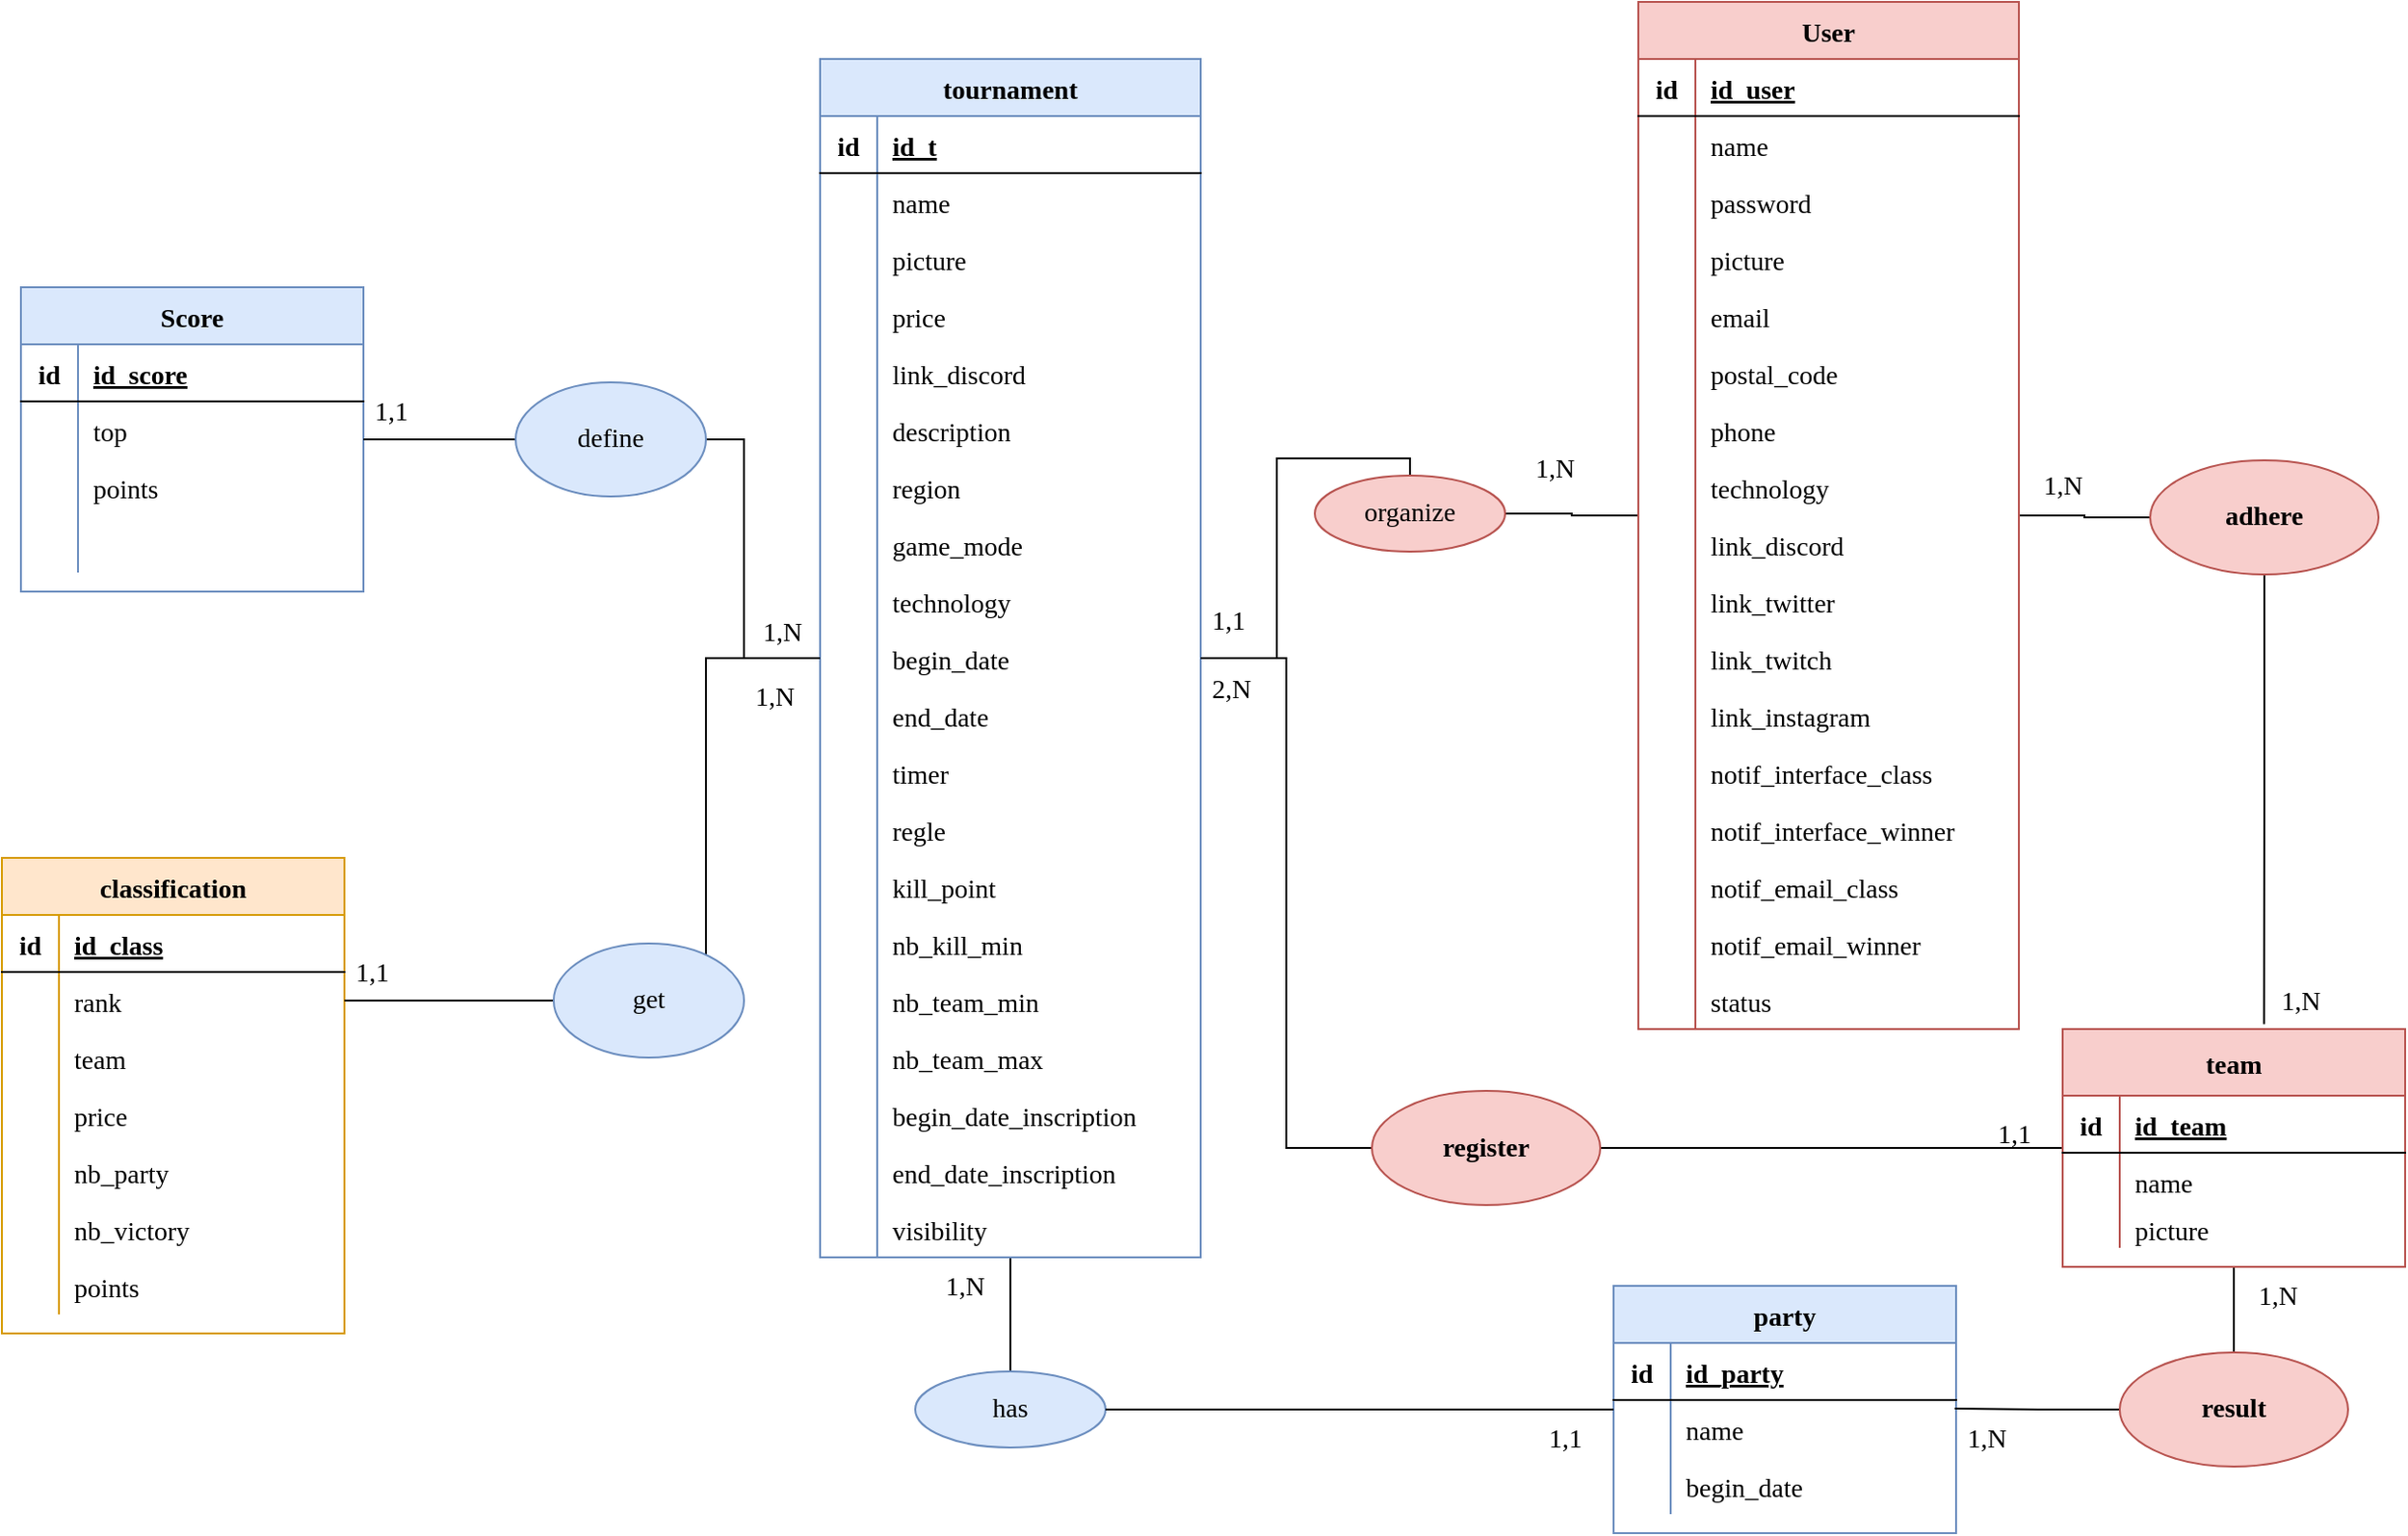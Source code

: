 <mxfile version="15.5.8" type="github" pages="3"><diagram id="LHHhkdgvJ5AZlRCK52b9" name="MCD"><mxGraphModel dx="1929" dy="1741" grid="1" gridSize="10" guides="1" tooltips="1" connect="1" arrows="1" fold="1" page="1" pageScale="1" pageWidth="827" pageHeight="1169" math="0" shadow="0"><root><mxCell id="0"/><mxCell id="1" parent="0"/><mxCell id="oftShPlgjbqHxEKPmDWm-56" value="" style="edgeStyle=orthogonalEdgeStyle;rounded=0;orthogonalLoop=1;jettySize=auto;html=1;strokeWidth=1;endArrow=none;endFill=0;fontSize=14;fontFamily=Verdana;" parent="1" source="ABMfCjns19csXs6lVHj8-19" target="ABMfCjns19csXs6lVHj8-85" edge="1"><mxGeometry relative="1" as="geometry"><Array as="points"><mxPoint x="370" y="335"/><mxPoint x="370" y="220"/></Array></mxGeometry></mxCell><mxCell id="oftShPlgjbqHxEKPmDWm-78" style="edgeStyle=orthogonalEdgeStyle;rounded=0;orthogonalLoop=1;jettySize=auto;html=1;endArrow=none;endFill=0;strokeColor=default;strokeWidth=1;fontSize=14;fontFamily=Verdana;" parent="1" source="ABMfCjns19csXs6lVHj8-19" target="ABMfCjns19csXs6lVHj8-56" edge="1"><mxGeometry relative="1" as="geometry"/></mxCell><mxCell id="ABMfCjns19csXs6lVHj8-19" value="tournament" style="shape=table;startSize=30;container=1;collapsible=1;childLayout=tableLayout;fixedRows=1;rowLines=0;fontStyle=1;align=center;resizeLast=1;fillColor=#dae8fc;strokeColor=#6c8ebf;fontSize=14;fontFamily=Verdana;" parent="1" vertex="1"><mxGeometry x="410" y="20" width="200" height="630" as="geometry"/></mxCell><mxCell id="ABMfCjns19csXs6lVHj8-20" value="" style="shape=partialRectangle;collapsible=0;dropTarget=0;pointerEvents=0;fillColor=none;top=0;left=0;bottom=1;right=0;points=[[0,0.5],[1,0.5]];portConstraint=eastwest;fontSize=14;fontFamily=Verdana;" parent="ABMfCjns19csXs6lVHj8-19" vertex="1"><mxGeometry y="30" width="200" height="30" as="geometry"/></mxCell><mxCell id="ABMfCjns19csXs6lVHj8-21" value="id" style="shape=partialRectangle;connectable=0;fillColor=none;top=0;left=0;bottom=0;right=0;fontStyle=1;overflow=hidden;fontSize=14;fontFamily=Verdana;" parent="ABMfCjns19csXs6lVHj8-20" vertex="1"><mxGeometry width="30" height="30" as="geometry"><mxRectangle width="30" height="30" as="alternateBounds"/></mxGeometry></mxCell><mxCell id="ABMfCjns19csXs6lVHj8-22" value="id_t" style="shape=partialRectangle;connectable=0;fillColor=none;top=0;left=0;bottom=0;right=0;align=left;spacingLeft=6;fontStyle=5;overflow=hidden;fontSize=14;fontFamily=Verdana;" parent="ABMfCjns19csXs6lVHj8-20" vertex="1"><mxGeometry x="30" width="170" height="30" as="geometry"><mxRectangle width="170" height="30" as="alternateBounds"/></mxGeometry></mxCell><mxCell id="ABMfCjns19csXs6lVHj8-26" value="" style="shape=partialRectangle;collapsible=0;dropTarget=0;pointerEvents=0;fillColor=none;top=0;left=0;bottom=0;right=0;points=[[0,0.5],[1,0.5]];portConstraint=eastwest;fontSize=14;fontFamily=Verdana;" parent="ABMfCjns19csXs6lVHj8-19" vertex="1"><mxGeometry y="60" width="200" height="30" as="geometry"/></mxCell><mxCell id="ABMfCjns19csXs6lVHj8-27" value="" style="shape=partialRectangle;connectable=0;fillColor=none;top=0;left=0;bottom=0;right=0;editable=1;overflow=hidden;fontSize=14;fontFamily=Verdana;" parent="ABMfCjns19csXs6lVHj8-26" vertex="1"><mxGeometry width="30" height="30" as="geometry"><mxRectangle width="30" height="30" as="alternateBounds"/></mxGeometry></mxCell><mxCell id="ABMfCjns19csXs6lVHj8-28" value="name" style="shape=partialRectangle;connectable=0;fillColor=none;top=0;left=0;bottom=0;right=0;align=left;spacingLeft=6;overflow=hidden;fontSize=14;fontFamily=Verdana;" parent="ABMfCjns19csXs6lVHj8-26" vertex="1"><mxGeometry x="30" width="170" height="30" as="geometry"><mxRectangle width="170" height="30" as="alternateBounds"/></mxGeometry></mxCell><mxCell id="ABMfCjns19csXs6lVHj8-29" value="" style="shape=partialRectangle;collapsible=0;dropTarget=0;pointerEvents=0;fillColor=none;top=0;left=0;bottom=0;right=0;points=[[0,0.5],[1,0.5]];portConstraint=eastwest;fontSize=14;fontFamily=Verdana;" parent="ABMfCjns19csXs6lVHj8-19" vertex="1"><mxGeometry y="90" width="200" height="30" as="geometry"/></mxCell><mxCell id="ABMfCjns19csXs6lVHj8-30" value="" style="shape=partialRectangle;connectable=0;fillColor=none;top=0;left=0;bottom=0;right=0;editable=1;overflow=hidden;fontSize=14;fontFamily=Verdana;" parent="ABMfCjns19csXs6lVHj8-29" vertex="1"><mxGeometry width="30" height="30" as="geometry"><mxRectangle width="30" height="30" as="alternateBounds"/></mxGeometry></mxCell><mxCell id="ABMfCjns19csXs6lVHj8-31" value="picture" style="shape=partialRectangle;connectable=0;fillColor=none;top=0;left=0;bottom=0;right=0;align=left;spacingLeft=6;overflow=hidden;fontSize=14;fontFamily=Verdana;" parent="ABMfCjns19csXs6lVHj8-29" vertex="1"><mxGeometry x="30" width="170" height="30" as="geometry"><mxRectangle width="170" height="30" as="alternateBounds"/></mxGeometry></mxCell><mxCell id="oftShPlgjbqHxEKPmDWm-1" value="" style="shape=partialRectangle;collapsible=0;dropTarget=0;pointerEvents=0;fillColor=none;top=0;left=0;bottom=0;right=0;points=[[0,0.5],[1,0.5]];portConstraint=eastwest;fontSize=14;fontFamily=Verdana;" parent="ABMfCjns19csXs6lVHj8-19" vertex="1"><mxGeometry y="120" width="200" height="30" as="geometry"/></mxCell><mxCell id="oftShPlgjbqHxEKPmDWm-2" value="" style="shape=partialRectangle;connectable=0;fillColor=none;top=0;left=0;bottom=0;right=0;editable=1;overflow=hidden;fontSize=14;fontFamily=Verdana;" parent="oftShPlgjbqHxEKPmDWm-1" vertex="1"><mxGeometry width="30" height="30" as="geometry"><mxRectangle width="30" height="30" as="alternateBounds"/></mxGeometry></mxCell><mxCell id="oftShPlgjbqHxEKPmDWm-3" value="price" style="shape=partialRectangle;connectable=0;fillColor=none;top=0;left=0;bottom=0;right=0;align=left;spacingLeft=6;overflow=hidden;fontSize=14;fontFamily=Verdana;" parent="oftShPlgjbqHxEKPmDWm-1" vertex="1"><mxGeometry x="30" width="170" height="30" as="geometry"><mxRectangle width="170" height="30" as="alternateBounds"/></mxGeometry></mxCell><mxCell id="oftShPlgjbqHxEKPmDWm-4" value="" style="shape=partialRectangle;collapsible=0;dropTarget=0;pointerEvents=0;fillColor=none;top=0;left=0;bottom=0;right=0;points=[[0,0.5],[1,0.5]];portConstraint=eastwest;fontSize=14;fontFamily=Verdana;" parent="ABMfCjns19csXs6lVHj8-19" vertex="1"><mxGeometry y="150" width="200" height="30" as="geometry"/></mxCell><mxCell id="oftShPlgjbqHxEKPmDWm-5" value="" style="shape=partialRectangle;connectable=0;fillColor=none;top=0;left=0;bottom=0;right=0;editable=1;overflow=hidden;fontSize=14;fontFamily=Verdana;" parent="oftShPlgjbqHxEKPmDWm-4" vertex="1"><mxGeometry width="30" height="30" as="geometry"><mxRectangle width="30" height="30" as="alternateBounds"/></mxGeometry></mxCell><mxCell id="oftShPlgjbqHxEKPmDWm-6" value="link_discord" style="shape=partialRectangle;connectable=0;fillColor=none;top=0;left=0;bottom=0;right=0;align=left;spacingLeft=6;overflow=hidden;fontSize=14;fontFamily=Verdana;" parent="oftShPlgjbqHxEKPmDWm-4" vertex="1"><mxGeometry x="30" width="170" height="30" as="geometry"><mxRectangle width="170" height="30" as="alternateBounds"/></mxGeometry></mxCell><mxCell id="oftShPlgjbqHxEKPmDWm-7" value="" style="shape=partialRectangle;collapsible=0;dropTarget=0;pointerEvents=0;fillColor=none;top=0;left=0;bottom=0;right=0;points=[[0,0.5],[1,0.5]];portConstraint=eastwest;fontSize=14;fontFamily=Verdana;" parent="ABMfCjns19csXs6lVHj8-19" vertex="1"><mxGeometry y="180" width="200" height="30" as="geometry"/></mxCell><mxCell id="oftShPlgjbqHxEKPmDWm-8" value="" style="shape=partialRectangle;connectable=0;fillColor=none;top=0;left=0;bottom=0;right=0;editable=1;overflow=hidden;fontSize=14;fontFamily=Verdana;" parent="oftShPlgjbqHxEKPmDWm-7" vertex="1"><mxGeometry width="30" height="30" as="geometry"><mxRectangle width="30" height="30" as="alternateBounds"/></mxGeometry></mxCell><mxCell id="oftShPlgjbqHxEKPmDWm-9" value="description" style="shape=partialRectangle;connectable=0;fillColor=none;top=0;left=0;bottom=0;right=0;align=left;spacingLeft=6;overflow=hidden;fontSize=14;fontFamily=Verdana;" parent="oftShPlgjbqHxEKPmDWm-7" vertex="1"><mxGeometry x="30" width="170" height="30" as="geometry"><mxRectangle width="170" height="30" as="alternateBounds"/></mxGeometry></mxCell><mxCell id="oftShPlgjbqHxEKPmDWm-10" value="" style="shape=partialRectangle;collapsible=0;dropTarget=0;pointerEvents=0;fillColor=none;top=0;left=0;bottom=0;right=0;points=[[0,0.5],[1,0.5]];portConstraint=eastwest;fontSize=14;fontFamily=Verdana;" parent="ABMfCjns19csXs6lVHj8-19" vertex="1"><mxGeometry y="210" width="200" height="30" as="geometry"/></mxCell><mxCell id="oftShPlgjbqHxEKPmDWm-11" value="" style="shape=partialRectangle;connectable=0;fillColor=none;top=0;left=0;bottom=0;right=0;editable=1;overflow=hidden;fontSize=14;fontFamily=Verdana;" parent="oftShPlgjbqHxEKPmDWm-10" vertex="1"><mxGeometry width="30" height="30" as="geometry"><mxRectangle width="30" height="30" as="alternateBounds"/></mxGeometry></mxCell><mxCell id="oftShPlgjbqHxEKPmDWm-12" value="region" style="shape=partialRectangle;connectable=0;fillColor=none;top=0;left=0;bottom=0;right=0;align=left;spacingLeft=6;overflow=hidden;fontSize=14;fontFamily=Verdana;" parent="oftShPlgjbqHxEKPmDWm-10" vertex="1"><mxGeometry x="30" width="170" height="30" as="geometry"><mxRectangle width="170" height="30" as="alternateBounds"/></mxGeometry></mxCell><mxCell id="oftShPlgjbqHxEKPmDWm-13" value="" style="shape=partialRectangle;collapsible=0;dropTarget=0;pointerEvents=0;fillColor=none;top=0;left=0;bottom=0;right=0;points=[[0,0.5],[1,0.5]];portConstraint=eastwest;fontSize=14;fontFamily=Verdana;" parent="ABMfCjns19csXs6lVHj8-19" vertex="1"><mxGeometry y="240" width="200" height="30" as="geometry"/></mxCell><mxCell id="oftShPlgjbqHxEKPmDWm-14" value="" style="shape=partialRectangle;connectable=0;fillColor=none;top=0;left=0;bottom=0;right=0;editable=1;overflow=hidden;fontSize=14;fontFamily=Verdana;" parent="oftShPlgjbqHxEKPmDWm-13" vertex="1"><mxGeometry width="30" height="30" as="geometry"><mxRectangle width="30" height="30" as="alternateBounds"/></mxGeometry></mxCell><mxCell id="oftShPlgjbqHxEKPmDWm-15" value="game_mode" style="shape=partialRectangle;connectable=0;fillColor=none;top=0;left=0;bottom=0;right=0;align=left;spacingLeft=6;overflow=hidden;fontSize=14;fontFamily=Verdana;" parent="oftShPlgjbqHxEKPmDWm-13" vertex="1"><mxGeometry x="30" width="170" height="30" as="geometry"><mxRectangle width="170" height="30" as="alternateBounds"/></mxGeometry></mxCell><mxCell id="oftShPlgjbqHxEKPmDWm-16" value="" style="shape=partialRectangle;collapsible=0;dropTarget=0;pointerEvents=0;fillColor=none;top=0;left=0;bottom=0;right=0;points=[[0,0.5],[1,0.5]];portConstraint=eastwest;fontSize=14;fontFamily=Verdana;" parent="ABMfCjns19csXs6lVHj8-19" vertex="1"><mxGeometry y="270" width="200" height="30" as="geometry"/></mxCell><mxCell id="oftShPlgjbqHxEKPmDWm-17" value="" style="shape=partialRectangle;connectable=0;fillColor=none;top=0;left=0;bottom=0;right=0;editable=1;overflow=hidden;fontSize=14;fontFamily=Verdana;" parent="oftShPlgjbqHxEKPmDWm-16" vertex="1"><mxGeometry width="30" height="30" as="geometry"><mxRectangle width="30" height="30" as="alternateBounds"/></mxGeometry></mxCell><mxCell id="oftShPlgjbqHxEKPmDWm-18" value="technology" style="shape=partialRectangle;connectable=0;fillColor=none;top=0;left=0;bottom=0;right=0;align=left;spacingLeft=6;overflow=hidden;fontSize=14;fontFamily=Verdana;" parent="oftShPlgjbqHxEKPmDWm-16" vertex="1"><mxGeometry x="30" width="170" height="30" as="geometry"><mxRectangle width="170" height="30" as="alternateBounds"/></mxGeometry></mxCell><mxCell id="oftShPlgjbqHxEKPmDWm-19" value="" style="shape=partialRectangle;collapsible=0;dropTarget=0;pointerEvents=0;fillColor=none;top=0;left=0;bottom=0;right=0;points=[[0,0.5],[1,0.5]];portConstraint=eastwest;fontSize=14;fontFamily=Verdana;" parent="ABMfCjns19csXs6lVHj8-19" vertex="1"><mxGeometry y="300" width="200" height="30" as="geometry"/></mxCell><mxCell id="oftShPlgjbqHxEKPmDWm-20" value="" style="shape=partialRectangle;connectable=0;fillColor=none;top=0;left=0;bottom=0;right=0;editable=1;overflow=hidden;fontSize=14;fontFamily=Verdana;" parent="oftShPlgjbqHxEKPmDWm-19" vertex="1"><mxGeometry width="30" height="30" as="geometry"><mxRectangle width="30" height="30" as="alternateBounds"/></mxGeometry></mxCell><mxCell id="oftShPlgjbqHxEKPmDWm-21" value="begin_date" style="shape=partialRectangle;connectable=0;fillColor=none;top=0;left=0;bottom=0;right=0;align=left;spacingLeft=6;overflow=hidden;fontSize=14;fontFamily=Verdana;" parent="oftShPlgjbqHxEKPmDWm-19" vertex="1"><mxGeometry x="30" width="170" height="30" as="geometry"><mxRectangle width="170" height="30" as="alternateBounds"/></mxGeometry></mxCell><mxCell id="oftShPlgjbqHxEKPmDWm-22" value="" style="shape=partialRectangle;collapsible=0;dropTarget=0;pointerEvents=0;fillColor=none;top=0;left=0;bottom=0;right=0;points=[[0,0.5],[1,0.5]];portConstraint=eastwest;fontSize=14;fontFamily=Verdana;" parent="ABMfCjns19csXs6lVHj8-19" vertex="1"><mxGeometry y="330" width="200" height="30" as="geometry"/></mxCell><mxCell id="oftShPlgjbqHxEKPmDWm-23" value="" style="shape=partialRectangle;connectable=0;fillColor=none;top=0;left=0;bottom=0;right=0;editable=1;overflow=hidden;fontSize=14;fontFamily=Verdana;" parent="oftShPlgjbqHxEKPmDWm-22" vertex="1"><mxGeometry width="30" height="30" as="geometry"><mxRectangle width="30" height="30" as="alternateBounds"/></mxGeometry></mxCell><mxCell id="oftShPlgjbqHxEKPmDWm-24" value="end_date" style="shape=partialRectangle;connectable=0;fillColor=none;top=0;left=0;bottom=0;right=0;align=left;spacingLeft=6;overflow=hidden;fontSize=14;fontFamily=Verdana;" parent="oftShPlgjbqHxEKPmDWm-22" vertex="1"><mxGeometry x="30" width="170" height="30" as="geometry"><mxRectangle width="170" height="30" as="alternateBounds"/></mxGeometry></mxCell><mxCell id="oftShPlgjbqHxEKPmDWm-25" value="" style="shape=partialRectangle;collapsible=0;dropTarget=0;pointerEvents=0;fillColor=none;top=0;left=0;bottom=0;right=0;points=[[0,0.5],[1,0.5]];portConstraint=eastwest;fontSize=14;fontFamily=Verdana;" parent="ABMfCjns19csXs6lVHj8-19" vertex="1"><mxGeometry y="360" width="200" height="30" as="geometry"/></mxCell><mxCell id="oftShPlgjbqHxEKPmDWm-26" value="" style="shape=partialRectangle;connectable=0;fillColor=none;top=0;left=0;bottom=0;right=0;editable=1;overflow=hidden;fontSize=14;fontFamily=Verdana;" parent="oftShPlgjbqHxEKPmDWm-25" vertex="1"><mxGeometry width="30" height="30" as="geometry"><mxRectangle width="30" height="30" as="alternateBounds"/></mxGeometry></mxCell><mxCell id="oftShPlgjbqHxEKPmDWm-27" value="timer" style="shape=partialRectangle;connectable=0;fillColor=none;top=0;left=0;bottom=0;right=0;align=left;spacingLeft=6;overflow=hidden;fontSize=14;fontFamily=Verdana;" parent="oftShPlgjbqHxEKPmDWm-25" vertex="1"><mxGeometry x="30" width="170" height="30" as="geometry"><mxRectangle width="170" height="30" as="alternateBounds"/></mxGeometry></mxCell><mxCell id="oftShPlgjbqHxEKPmDWm-28" value="" style="shape=partialRectangle;collapsible=0;dropTarget=0;pointerEvents=0;fillColor=none;top=0;left=0;bottom=0;right=0;points=[[0,0.5],[1,0.5]];portConstraint=eastwest;fontSize=14;fontFamily=Verdana;" parent="ABMfCjns19csXs6lVHj8-19" vertex="1"><mxGeometry y="390" width="200" height="30" as="geometry"/></mxCell><mxCell id="oftShPlgjbqHxEKPmDWm-29" value="" style="shape=partialRectangle;connectable=0;fillColor=none;top=0;left=0;bottom=0;right=0;editable=1;overflow=hidden;fontSize=14;fontFamily=Verdana;" parent="oftShPlgjbqHxEKPmDWm-28" vertex="1"><mxGeometry width="30" height="30" as="geometry"><mxRectangle width="30" height="30" as="alternateBounds"/></mxGeometry></mxCell><mxCell id="oftShPlgjbqHxEKPmDWm-30" value="regle" style="shape=partialRectangle;connectable=0;fillColor=none;top=0;left=0;bottom=0;right=0;align=left;spacingLeft=6;overflow=hidden;fontSize=14;fontFamily=Verdana;" parent="oftShPlgjbqHxEKPmDWm-28" vertex="1"><mxGeometry x="30" width="170" height="30" as="geometry"><mxRectangle width="170" height="30" as="alternateBounds"/></mxGeometry></mxCell><mxCell id="oftShPlgjbqHxEKPmDWm-31" value="" style="shape=partialRectangle;collapsible=0;dropTarget=0;pointerEvents=0;fillColor=none;top=0;left=0;bottom=0;right=0;points=[[0,0.5],[1,0.5]];portConstraint=eastwest;fontSize=14;fontFamily=Verdana;" parent="ABMfCjns19csXs6lVHj8-19" vertex="1"><mxGeometry y="420" width="200" height="30" as="geometry"/></mxCell><mxCell id="oftShPlgjbqHxEKPmDWm-32" value="" style="shape=partialRectangle;connectable=0;fillColor=none;top=0;left=0;bottom=0;right=0;editable=1;overflow=hidden;fontSize=14;fontFamily=Verdana;" parent="oftShPlgjbqHxEKPmDWm-31" vertex="1"><mxGeometry width="30" height="30" as="geometry"><mxRectangle width="30" height="30" as="alternateBounds"/></mxGeometry></mxCell><mxCell id="oftShPlgjbqHxEKPmDWm-33" value="kill_point" style="shape=partialRectangle;connectable=0;fillColor=none;top=0;left=0;bottom=0;right=0;align=left;spacingLeft=6;overflow=hidden;fontSize=14;fontFamily=Verdana;" parent="oftShPlgjbqHxEKPmDWm-31" vertex="1"><mxGeometry x="30" width="170" height="30" as="geometry"><mxRectangle width="170" height="30" as="alternateBounds"/></mxGeometry></mxCell><mxCell id="oftShPlgjbqHxEKPmDWm-34" value="" style="shape=partialRectangle;collapsible=0;dropTarget=0;pointerEvents=0;fillColor=none;top=0;left=0;bottom=0;right=0;points=[[0,0.5],[1,0.5]];portConstraint=eastwest;fontSize=14;fontFamily=Verdana;" parent="ABMfCjns19csXs6lVHj8-19" vertex="1"><mxGeometry y="450" width="200" height="30" as="geometry"/></mxCell><mxCell id="oftShPlgjbqHxEKPmDWm-35" value="" style="shape=partialRectangle;connectable=0;fillColor=none;top=0;left=0;bottom=0;right=0;editable=1;overflow=hidden;fontSize=14;fontFamily=Verdana;" parent="oftShPlgjbqHxEKPmDWm-34" vertex="1"><mxGeometry width="30" height="30" as="geometry"><mxRectangle width="30" height="30" as="alternateBounds"/></mxGeometry></mxCell><mxCell id="oftShPlgjbqHxEKPmDWm-36" value="nb_kill_min" style="shape=partialRectangle;connectable=0;fillColor=none;top=0;left=0;bottom=0;right=0;align=left;spacingLeft=6;overflow=hidden;fontSize=14;fontFamily=Verdana;" parent="oftShPlgjbqHxEKPmDWm-34" vertex="1"><mxGeometry x="30" width="170" height="30" as="geometry"><mxRectangle width="170" height="30" as="alternateBounds"/></mxGeometry></mxCell><mxCell id="oftShPlgjbqHxEKPmDWm-40" value="" style="shape=partialRectangle;collapsible=0;dropTarget=0;pointerEvents=0;fillColor=none;top=0;left=0;bottom=0;right=0;points=[[0,0.5],[1,0.5]];portConstraint=eastwest;fontSize=14;fontFamily=Verdana;" parent="ABMfCjns19csXs6lVHj8-19" vertex="1"><mxGeometry y="480" width="200" height="30" as="geometry"/></mxCell><mxCell id="oftShPlgjbqHxEKPmDWm-41" value="" style="shape=partialRectangle;connectable=0;fillColor=none;top=0;left=0;bottom=0;right=0;editable=1;overflow=hidden;fontSize=14;fontFamily=Verdana;" parent="oftShPlgjbqHxEKPmDWm-40" vertex="1"><mxGeometry width="30" height="30" as="geometry"><mxRectangle width="30" height="30" as="alternateBounds"/></mxGeometry></mxCell><mxCell id="oftShPlgjbqHxEKPmDWm-42" value="nb_team_min" style="shape=partialRectangle;connectable=0;fillColor=none;top=0;left=0;bottom=0;right=0;align=left;spacingLeft=6;overflow=hidden;fontSize=14;fontFamily=Verdana;" parent="oftShPlgjbqHxEKPmDWm-40" vertex="1"><mxGeometry x="30" width="170" height="30" as="geometry"><mxRectangle width="170" height="30" as="alternateBounds"/></mxGeometry></mxCell><mxCell id="oftShPlgjbqHxEKPmDWm-43" value="" style="shape=partialRectangle;collapsible=0;dropTarget=0;pointerEvents=0;fillColor=none;top=0;left=0;bottom=0;right=0;points=[[0,0.5],[1,0.5]];portConstraint=eastwest;fontSize=14;fontFamily=Verdana;" parent="ABMfCjns19csXs6lVHj8-19" vertex="1"><mxGeometry y="510" width="200" height="30" as="geometry"/></mxCell><mxCell id="oftShPlgjbqHxEKPmDWm-44" value="" style="shape=partialRectangle;connectable=0;fillColor=none;top=0;left=0;bottom=0;right=0;editable=1;overflow=hidden;fontSize=14;fontFamily=Verdana;" parent="oftShPlgjbqHxEKPmDWm-43" vertex="1"><mxGeometry width="30" height="30" as="geometry"><mxRectangle width="30" height="30" as="alternateBounds"/></mxGeometry></mxCell><mxCell id="oftShPlgjbqHxEKPmDWm-45" value="nb_team_max" style="shape=partialRectangle;connectable=0;fillColor=none;top=0;left=0;bottom=0;right=0;align=left;spacingLeft=6;overflow=hidden;fontSize=14;fontFamily=Verdana;" parent="oftShPlgjbqHxEKPmDWm-43" vertex="1"><mxGeometry x="30" width="170" height="30" as="geometry"><mxRectangle width="170" height="30" as="alternateBounds"/></mxGeometry></mxCell><mxCell id="oftShPlgjbqHxEKPmDWm-46" value="" style="shape=partialRectangle;collapsible=0;dropTarget=0;pointerEvents=0;fillColor=none;top=0;left=0;bottom=0;right=0;points=[[0,0.5],[1,0.5]];portConstraint=eastwest;fontSize=14;fontFamily=Verdana;" parent="ABMfCjns19csXs6lVHj8-19" vertex="1"><mxGeometry y="540" width="200" height="30" as="geometry"/></mxCell><mxCell id="oftShPlgjbqHxEKPmDWm-47" value="" style="shape=partialRectangle;connectable=0;fillColor=none;top=0;left=0;bottom=0;right=0;editable=1;overflow=hidden;fontSize=14;fontFamily=Verdana;" parent="oftShPlgjbqHxEKPmDWm-46" vertex="1"><mxGeometry width="30" height="30" as="geometry"><mxRectangle width="30" height="30" as="alternateBounds"/></mxGeometry></mxCell><mxCell id="oftShPlgjbqHxEKPmDWm-48" value="begin_date_inscription" style="shape=partialRectangle;connectable=0;fillColor=none;top=0;left=0;bottom=0;right=0;align=left;spacingLeft=6;overflow=hidden;fontSize=14;fontFamily=Verdana;" parent="oftShPlgjbqHxEKPmDWm-46" vertex="1"><mxGeometry x="30" width="170" height="30" as="geometry"><mxRectangle width="170" height="30" as="alternateBounds"/></mxGeometry></mxCell><mxCell id="oftShPlgjbqHxEKPmDWm-49" value="" style="shape=partialRectangle;collapsible=0;dropTarget=0;pointerEvents=0;fillColor=none;top=0;left=0;bottom=0;right=0;points=[[0,0.5],[1,0.5]];portConstraint=eastwest;fontSize=14;fontFamily=Verdana;" parent="ABMfCjns19csXs6lVHj8-19" vertex="1"><mxGeometry y="570" width="200" height="30" as="geometry"/></mxCell><mxCell id="oftShPlgjbqHxEKPmDWm-50" value="" style="shape=partialRectangle;connectable=0;fillColor=none;top=0;left=0;bottom=0;right=0;editable=1;overflow=hidden;fontSize=14;fontFamily=Verdana;" parent="oftShPlgjbqHxEKPmDWm-49" vertex="1"><mxGeometry width="30" height="30" as="geometry"><mxRectangle width="30" height="30" as="alternateBounds"/></mxGeometry></mxCell><mxCell id="oftShPlgjbqHxEKPmDWm-51" value="end_date_inscription" style="shape=partialRectangle;connectable=0;fillColor=none;top=0;left=0;bottom=0;right=0;align=left;spacingLeft=6;overflow=hidden;fontSize=14;fontFamily=Verdana;" parent="oftShPlgjbqHxEKPmDWm-49" vertex="1"><mxGeometry x="30" width="170" height="30" as="geometry"><mxRectangle width="170" height="30" as="alternateBounds"/></mxGeometry></mxCell><mxCell id="oftShPlgjbqHxEKPmDWm-52" value="" style="shape=partialRectangle;collapsible=0;dropTarget=0;pointerEvents=0;fillColor=none;top=0;left=0;bottom=0;right=0;points=[[0,0.5],[1,0.5]];portConstraint=eastwest;fontSize=14;fontFamily=Verdana;" parent="ABMfCjns19csXs6lVHj8-19" vertex="1"><mxGeometry y="600" width="200" height="30" as="geometry"/></mxCell><mxCell id="oftShPlgjbqHxEKPmDWm-53" value="" style="shape=partialRectangle;connectable=0;fillColor=none;top=0;left=0;bottom=0;right=0;editable=1;overflow=hidden;fontSize=14;fontFamily=Verdana;" parent="oftShPlgjbqHxEKPmDWm-52" vertex="1"><mxGeometry width="30" height="30" as="geometry"><mxRectangle width="30" height="30" as="alternateBounds"/></mxGeometry></mxCell><mxCell id="oftShPlgjbqHxEKPmDWm-54" value="visibility" style="shape=partialRectangle;connectable=0;fillColor=none;top=0;left=0;bottom=0;right=0;align=left;spacingLeft=6;overflow=hidden;fontSize=14;fontFamily=Verdana;" parent="oftShPlgjbqHxEKPmDWm-52" vertex="1"><mxGeometry x="30" width="170" height="30" as="geometry"><mxRectangle width="170" height="30" as="alternateBounds"/></mxGeometry></mxCell><mxCell id="oftShPlgjbqHxEKPmDWm-76" style="edgeStyle=orthogonalEdgeStyle;rounded=0;orthogonalLoop=1;jettySize=auto;html=1;endArrow=none;endFill=0;fontSize=14;fontFamily=Verdana;" parent="1" source="ABMfCjns19csXs6lVHj8-33" target="ABMfCjns19csXs6lVHj8-19" edge="1"><mxGeometry relative="1" as="geometry"><Array as="points"><mxPoint x="650" y="230"/><mxPoint x="650" y="335"/></Array></mxGeometry></mxCell><mxCell id="PNwwlsgZGc76yLiCeGWt-2" style="edgeStyle=orthogonalEdgeStyle;rounded=0;orthogonalLoop=1;jettySize=auto;html=1;fontFamily=Verdana;fontSize=14;endArrow=none;endFill=0;" edge="1" parent="1" source="ABMfCjns19csXs6lVHj8-33" target="oftShPlgjbqHxEKPmDWm-80"><mxGeometry relative="1" as="geometry"/></mxCell><mxCell id="ABMfCjns19csXs6lVHj8-33" value="organize" style="ellipse;whiteSpace=wrap;html=1;align=center;fillColor=#f8cecc;strokeColor=#b85450;fontSize=14;fontFamily=Verdana;" parent="1" vertex="1"><mxGeometry x="670" y="239" width="100" height="40" as="geometry"/></mxCell><mxCell id="ABMfCjns19csXs6lVHj8-40" value="party" style="shape=table;startSize=30;container=1;collapsible=1;childLayout=tableLayout;fixedRows=1;rowLines=0;fontStyle=1;align=center;resizeLast=1;fillColor=#dae8fc;strokeColor=#6c8ebf;fontSize=14;fontFamily=Verdana;" parent="1" vertex="1"><mxGeometry x="827" y="665" width="180" height="130" as="geometry"/></mxCell><mxCell id="ABMfCjns19csXs6lVHj8-41" value="" style="shape=partialRectangle;collapsible=0;dropTarget=0;pointerEvents=0;fillColor=none;top=0;left=0;bottom=1;right=0;points=[[0,0.5],[1,0.5]];portConstraint=eastwest;fontSize=14;fontFamily=Verdana;" parent="ABMfCjns19csXs6lVHj8-40" vertex="1"><mxGeometry y="30" width="180" height="30" as="geometry"/></mxCell><mxCell id="ABMfCjns19csXs6lVHj8-42" value="id" style="shape=partialRectangle;connectable=0;fillColor=none;top=0;left=0;bottom=0;right=0;fontStyle=1;overflow=hidden;fontSize=14;fontFamily=Verdana;" parent="ABMfCjns19csXs6lVHj8-41" vertex="1"><mxGeometry width="30" height="30" as="geometry"><mxRectangle width="30" height="30" as="alternateBounds"/></mxGeometry></mxCell><mxCell id="ABMfCjns19csXs6lVHj8-43" value="id_party" style="shape=partialRectangle;connectable=0;fillColor=none;top=0;left=0;bottom=0;right=0;align=left;spacingLeft=6;fontStyle=5;overflow=hidden;fontSize=14;fontFamily=Verdana;" parent="ABMfCjns19csXs6lVHj8-41" vertex="1"><mxGeometry x="30" width="150" height="30" as="geometry"><mxRectangle width="150" height="30" as="alternateBounds"/></mxGeometry></mxCell><mxCell id="ABMfCjns19csXs6lVHj8-44" value="" style="shape=partialRectangle;collapsible=0;dropTarget=0;pointerEvents=0;fillColor=none;top=0;left=0;bottom=0;right=0;points=[[0,0.5],[1,0.5]];portConstraint=eastwest;fontSize=14;fontFamily=Verdana;" parent="ABMfCjns19csXs6lVHj8-40" vertex="1"><mxGeometry y="60" width="180" height="30" as="geometry"/></mxCell><mxCell id="ABMfCjns19csXs6lVHj8-45" value="" style="shape=partialRectangle;connectable=0;fillColor=none;top=0;left=0;bottom=0;right=0;editable=1;overflow=hidden;fontSize=14;fontFamily=Verdana;" parent="ABMfCjns19csXs6lVHj8-44" vertex="1"><mxGeometry width="30" height="30" as="geometry"><mxRectangle width="30" height="30" as="alternateBounds"/></mxGeometry></mxCell><mxCell id="ABMfCjns19csXs6lVHj8-46" value="name" style="shape=partialRectangle;connectable=0;fillColor=none;top=0;left=0;bottom=0;right=0;align=left;spacingLeft=6;overflow=hidden;fontSize=14;fontFamily=Verdana;" parent="ABMfCjns19csXs6lVHj8-44" vertex="1"><mxGeometry x="30" width="150" height="30" as="geometry"><mxRectangle width="150" height="30" as="alternateBounds"/></mxGeometry></mxCell><mxCell id="ABMfCjns19csXs6lVHj8-47" value="" style="shape=partialRectangle;collapsible=0;dropTarget=0;pointerEvents=0;fillColor=none;top=0;left=0;bottom=0;right=0;points=[[0,0.5],[1,0.5]];portConstraint=eastwest;fontSize=14;fontFamily=Verdana;" parent="ABMfCjns19csXs6lVHj8-40" vertex="1"><mxGeometry y="90" width="180" height="30" as="geometry"/></mxCell><mxCell id="ABMfCjns19csXs6lVHj8-48" value="" style="shape=partialRectangle;connectable=0;fillColor=none;top=0;left=0;bottom=0;right=0;editable=1;overflow=hidden;fontSize=14;fontFamily=Verdana;" parent="ABMfCjns19csXs6lVHj8-47" vertex="1"><mxGeometry width="30" height="30" as="geometry"><mxRectangle width="30" height="30" as="alternateBounds"/></mxGeometry></mxCell><mxCell id="ABMfCjns19csXs6lVHj8-49" value="begin_date" style="shape=partialRectangle;connectable=0;fillColor=none;top=0;left=0;bottom=0;right=0;align=left;spacingLeft=6;overflow=hidden;fontSize=14;fontFamily=Verdana;" parent="ABMfCjns19csXs6lVHj8-47" vertex="1"><mxGeometry x="30" width="150" height="30" as="geometry"><mxRectangle width="150" height="30" as="alternateBounds"/></mxGeometry></mxCell><mxCell id="ABMfCjns19csXs6lVHj8-70" value="Score" style="shape=table;startSize=30;container=1;collapsible=1;childLayout=tableLayout;fixedRows=1;rowLines=0;fontStyle=1;align=center;resizeLast=1;fillColor=#dae8fc;strokeColor=#6c8ebf;fontSize=14;fontFamily=Verdana;" parent="1" vertex="1"><mxGeometry x="-10" y="140" width="180" height="160" as="geometry"/></mxCell><mxCell id="ABMfCjns19csXs6lVHj8-71" value="" style="shape=partialRectangle;collapsible=0;dropTarget=0;pointerEvents=0;fillColor=none;top=0;left=0;bottom=1;right=0;points=[[0,0.5],[1,0.5]];portConstraint=eastwest;fontSize=14;fontFamily=Verdana;" parent="ABMfCjns19csXs6lVHj8-70" vertex="1"><mxGeometry y="30" width="180" height="30" as="geometry"/></mxCell><mxCell id="ABMfCjns19csXs6lVHj8-72" value="id" style="shape=partialRectangle;connectable=0;fillColor=none;top=0;left=0;bottom=0;right=0;fontStyle=1;overflow=hidden;fontSize=14;fontFamily=Verdana;" parent="ABMfCjns19csXs6lVHj8-71" vertex="1"><mxGeometry width="30" height="30" as="geometry"><mxRectangle width="30" height="30" as="alternateBounds"/></mxGeometry></mxCell><mxCell id="ABMfCjns19csXs6lVHj8-73" value="id_score" style="shape=partialRectangle;connectable=0;fillColor=none;top=0;left=0;bottom=0;right=0;align=left;spacingLeft=6;fontStyle=5;overflow=hidden;fontSize=14;fontFamily=Verdana;" parent="ABMfCjns19csXs6lVHj8-71" vertex="1"><mxGeometry x="30" width="150" height="30" as="geometry"><mxRectangle width="150" height="30" as="alternateBounds"/></mxGeometry></mxCell><mxCell id="ABMfCjns19csXs6lVHj8-74" value="" style="shape=partialRectangle;collapsible=0;dropTarget=0;pointerEvents=0;fillColor=none;top=0;left=0;bottom=0;right=0;points=[[0,0.5],[1,0.5]];portConstraint=eastwest;fontSize=14;fontFamily=Verdana;" parent="ABMfCjns19csXs6lVHj8-70" vertex="1"><mxGeometry y="60" width="180" height="30" as="geometry"/></mxCell><mxCell id="ABMfCjns19csXs6lVHj8-75" value="" style="shape=partialRectangle;connectable=0;fillColor=none;top=0;left=0;bottom=0;right=0;editable=1;overflow=hidden;fontSize=14;fontFamily=Verdana;" parent="ABMfCjns19csXs6lVHj8-74" vertex="1"><mxGeometry width="30" height="30" as="geometry"><mxRectangle width="30" height="30" as="alternateBounds"/></mxGeometry></mxCell><mxCell id="ABMfCjns19csXs6lVHj8-76" value="top" style="shape=partialRectangle;connectable=0;fillColor=none;top=0;left=0;bottom=0;right=0;align=left;spacingLeft=6;overflow=hidden;fontSize=14;fontFamily=Verdana;" parent="ABMfCjns19csXs6lVHj8-74" vertex="1"><mxGeometry x="30" width="150" height="30" as="geometry"><mxRectangle width="150" height="30" as="alternateBounds"/></mxGeometry></mxCell><mxCell id="ABMfCjns19csXs6lVHj8-77" value="" style="shape=partialRectangle;collapsible=0;dropTarget=0;pointerEvents=0;fillColor=none;top=0;left=0;bottom=0;right=0;points=[[0,0.5],[1,0.5]];portConstraint=eastwest;fontSize=14;fontFamily=Verdana;" parent="ABMfCjns19csXs6lVHj8-70" vertex="1"><mxGeometry y="90" width="180" height="30" as="geometry"/></mxCell><mxCell id="ABMfCjns19csXs6lVHj8-78" value="" style="shape=partialRectangle;connectable=0;fillColor=none;top=0;left=0;bottom=0;right=0;editable=1;overflow=hidden;fontSize=14;fontFamily=Verdana;" parent="ABMfCjns19csXs6lVHj8-77" vertex="1"><mxGeometry width="30" height="30" as="geometry"><mxRectangle width="30" height="30" as="alternateBounds"/></mxGeometry></mxCell><mxCell id="ABMfCjns19csXs6lVHj8-79" value="points" style="shape=partialRectangle;connectable=0;fillColor=none;top=0;left=0;bottom=0;right=0;align=left;spacingLeft=6;overflow=hidden;fontSize=14;fontFamily=Verdana;" parent="ABMfCjns19csXs6lVHj8-77" vertex="1"><mxGeometry x="30" width="150" height="30" as="geometry"><mxRectangle width="150" height="30" as="alternateBounds"/></mxGeometry></mxCell><mxCell id="ABMfCjns19csXs6lVHj8-80" value="" style="shape=partialRectangle;collapsible=0;dropTarget=0;pointerEvents=0;fillColor=none;top=0;left=0;bottom=0;right=0;points=[[0,0.5],[1,0.5]];portConstraint=eastwest;fontSize=14;fontFamily=Verdana;" parent="ABMfCjns19csXs6lVHj8-70" vertex="1"><mxGeometry y="120" width="180" height="30" as="geometry"/></mxCell><mxCell id="ABMfCjns19csXs6lVHj8-81" value="" style="shape=partialRectangle;connectable=0;fillColor=none;top=0;left=0;bottom=0;right=0;editable=1;overflow=hidden;fontSize=14;fontFamily=Verdana;" parent="ABMfCjns19csXs6lVHj8-80" vertex="1"><mxGeometry width="30" height="30" as="geometry"><mxRectangle width="30" height="30" as="alternateBounds"/></mxGeometry></mxCell><mxCell id="ABMfCjns19csXs6lVHj8-82" value="" style="shape=partialRectangle;connectable=0;fillColor=none;top=0;left=0;bottom=0;right=0;align=left;spacingLeft=6;overflow=hidden;fontSize=14;fontFamily=Verdana;" parent="ABMfCjns19csXs6lVHj8-80" vertex="1"><mxGeometry x="30" width="150" height="30" as="geometry"><mxRectangle width="150" height="30" as="alternateBounds"/></mxGeometry></mxCell><mxCell id="oftShPlgjbqHxEKPmDWm-57" style="edgeStyle=orthogonalEdgeStyle;rounded=0;orthogonalLoop=1;jettySize=auto;html=1;strokeWidth=1;endArrow=none;endFill=0;fontSize=14;fontFamily=Verdana;" parent="1" source="ABMfCjns19csXs6lVHj8-85" target="ABMfCjns19csXs6lVHj8-70" edge="1"><mxGeometry relative="1" as="geometry"/></mxCell><mxCell id="ABMfCjns19csXs6lVHj8-85" value="define" style="ellipse;whiteSpace=wrap;html=1;align=center;fillColor=#dae8fc;strokeColor=#6c8ebf;fontSize=14;fontFamily=Verdana;" parent="1" vertex="1"><mxGeometry x="250" y="190" width="100" height="60" as="geometry"/></mxCell><mxCell id="oftShPlgjbqHxEKPmDWm-162" value="" style="edgeStyle=orthogonalEdgeStyle;rounded=0;orthogonalLoop=1;jettySize=auto;html=1;endArrow=none;endFill=0;strokeColor=default;strokeWidth=1;fontSize=14;fontFamily=Verdana;" parent="1" source="ABMfCjns19csXs6lVHj8-108" target="oftShPlgjbqHxEKPmDWm-161" edge="1"><mxGeometry relative="1" as="geometry"/></mxCell><mxCell id="oftShPlgjbqHxEKPmDWm-167" style="edgeStyle=orthogonalEdgeStyle;rounded=0;orthogonalLoop=1;jettySize=auto;html=1;endArrow=none;endFill=0;strokeColor=default;strokeWidth=1;fontSize=14;fontFamily=Verdana;" parent="1" source="ABMfCjns19csXs6lVHj8-108" target="oftShPlgjbqHxEKPmDWm-164" edge="1"><mxGeometry relative="1" as="geometry"/></mxCell><mxCell id="ABMfCjns19csXs6lVHj8-108" value="team" style="shape=table;startSize=35;container=1;collapsible=1;childLayout=tableLayout;fixedRows=1;rowLines=0;fontStyle=1;align=center;resizeLast=1;fillColor=#f8cecc;strokeColor=#b85450;fontSize=14;fontFamily=Verdana;" parent="1" vertex="1"><mxGeometry x="1063" y="530" width="180" height="125" as="geometry"/></mxCell><mxCell id="ABMfCjns19csXs6lVHj8-109" value="" style="shape=partialRectangle;collapsible=0;dropTarget=0;pointerEvents=0;fillColor=none;top=0;left=0;bottom=1;right=0;points=[[0,0.5],[1,0.5]];portConstraint=eastwest;fontSize=14;fontFamily=Verdana;" parent="ABMfCjns19csXs6lVHj8-108" vertex="1"><mxGeometry y="35" width="180" height="30" as="geometry"/></mxCell><mxCell id="ABMfCjns19csXs6lVHj8-110" value="id" style="shape=partialRectangle;connectable=0;fillColor=none;top=0;left=0;bottom=0;right=0;fontStyle=1;overflow=hidden;fontSize=14;fontFamily=Verdana;" parent="ABMfCjns19csXs6lVHj8-109" vertex="1"><mxGeometry width="30" height="30" as="geometry"><mxRectangle width="30" height="30" as="alternateBounds"/></mxGeometry></mxCell><mxCell id="ABMfCjns19csXs6lVHj8-111" value="id_team" style="shape=partialRectangle;connectable=0;fillColor=none;top=0;left=0;bottom=0;right=0;align=left;spacingLeft=6;fontStyle=5;overflow=hidden;fontSize=14;fontFamily=Verdana;" parent="ABMfCjns19csXs6lVHj8-109" vertex="1"><mxGeometry x="30" width="150" height="30" as="geometry"><mxRectangle width="150" height="30" as="alternateBounds"/></mxGeometry></mxCell><mxCell id="ABMfCjns19csXs6lVHj8-112" value="" style="shape=partialRectangle;collapsible=0;dropTarget=0;pointerEvents=0;fillColor=none;top=0;left=0;bottom=0;right=0;points=[[0,0.5],[1,0.5]];portConstraint=eastwest;fontSize=14;fontFamily=Verdana;" parent="ABMfCjns19csXs6lVHj8-108" vertex="1"><mxGeometry y="65" width="180" height="30" as="geometry"/></mxCell><mxCell id="ABMfCjns19csXs6lVHj8-113" value="" style="shape=partialRectangle;connectable=0;fillColor=none;top=0;left=0;bottom=0;right=0;editable=1;overflow=hidden;fontSize=14;fontFamily=Verdana;" parent="ABMfCjns19csXs6lVHj8-112" vertex="1"><mxGeometry width="30" height="30" as="geometry"><mxRectangle width="30" height="30" as="alternateBounds"/></mxGeometry></mxCell><mxCell id="ABMfCjns19csXs6lVHj8-114" value="name" style="shape=partialRectangle;connectable=0;fillColor=none;top=0;left=0;bottom=0;right=0;align=left;spacingLeft=6;overflow=hidden;fontSize=14;fontFamily=Verdana;" parent="ABMfCjns19csXs6lVHj8-112" vertex="1"><mxGeometry x="30" width="150" height="30" as="geometry"><mxRectangle width="150" height="30" as="alternateBounds"/></mxGeometry></mxCell><mxCell id="ABMfCjns19csXs6lVHj8-115" value="" style="shape=partialRectangle;collapsible=0;dropTarget=0;pointerEvents=0;fillColor=none;top=0;left=0;bottom=0;right=0;points=[[0,0.5],[1,0.5]];portConstraint=eastwest;fontSize=14;fontFamily=Verdana;" parent="ABMfCjns19csXs6lVHj8-108" vertex="1"><mxGeometry y="95" width="180" height="20" as="geometry"/></mxCell><mxCell id="ABMfCjns19csXs6lVHj8-116" value="" style="shape=partialRectangle;connectable=0;fillColor=none;top=0;left=0;bottom=0;right=0;editable=1;overflow=hidden;fontSize=14;fontFamily=Verdana;" parent="ABMfCjns19csXs6lVHj8-115" vertex="1"><mxGeometry width="30" height="20" as="geometry"><mxRectangle width="30" height="20" as="alternateBounds"/></mxGeometry></mxCell><mxCell id="ABMfCjns19csXs6lVHj8-117" value="picture" style="shape=partialRectangle;connectable=0;fillColor=none;top=0;left=0;bottom=0;right=0;align=left;spacingLeft=6;overflow=hidden;fontSize=14;fontFamily=Verdana;" parent="ABMfCjns19csXs6lVHj8-115" vertex="1"><mxGeometry x="30" width="150" height="20" as="geometry"><mxRectangle width="150" height="20" as="alternateBounds"/></mxGeometry></mxCell><mxCell id="ABMfCjns19csXs6lVHj8-56" value="has" style="ellipse;whiteSpace=wrap;html=1;align=center;fillColor=#dae8fc;strokeColor=#6c8ebf;fontSize=14;fontFamily=Verdana;" parent="1" vertex="1"><mxGeometry x="460" y="710" width="100" height="40" as="geometry"/></mxCell><mxCell id="1YTgjIuok3W_u_tuBiph-1" value="classification" style="shape=table;startSize=30;container=1;collapsible=1;childLayout=tableLayout;fixedRows=1;rowLines=0;fontStyle=1;align=center;resizeLast=1;fillColor=#ffe6cc;strokeColor=#d79b00;fontSize=14;fontFamily=Verdana;" parent="1" vertex="1"><mxGeometry x="-20" y="440" width="180" height="250" as="geometry"/></mxCell><mxCell id="1YTgjIuok3W_u_tuBiph-2" value="" style="shape=partialRectangle;collapsible=0;dropTarget=0;pointerEvents=0;fillColor=none;top=0;left=0;bottom=1;right=0;points=[[0,0.5],[1,0.5]];portConstraint=eastwest;fontSize=14;fontFamily=Verdana;" parent="1YTgjIuok3W_u_tuBiph-1" vertex="1"><mxGeometry y="30" width="180" height="30" as="geometry"/></mxCell><mxCell id="1YTgjIuok3W_u_tuBiph-3" value="id" style="shape=partialRectangle;connectable=0;fillColor=none;top=0;left=0;bottom=0;right=0;fontStyle=1;overflow=hidden;fontSize=14;fontFamily=Verdana;" parent="1YTgjIuok3W_u_tuBiph-2" vertex="1"><mxGeometry width="30" height="30" as="geometry"><mxRectangle width="30" height="30" as="alternateBounds"/></mxGeometry></mxCell><mxCell id="1YTgjIuok3W_u_tuBiph-4" value="id_class" style="shape=partialRectangle;connectable=0;fillColor=none;top=0;left=0;bottom=0;right=0;align=left;spacingLeft=6;fontStyle=5;overflow=hidden;fontSize=14;fontFamily=Verdana;" parent="1YTgjIuok3W_u_tuBiph-2" vertex="1"><mxGeometry x="30" width="150" height="30" as="geometry"><mxRectangle width="150" height="30" as="alternateBounds"/></mxGeometry></mxCell><mxCell id="1YTgjIuok3W_u_tuBiph-5" value="" style="shape=partialRectangle;collapsible=0;dropTarget=0;pointerEvents=0;fillColor=none;top=0;left=0;bottom=0;right=0;points=[[0,0.5],[1,0.5]];portConstraint=eastwest;fontSize=14;fontFamily=Verdana;" parent="1YTgjIuok3W_u_tuBiph-1" vertex="1"><mxGeometry y="60" width="180" height="30" as="geometry"/></mxCell><mxCell id="1YTgjIuok3W_u_tuBiph-6" value="" style="shape=partialRectangle;connectable=0;fillColor=none;top=0;left=0;bottom=0;right=0;editable=1;overflow=hidden;fontSize=14;fontFamily=Verdana;" parent="1YTgjIuok3W_u_tuBiph-5" vertex="1"><mxGeometry width="30" height="30" as="geometry"><mxRectangle width="30" height="30" as="alternateBounds"/></mxGeometry></mxCell><mxCell id="1YTgjIuok3W_u_tuBiph-7" value="rank" style="shape=partialRectangle;connectable=0;fillColor=none;top=0;left=0;bottom=0;right=0;align=left;spacingLeft=6;overflow=hidden;fontSize=14;fontFamily=Verdana;" parent="1YTgjIuok3W_u_tuBiph-5" vertex="1"><mxGeometry x="30" width="150" height="30" as="geometry"><mxRectangle width="150" height="30" as="alternateBounds"/></mxGeometry></mxCell><mxCell id="oftShPlgjbqHxEKPmDWm-154" value="" style="shape=partialRectangle;collapsible=0;dropTarget=0;pointerEvents=0;fillColor=none;top=0;left=0;bottom=0;right=0;points=[[0,0.5],[1,0.5]];portConstraint=eastwest;fontSize=14;fontFamily=Verdana;" parent="1YTgjIuok3W_u_tuBiph-1" vertex="1"><mxGeometry y="90" width="180" height="30" as="geometry"/></mxCell><mxCell id="oftShPlgjbqHxEKPmDWm-155" value="" style="shape=partialRectangle;connectable=0;fillColor=none;top=0;left=0;bottom=0;right=0;editable=1;overflow=hidden;fontSize=14;fontFamily=Verdana;" parent="oftShPlgjbqHxEKPmDWm-154" vertex="1"><mxGeometry width="30" height="30" as="geometry"><mxRectangle width="30" height="30" as="alternateBounds"/></mxGeometry></mxCell><mxCell id="oftShPlgjbqHxEKPmDWm-156" value="team" style="shape=partialRectangle;connectable=0;fillColor=none;top=0;left=0;bottom=0;right=0;align=left;spacingLeft=6;overflow=hidden;fontSize=14;fontFamily=Verdana;" parent="oftShPlgjbqHxEKPmDWm-154" vertex="1"><mxGeometry x="30" width="150" height="30" as="geometry"><mxRectangle width="150" height="30" as="alternateBounds"/></mxGeometry></mxCell><mxCell id="1YTgjIuok3W_u_tuBiph-8" value="" style="shape=partialRectangle;collapsible=0;dropTarget=0;pointerEvents=0;fillColor=none;top=0;left=0;bottom=0;right=0;points=[[0,0.5],[1,0.5]];portConstraint=eastwest;fontSize=14;fontFamily=Verdana;" parent="1YTgjIuok3W_u_tuBiph-1" vertex="1"><mxGeometry y="120" width="180" height="30" as="geometry"/></mxCell><mxCell id="1YTgjIuok3W_u_tuBiph-9" value="" style="shape=partialRectangle;connectable=0;fillColor=none;top=0;left=0;bottom=0;right=0;editable=1;overflow=hidden;fontSize=14;fontFamily=Verdana;" parent="1YTgjIuok3W_u_tuBiph-8" vertex="1"><mxGeometry width="30" height="30" as="geometry"><mxRectangle width="30" height="30" as="alternateBounds"/></mxGeometry></mxCell><mxCell id="1YTgjIuok3W_u_tuBiph-10" value="price" style="shape=partialRectangle;connectable=0;fillColor=none;top=0;left=0;bottom=0;right=0;align=left;spacingLeft=6;overflow=hidden;fontSize=14;fontFamily=Verdana;" parent="1YTgjIuok3W_u_tuBiph-8" vertex="1"><mxGeometry x="30" width="150" height="30" as="geometry"><mxRectangle width="150" height="30" as="alternateBounds"/></mxGeometry></mxCell><mxCell id="1YTgjIuok3W_u_tuBiph-11" value="" style="shape=partialRectangle;collapsible=0;dropTarget=0;pointerEvents=0;fillColor=none;top=0;left=0;bottom=0;right=0;points=[[0,0.5],[1,0.5]];portConstraint=eastwest;fontSize=14;fontFamily=Verdana;" parent="1YTgjIuok3W_u_tuBiph-1" vertex="1"><mxGeometry y="150" width="180" height="30" as="geometry"/></mxCell><mxCell id="1YTgjIuok3W_u_tuBiph-12" value="" style="shape=partialRectangle;connectable=0;fillColor=none;top=0;left=0;bottom=0;right=0;editable=1;overflow=hidden;fontSize=14;fontFamily=Verdana;" parent="1YTgjIuok3W_u_tuBiph-11" vertex="1"><mxGeometry width="30" height="30" as="geometry"><mxRectangle width="30" height="30" as="alternateBounds"/></mxGeometry></mxCell><mxCell id="1YTgjIuok3W_u_tuBiph-13" value="nb_party" style="shape=partialRectangle;connectable=0;fillColor=none;top=0;left=0;bottom=0;right=0;align=left;spacingLeft=6;overflow=hidden;fontSize=14;fontFamily=Verdana;" parent="1YTgjIuok3W_u_tuBiph-11" vertex="1"><mxGeometry x="30" width="150" height="30" as="geometry"><mxRectangle width="150" height="30" as="alternateBounds"/></mxGeometry></mxCell><mxCell id="oftShPlgjbqHxEKPmDWm-148" value="" style="shape=partialRectangle;collapsible=0;dropTarget=0;pointerEvents=0;fillColor=none;top=0;left=0;bottom=0;right=0;points=[[0,0.5],[1,0.5]];portConstraint=eastwest;fontSize=14;fontFamily=Verdana;" parent="1YTgjIuok3W_u_tuBiph-1" vertex="1"><mxGeometry y="180" width="180" height="30" as="geometry"/></mxCell><mxCell id="oftShPlgjbqHxEKPmDWm-149" value="" style="shape=partialRectangle;connectable=0;fillColor=none;top=0;left=0;bottom=0;right=0;editable=1;overflow=hidden;fontSize=14;fontFamily=Verdana;" parent="oftShPlgjbqHxEKPmDWm-148" vertex="1"><mxGeometry width="30" height="30" as="geometry"><mxRectangle width="30" height="30" as="alternateBounds"/></mxGeometry></mxCell><mxCell id="oftShPlgjbqHxEKPmDWm-150" value="nb_victory" style="shape=partialRectangle;connectable=0;fillColor=none;top=0;left=0;bottom=0;right=0;align=left;spacingLeft=6;overflow=hidden;fontSize=14;fontFamily=Verdana;" parent="oftShPlgjbqHxEKPmDWm-148" vertex="1"><mxGeometry x="30" width="150" height="30" as="geometry"><mxRectangle width="150" height="30" as="alternateBounds"/></mxGeometry></mxCell><mxCell id="oftShPlgjbqHxEKPmDWm-151" value="" style="shape=partialRectangle;collapsible=0;dropTarget=0;pointerEvents=0;fillColor=none;top=0;left=0;bottom=0;right=0;points=[[0,0.5],[1,0.5]];portConstraint=eastwest;fontSize=14;fontFamily=Verdana;" parent="1YTgjIuok3W_u_tuBiph-1" vertex="1"><mxGeometry y="210" width="180" height="30" as="geometry"/></mxCell><mxCell id="oftShPlgjbqHxEKPmDWm-152" value="" style="shape=partialRectangle;connectable=0;fillColor=none;top=0;left=0;bottom=0;right=0;editable=1;overflow=hidden;fontSize=14;fontFamily=Verdana;" parent="oftShPlgjbqHxEKPmDWm-151" vertex="1"><mxGeometry width="30" height="30" as="geometry"><mxRectangle width="30" height="30" as="alternateBounds"/></mxGeometry></mxCell><mxCell id="oftShPlgjbqHxEKPmDWm-153" value="points" style="shape=partialRectangle;connectable=0;fillColor=none;top=0;left=0;bottom=0;right=0;align=left;spacingLeft=6;overflow=hidden;fontSize=14;fontFamily=Verdana;" parent="oftShPlgjbqHxEKPmDWm-151" vertex="1"><mxGeometry x="30" width="150" height="30" as="geometry"><mxRectangle width="150" height="30" as="alternateBounds"/></mxGeometry></mxCell><mxCell id="oftShPlgjbqHxEKPmDWm-71" value="" style="edgeStyle=orthogonalEdgeStyle;rounded=0;orthogonalLoop=1;jettySize=auto;html=1;endArrow=none;endFill=0;fontSize=14;fontFamily=Verdana;" parent="1" target="oftShPlgjbqHxEKPmDWm-73" edge="1" source="ABMfCjns19csXs6lVHj8-19"><mxGeometry relative="1" as="geometry"><mxPoint x="430.0" y="390.059" as="sourcePoint"/><Array as="points"><mxPoint x="350" y="335"/></Array></mxGeometry></mxCell><mxCell id="oftShPlgjbqHxEKPmDWm-72" style="edgeStyle=orthogonalEdgeStyle;rounded=0;orthogonalLoop=1;jettySize=auto;html=1;entryX=1;entryY=0.5;entryDx=0;entryDy=0;endArrow=none;endFill=0;fontSize=14;fontFamily=Verdana;" parent="1" source="oftShPlgjbqHxEKPmDWm-73" target="1YTgjIuok3W_u_tuBiph-5" edge="1"><mxGeometry relative="1" as="geometry"><mxPoint x="180" y="230" as="targetPoint"/></mxGeometry></mxCell><mxCell id="oftShPlgjbqHxEKPmDWm-73" value="get" style="ellipse;whiteSpace=wrap;html=1;align=center;fillColor=#dae8fc;strokeColor=#6c8ebf;fontSize=14;fontFamily=Verdana;" parent="1" vertex="1"><mxGeometry x="270" y="485" width="100" height="60" as="geometry"/></mxCell><mxCell id="oftShPlgjbqHxEKPmDWm-158" value="" style="edgeStyle=orthogonalEdgeStyle;rounded=0;orthogonalLoop=1;jettySize=auto;html=1;endArrow=none;endFill=0;strokeColor=default;strokeWidth=1;fontSize=14;fontFamily=Verdana;" parent="1" source="oftShPlgjbqHxEKPmDWm-80" target="oftShPlgjbqHxEKPmDWm-157" edge="1"><mxGeometry relative="1" as="geometry"/></mxCell><mxCell id="oftShPlgjbqHxEKPmDWm-80" value="User" style="shape=table;startSize=30;container=1;collapsible=1;childLayout=tableLayout;fixedRows=1;rowLines=0;fontStyle=1;align=center;resizeLast=1;fillColor=#f8cecc;strokeColor=#b85450;fontSize=14;fontFamily=Verdana;" parent="1" vertex="1"><mxGeometry x="840" y="-10" width="200" height="540" as="geometry"/></mxCell><mxCell id="oftShPlgjbqHxEKPmDWm-81" value="" style="shape=partialRectangle;collapsible=0;dropTarget=0;pointerEvents=0;fillColor=none;top=0;left=0;bottom=1;right=0;points=[[0,0.5],[1,0.5]];portConstraint=eastwest;fontSize=14;fontFamily=Verdana;" parent="oftShPlgjbqHxEKPmDWm-80" vertex="1"><mxGeometry y="30" width="200" height="30" as="geometry"/></mxCell><mxCell id="oftShPlgjbqHxEKPmDWm-82" value="id" style="shape=partialRectangle;connectable=0;fillColor=none;top=0;left=0;bottom=0;right=0;fontStyle=1;overflow=hidden;fontSize=14;fontFamily=Verdana;" parent="oftShPlgjbqHxEKPmDWm-81" vertex="1"><mxGeometry width="30" height="30" as="geometry"><mxRectangle width="30" height="30" as="alternateBounds"/></mxGeometry></mxCell><mxCell id="oftShPlgjbqHxEKPmDWm-83" value="id_user" style="shape=partialRectangle;connectable=0;fillColor=none;top=0;left=0;bottom=0;right=0;align=left;spacingLeft=6;fontStyle=5;overflow=hidden;fontSize=14;fontFamily=Verdana;" parent="oftShPlgjbqHxEKPmDWm-81" vertex="1"><mxGeometry x="30" width="170" height="30" as="geometry"><mxRectangle width="170" height="30" as="alternateBounds"/></mxGeometry></mxCell><mxCell id="oftShPlgjbqHxEKPmDWm-87" value="" style="shape=partialRectangle;collapsible=0;dropTarget=0;pointerEvents=0;fillColor=none;top=0;left=0;bottom=0;right=0;points=[[0,0.5],[1,0.5]];portConstraint=eastwest;fontSize=14;fontFamily=Verdana;" parent="oftShPlgjbqHxEKPmDWm-80" vertex="1"><mxGeometry y="60" width="200" height="30" as="geometry"/></mxCell><mxCell id="oftShPlgjbqHxEKPmDWm-88" value="" style="shape=partialRectangle;connectable=0;fillColor=none;top=0;left=0;bottom=0;right=0;editable=1;overflow=hidden;fontSize=14;fontFamily=Verdana;" parent="oftShPlgjbqHxEKPmDWm-87" vertex="1"><mxGeometry width="30" height="30" as="geometry"><mxRectangle width="30" height="30" as="alternateBounds"/></mxGeometry></mxCell><mxCell id="oftShPlgjbqHxEKPmDWm-89" value="name" style="shape=partialRectangle;connectable=0;fillColor=none;top=0;left=0;bottom=0;right=0;align=left;spacingLeft=6;overflow=hidden;fontSize=14;fontFamily=Verdana;" parent="oftShPlgjbqHxEKPmDWm-87" vertex="1"><mxGeometry x="30" width="170" height="30" as="geometry"><mxRectangle width="170" height="30" as="alternateBounds"/></mxGeometry></mxCell><mxCell id="oftShPlgjbqHxEKPmDWm-90" value="" style="shape=partialRectangle;collapsible=0;dropTarget=0;pointerEvents=0;fillColor=none;top=0;left=0;bottom=0;right=0;points=[[0,0.5],[1,0.5]];portConstraint=eastwest;fontSize=14;fontFamily=Verdana;" parent="oftShPlgjbqHxEKPmDWm-80" vertex="1"><mxGeometry y="90" width="200" height="30" as="geometry"/></mxCell><mxCell id="oftShPlgjbqHxEKPmDWm-91" value="" style="shape=partialRectangle;connectable=0;fillColor=none;top=0;left=0;bottom=0;right=0;editable=1;overflow=hidden;fontSize=14;fontFamily=Verdana;" parent="oftShPlgjbqHxEKPmDWm-90" vertex="1"><mxGeometry width="30" height="30" as="geometry"><mxRectangle width="30" height="30" as="alternateBounds"/></mxGeometry></mxCell><mxCell id="oftShPlgjbqHxEKPmDWm-92" value="password" style="shape=partialRectangle;connectable=0;fillColor=none;top=0;left=0;bottom=0;right=0;align=left;spacingLeft=6;overflow=hidden;fontSize=14;fontFamily=Verdana;" parent="oftShPlgjbqHxEKPmDWm-90" vertex="1"><mxGeometry x="30" width="170" height="30" as="geometry"><mxRectangle width="170" height="30" as="alternateBounds"/></mxGeometry></mxCell><mxCell id="oftShPlgjbqHxEKPmDWm-93" value="" style="shape=partialRectangle;collapsible=0;dropTarget=0;pointerEvents=0;fillColor=none;top=0;left=0;bottom=0;right=0;points=[[0,0.5],[1,0.5]];portConstraint=eastwest;fontSize=14;fontFamily=Verdana;" parent="oftShPlgjbqHxEKPmDWm-80" vertex="1"><mxGeometry y="120" width="200" height="30" as="geometry"/></mxCell><mxCell id="oftShPlgjbqHxEKPmDWm-94" value="" style="shape=partialRectangle;connectable=0;fillColor=none;top=0;left=0;bottom=0;right=0;editable=1;overflow=hidden;fontSize=14;fontFamily=Verdana;" parent="oftShPlgjbqHxEKPmDWm-93" vertex="1"><mxGeometry width="30" height="30" as="geometry"><mxRectangle width="30" height="30" as="alternateBounds"/></mxGeometry></mxCell><mxCell id="oftShPlgjbqHxEKPmDWm-95" value="picture" style="shape=partialRectangle;connectable=0;fillColor=none;top=0;left=0;bottom=0;right=0;align=left;spacingLeft=6;overflow=hidden;fontSize=14;fontFamily=Verdana;" parent="oftShPlgjbqHxEKPmDWm-93" vertex="1"><mxGeometry x="30" width="170" height="30" as="geometry"><mxRectangle width="170" height="30" as="alternateBounds"/></mxGeometry></mxCell><mxCell id="oftShPlgjbqHxEKPmDWm-96" value="" style="shape=partialRectangle;collapsible=0;dropTarget=0;pointerEvents=0;fillColor=none;top=0;left=0;bottom=0;right=0;points=[[0,0.5],[1,0.5]];portConstraint=eastwest;fontSize=14;fontFamily=Verdana;" parent="oftShPlgjbqHxEKPmDWm-80" vertex="1"><mxGeometry y="150" width="200" height="30" as="geometry"/></mxCell><mxCell id="oftShPlgjbqHxEKPmDWm-97" value="" style="shape=partialRectangle;connectable=0;fillColor=none;top=0;left=0;bottom=0;right=0;editable=1;overflow=hidden;fontSize=14;fontFamily=Verdana;" parent="oftShPlgjbqHxEKPmDWm-96" vertex="1"><mxGeometry width="30" height="30" as="geometry"><mxRectangle width="30" height="30" as="alternateBounds"/></mxGeometry></mxCell><mxCell id="oftShPlgjbqHxEKPmDWm-98" value="email" style="shape=partialRectangle;connectable=0;fillColor=none;top=0;left=0;bottom=0;right=0;align=left;spacingLeft=6;overflow=hidden;fontSize=14;fontFamily=Verdana;" parent="oftShPlgjbqHxEKPmDWm-96" vertex="1"><mxGeometry x="30" width="170" height="30" as="geometry"><mxRectangle width="170" height="30" as="alternateBounds"/></mxGeometry></mxCell><mxCell id="oftShPlgjbqHxEKPmDWm-99" value="" style="shape=partialRectangle;collapsible=0;dropTarget=0;pointerEvents=0;fillColor=none;top=0;left=0;bottom=0;right=0;points=[[0,0.5],[1,0.5]];portConstraint=eastwest;fontSize=14;fontFamily=Verdana;" parent="oftShPlgjbqHxEKPmDWm-80" vertex="1"><mxGeometry y="180" width="200" height="30" as="geometry"/></mxCell><mxCell id="oftShPlgjbqHxEKPmDWm-100" value="" style="shape=partialRectangle;connectable=0;fillColor=none;top=0;left=0;bottom=0;right=0;editable=1;overflow=hidden;fontSize=14;fontFamily=Verdana;" parent="oftShPlgjbqHxEKPmDWm-99" vertex="1"><mxGeometry width="30" height="30" as="geometry"><mxRectangle width="30" height="30" as="alternateBounds"/></mxGeometry></mxCell><mxCell id="oftShPlgjbqHxEKPmDWm-101" value="postal_code" style="shape=partialRectangle;connectable=0;fillColor=none;top=0;left=0;bottom=0;right=0;align=left;spacingLeft=6;overflow=hidden;fontSize=14;fontFamily=Verdana;" parent="oftShPlgjbqHxEKPmDWm-99" vertex="1"><mxGeometry x="30" width="170" height="30" as="geometry"><mxRectangle width="170" height="30" as="alternateBounds"/></mxGeometry></mxCell><mxCell id="oftShPlgjbqHxEKPmDWm-102" value="" style="shape=partialRectangle;collapsible=0;dropTarget=0;pointerEvents=0;fillColor=none;top=0;left=0;bottom=0;right=0;points=[[0,0.5],[1,0.5]];portConstraint=eastwest;fontSize=14;fontFamily=Verdana;" parent="oftShPlgjbqHxEKPmDWm-80" vertex="1"><mxGeometry y="210" width="200" height="30" as="geometry"/></mxCell><mxCell id="oftShPlgjbqHxEKPmDWm-103" value="" style="shape=partialRectangle;connectable=0;fillColor=none;top=0;left=0;bottom=0;right=0;editable=1;overflow=hidden;fontSize=14;fontFamily=Verdana;" parent="oftShPlgjbqHxEKPmDWm-102" vertex="1"><mxGeometry width="30" height="30" as="geometry"><mxRectangle width="30" height="30" as="alternateBounds"/></mxGeometry></mxCell><mxCell id="oftShPlgjbqHxEKPmDWm-104" value="phone" style="shape=partialRectangle;connectable=0;fillColor=none;top=0;left=0;bottom=0;right=0;align=left;spacingLeft=6;overflow=hidden;fontSize=14;fontFamily=Verdana;" parent="oftShPlgjbqHxEKPmDWm-102" vertex="1"><mxGeometry x="30" width="170" height="30" as="geometry"><mxRectangle width="170" height="30" as="alternateBounds"/></mxGeometry></mxCell><mxCell id="oftShPlgjbqHxEKPmDWm-108" value="" style="shape=partialRectangle;collapsible=0;dropTarget=0;pointerEvents=0;fillColor=none;top=0;left=0;bottom=0;right=0;points=[[0,0.5],[1,0.5]];portConstraint=eastwest;fontSize=14;fontFamily=Verdana;" parent="oftShPlgjbqHxEKPmDWm-80" vertex="1"><mxGeometry y="240" width="200" height="30" as="geometry"/></mxCell><mxCell id="oftShPlgjbqHxEKPmDWm-109" value="" style="shape=partialRectangle;connectable=0;fillColor=none;top=0;left=0;bottom=0;right=0;editable=1;overflow=hidden;fontSize=14;fontFamily=Verdana;" parent="oftShPlgjbqHxEKPmDWm-108" vertex="1"><mxGeometry width="30" height="30" as="geometry"><mxRectangle width="30" height="30" as="alternateBounds"/></mxGeometry></mxCell><mxCell id="oftShPlgjbqHxEKPmDWm-110" value="technology" style="shape=partialRectangle;connectable=0;fillColor=none;top=0;left=0;bottom=0;right=0;align=left;spacingLeft=6;overflow=hidden;fontSize=14;fontFamily=Verdana;" parent="oftShPlgjbqHxEKPmDWm-108" vertex="1"><mxGeometry x="30" width="170" height="30" as="geometry"><mxRectangle width="170" height="30" as="alternateBounds"/></mxGeometry></mxCell><mxCell id="oftShPlgjbqHxEKPmDWm-111" value="" style="shape=partialRectangle;collapsible=0;dropTarget=0;pointerEvents=0;fillColor=none;top=0;left=0;bottom=0;right=0;points=[[0,0.5],[1,0.5]];portConstraint=eastwest;fontSize=14;fontFamily=Verdana;" parent="oftShPlgjbqHxEKPmDWm-80" vertex="1"><mxGeometry y="270" width="200" height="30" as="geometry"/></mxCell><mxCell id="oftShPlgjbqHxEKPmDWm-112" value="" style="shape=partialRectangle;connectable=0;fillColor=none;top=0;left=0;bottom=0;right=0;editable=1;overflow=hidden;fontSize=14;fontFamily=Verdana;" parent="oftShPlgjbqHxEKPmDWm-111" vertex="1"><mxGeometry width="30" height="30" as="geometry"><mxRectangle width="30" height="30" as="alternateBounds"/></mxGeometry></mxCell><mxCell id="oftShPlgjbqHxEKPmDWm-113" value="link_discord" style="shape=partialRectangle;connectable=0;fillColor=none;top=0;left=0;bottom=0;right=0;align=left;spacingLeft=6;overflow=hidden;fontSize=14;fontFamily=Verdana;" parent="oftShPlgjbqHxEKPmDWm-111" vertex="1"><mxGeometry x="30" width="170" height="30" as="geometry"><mxRectangle width="170" height="30" as="alternateBounds"/></mxGeometry></mxCell><mxCell id="oftShPlgjbqHxEKPmDWm-114" value="" style="shape=partialRectangle;collapsible=0;dropTarget=0;pointerEvents=0;fillColor=none;top=0;left=0;bottom=0;right=0;points=[[0,0.5],[1,0.5]];portConstraint=eastwest;fontSize=14;fontFamily=Verdana;" parent="oftShPlgjbqHxEKPmDWm-80" vertex="1"><mxGeometry y="300" width="200" height="30" as="geometry"/></mxCell><mxCell id="oftShPlgjbqHxEKPmDWm-115" value="" style="shape=partialRectangle;connectable=0;fillColor=none;top=0;left=0;bottom=0;right=0;editable=1;overflow=hidden;fontSize=14;fontFamily=Verdana;" parent="oftShPlgjbqHxEKPmDWm-114" vertex="1"><mxGeometry width="30" height="30" as="geometry"><mxRectangle width="30" height="30" as="alternateBounds"/></mxGeometry></mxCell><mxCell id="oftShPlgjbqHxEKPmDWm-116" value="link_twitter" style="shape=partialRectangle;connectable=0;fillColor=none;top=0;left=0;bottom=0;right=0;align=left;spacingLeft=6;overflow=hidden;fontSize=14;fontFamily=Verdana;" parent="oftShPlgjbqHxEKPmDWm-114" vertex="1"><mxGeometry x="30" width="170" height="30" as="geometry"><mxRectangle width="170" height="30" as="alternateBounds"/></mxGeometry></mxCell><mxCell id="oftShPlgjbqHxEKPmDWm-117" value="" style="shape=partialRectangle;collapsible=0;dropTarget=0;pointerEvents=0;fillColor=none;top=0;left=0;bottom=0;right=0;points=[[0,0.5],[1,0.5]];portConstraint=eastwest;fontSize=14;fontFamily=Verdana;" parent="oftShPlgjbqHxEKPmDWm-80" vertex="1"><mxGeometry y="330" width="200" height="30" as="geometry"/></mxCell><mxCell id="oftShPlgjbqHxEKPmDWm-118" value="" style="shape=partialRectangle;connectable=0;fillColor=none;top=0;left=0;bottom=0;right=0;editable=1;overflow=hidden;fontSize=14;fontFamily=Verdana;" parent="oftShPlgjbqHxEKPmDWm-117" vertex="1"><mxGeometry width="30" height="30" as="geometry"><mxRectangle width="30" height="30" as="alternateBounds"/></mxGeometry></mxCell><mxCell id="oftShPlgjbqHxEKPmDWm-119" value="link_twitch" style="shape=partialRectangle;connectable=0;fillColor=none;top=0;left=0;bottom=0;right=0;align=left;spacingLeft=6;overflow=hidden;fontSize=14;fontFamily=Verdana;" parent="oftShPlgjbqHxEKPmDWm-117" vertex="1"><mxGeometry x="30" width="170" height="30" as="geometry"><mxRectangle width="170" height="30" as="alternateBounds"/></mxGeometry></mxCell><mxCell id="oftShPlgjbqHxEKPmDWm-120" value="" style="shape=partialRectangle;collapsible=0;dropTarget=0;pointerEvents=0;fillColor=none;top=0;left=0;bottom=0;right=0;points=[[0,0.5],[1,0.5]];portConstraint=eastwest;fontSize=14;fontFamily=Verdana;" parent="oftShPlgjbqHxEKPmDWm-80" vertex="1"><mxGeometry y="360" width="200" height="30" as="geometry"/></mxCell><mxCell id="oftShPlgjbqHxEKPmDWm-121" value="" style="shape=partialRectangle;connectable=0;fillColor=none;top=0;left=0;bottom=0;right=0;editable=1;overflow=hidden;fontSize=14;fontFamily=Verdana;" parent="oftShPlgjbqHxEKPmDWm-120" vertex="1"><mxGeometry width="30" height="30" as="geometry"><mxRectangle width="30" height="30" as="alternateBounds"/></mxGeometry></mxCell><mxCell id="oftShPlgjbqHxEKPmDWm-122" value="link_instagram" style="shape=partialRectangle;connectable=0;fillColor=none;top=0;left=0;bottom=0;right=0;align=left;spacingLeft=6;overflow=hidden;fontSize=14;fontFamily=Verdana;" parent="oftShPlgjbqHxEKPmDWm-120" vertex="1"><mxGeometry x="30" width="170" height="30" as="geometry"><mxRectangle width="170" height="30" as="alternateBounds"/></mxGeometry></mxCell><mxCell id="oftShPlgjbqHxEKPmDWm-129" value="" style="shape=partialRectangle;collapsible=0;dropTarget=0;pointerEvents=0;fillColor=none;top=0;left=0;bottom=0;right=0;points=[[0,0.5],[1,0.5]];portConstraint=eastwest;fontSize=14;fontFamily=Verdana;" parent="oftShPlgjbqHxEKPmDWm-80" vertex="1"><mxGeometry y="390" width="200" height="30" as="geometry"/></mxCell><mxCell id="oftShPlgjbqHxEKPmDWm-130" value="" style="shape=partialRectangle;connectable=0;fillColor=none;top=0;left=0;bottom=0;right=0;editable=1;overflow=hidden;fontSize=14;fontFamily=Verdana;" parent="oftShPlgjbqHxEKPmDWm-129" vertex="1"><mxGeometry width="30" height="30" as="geometry"><mxRectangle width="30" height="30" as="alternateBounds"/></mxGeometry></mxCell><mxCell id="oftShPlgjbqHxEKPmDWm-131" value="notif_interface_class" style="shape=partialRectangle;connectable=0;fillColor=none;top=0;left=0;bottom=0;right=0;align=left;spacingLeft=6;overflow=hidden;fontSize=14;fontFamily=Verdana;" parent="oftShPlgjbqHxEKPmDWm-129" vertex="1"><mxGeometry x="30" width="170" height="30" as="geometry"><mxRectangle width="170" height="30" as="alternateBounds"/></mxGeometry></mxCell><mxCell id="uL2dcOIHAV3fF-CU2UVm-1" value="" style="shape=partialRectangle;collapsible=0;dropTarget=0;pointerEvents=0;fillColor=none;top=0;left=0;bottom=0;right=0;points=[[0,0.5],[1,0.5]];portConstraint=eastwest;fontSize=14;fontFamily=Verdana;" vertex="1" parent="oftShPlgjbqHxEKPmDWm-80"><mxGeometry y="420" width="200" height="30" as="geometry"/></mxCell><mxCell id="uL2dcOIHAV3fF-CU2UVm-2" value="" style="shape=partialRectangle;connectable=0;fillColor=none;top=0;left=0;bottom=0;right=0;editable=1;overflow=hidden;fontSize=14;fontFamily=Verdana;" vertex="1" parent="uL2dcOIHAV3fF-CU2UVm-1"><mxGeometry width="30" height="30" as="geometry"><mxRectangle width="30" height="30" as="alternateBounds"/></mxGeometry></mxCell><mxCell id="uL2dcOIHAV3fF-CU2UVm-3" value="notif_interface_winner" style="shape=partialRectangle;connectable=0;fillColor=none;top=0;left=0;bottom=0;right=0;align=left;spacingLeft=6;overflow=hidden;fontSize=14;fontFamily=Verdana;" vertex="1" parent="uL2dcOIHAV3fF-CU2UVm-1"><mxGeometry x="30" width="170" height="30" as="geometry"><mxRectangle width="170" height="30" as="alternateBounds"/></mxGeometry></mxCell><mxCell id="uL2dcOIHAV3fF-CU2UVm-4" value="" style="shape=partialRectangle;collapsible=0;dropTarget=0;pointerEvents=0;fillColor=none;top=0;left=0;bottom=0;right=0;points=[[0,0.5],[1,0.5]];portConstraint=eastwest;fontSize=14;fontFamily=Verdana;" vertex="1" parent="oftShPlgjbqHxEKPmDWm-80"><mxGeometry y="450" width="200" height="30" as="geometry"/></mxCell><mxCell id="uL2dcOIHAV3fF-CU2UVm-5" value="" style="shape=partialRectangle;connectable=0;fillColor=none;top=0;left=0;bottom=0;right=0;editable=1;overflow=hidden;fontSize=14;fontFamily=Verdana;" vertex="1" parent="uL2dcOIHAV3fF-CU2UVm-4"><mxGeometry width="30" height="30" as="geometry"><mxRectangle width="30" height="30" as="alternateBounds"/></mxGeometry></mxCell><mxCell id="uL2dcOIHAV3fF-CU2UVm-6" value="notif_email_class" style="shape=partialRectangle;connectable=0;fillColor=none;top=0;left=0;bottom=0;right=0;align=left;spacingLeft=6;overflow=hidden;fontSize=14;fontFamily=Verdana;" vertex="1" parent="uL2dcOIHAV3fF-CU2UVm-4"><mxGeometry x="30" width="170" height="30" as="geometry"><mxRectangle width="170" height="30" as="alternateBounds"/></mxGeometry></mxCell><mxCell id="oftShPlgjbqHxEKPmDWm-132" value="" style="shape=partialRectangle;collapsible=0;dropTarget=0;pointerEvents=0;fillColor=none;top=0;left=0;bottom=0;right=0;points=[[0,0.5],[1,0.5]];portConstraint=eastwest;fontSize=14;fontFamily=Verdana;" parent="oftShPlgjbqHxEKPmDWm-80" vertex="1"><mxGeometry y="480" width="200" height="30" as="geometry"/></mxCell><mxCell id="oftShPlgjbqHxEKPmDWm-133" value="" style="shape=partialRectangle;connectable=0;fillColor=none;top=0;left=0;bottom=0;right=0;editable=1;overflow=hidden;fontSize=14;fontFamily=Verdana;" parent="oftShPlgjbqHxEKPmDWm-132" vertex="1"><mxGeometry width="30" height="30" as="geometry"><mxRectangle width="30" height="30" as="alternateBounds"/></mxGeometry></mxCell><mxCell id="oftShPlgjbqHxEKPmDWm-134" value="notif_email_winner" style="shape=partialRectangle;connectable=0;fillColor=none;top=0;left=0;bottom=0;right=0;align=left;spacingLeft=6;overflow=hidden;fontSize=14;fontFamily=Verdana;" parent="oftShPlgjbqHxEKPmDWm-132" vertex="1"><mxGeometry x="30" width="170" height="30" as="geometry"><mxRectangle width="170" height="30" as="alternateBounds"/></mxGeometry></mxCell><mxCell id="oftShPlgjbqHxEKPmDWm-138" value="" style="shape=partialRectangle;collapsible=0;dropTarget=0;pointerEvents=0;fillColor=none;top=0;left=0;bottom=0;right=0;points=[[0,0.5],[1,0.5]];portConstraint=eastwest;fontSize=14;fontFamily=Verdana;" parent="oftShPlgjbqHxEKPmDWm-80" vertex="1"><mxGeometry y="510" width="200" height="30" as="geometry"/></mxCell><mxCell id="oftShPlgjbqHxEKPmDWm-139" value="" style="shape=partialRectangle;connectable=0;fillColor=none;top=0;left=0;bottom=0;right=0;editable=1;overflow=hidden;fontSize=14;fontFamily=Verdana;" parent="oftShPlgjbqHxEKPmDWm-138" vertex="1"><mxGeometry width="30" height="30" as="geometry"><mxRectangle width="30" height="30" as="alternateBounds"/></mxGeometry></mxCell><mxCell id="oftShPlgjbqHxEKPmDWm-140" value="status" style="shape=partialRectangle;connectable=0;fillColor=none;top=0;left=0;bottom=0;right=0;align=left;spacingLeft=6;overflow=hidden;fontSize=14;fontFamily=Verdana;" parent="oftShPlgjbqHxEKPmDWm-138" vertex="1"><mxGeometry x="30" width="170" height="30" as="geometry"><mxRectangle width="170" height="30" as="alternateBounds"/></mxGeometry></mxCell><mxCell id="oftShPlgjbqHxEKPmDWm-159" style="edgeStyle=orthogonalEdgeStyle;rounded=0;orthogonalLoop=1;jettySize=auto;html=1;entryX=0.588;entryY=-0.021;entryDx=0;entryDy=0;entryPerimeter=0;endArrow=none;endFill=0;strokeColor=default;strokeWidth=1;fontSize=14;fontFamily=Verdana;" parent="1" source="oftShPlgjbqHxEKPmDWm-157" target="ABMfCjns19csXs6lVHj8-108" edge="1"><mxGeometry relative="1" as="geometry"/></mxCell><mxCell id="oftShPlgjbqHxEKPmDWm-157" value="adhere" style="ellipse;whiteSpace=wrap;html=1;fontStyle=1;strokeColor=#b85450;fillColor=#f8cecc;startSize=30;fontSize=14;fontFamily=Verdana;" parent="1" vertex="1"><mxGeometry x="1109" y="231" width="120" height="60" as="geometry"/></mxCell><mxCell id="oftShPlgjbqHxEKPmDWm-163" style="edgeStyle=orthogonalEdgeStyle;rounded=0;orthogonalLoop=1;jettySize=auto;html=1;endArrow=none;endFill=0;strokeColor=default;strokeWidth=1;fontSize=14;fontFamily=Verdana;" parent="1" source="oftShPlgjbqHxEKPmDWm-161" target="ABMfCjns19csXs6lVHj8-19" edge="1"><mxGeometry relative="1" as="geometry"/></mxCell><mxCell id="oftShPlgjbqHxEKPmDWm-161" value="register" style="ellipse;whiteSpace=wrap;html=1;fontStyle=1;strokeColor=#b85450;fillColor=#f8cecc;startSize=35;fontSize=14;fontFamily=Verdana;" parent="1" vertex="1"><mxGeometry x="700" y="562.5" width="120" height="60" as="geometry"/></mxCell><mxCell id="oftShPlgjbqHxEKPmDWm-166" style="edgeStyle=orthogonalEdgeStyle;rounded=0;orthogonalLoop=1;jettySize=auto;html=1;entryX=0.996;entryY=0.149;entryDx=0;entryDy=0;entryPerimeter=0;endArrow=none;endFill=0;strokeColor=default;strokeWidth=1;fontSize=14;fontFamily=Verdana;" parent="1" source="oftShPlgjbqHxEKPmDWm-164" target="ABMfCjns19csXs6lVHj8-44" edge="1"><mxGeometry relative="1" as="geometry"/></mxCell><mxCell id="oftShPlgjbqHxEKPmDWm-164" value="result" style="ellipse;whiteSpace=wrap;html=1;fontStyle=1;strokeColor=#b85450;fillColor=#f8cecc;startSize=35;fontSize=14;fontFamily=Verdana;" parent="1" vertex="1"><mxGeometry x="1093" y="700" width="120" height="60" as="geometry"/></mxCell><mxCell id="8a0V5hHXmHhgekqURIu--4" value="1,N" style="text;strokeColor=none;fillColor=none;spacingLeft=4;spacingRight=4;overflow=hidden;rotatable=0;points=[[0,0.5],[1,0.5]];portConstraint=eastwest;fontSize=14;fontFamily=Verdana;" parent="1" vertex="1"><mxGeometry x="374" y="306" width="40" height="30" as="geometry"/></mxCell><mxCell id="8a0V5hHXmHhgekqURIu--5" value="1,1" style="text;strokeColor=none;fillColor=none;spacingLeft=4;spacingRight=4;overflow=hidden;rotatable=0;points=[[0,0.5],[1,0.5]];portConstraint=eastwest;fontSize=14;fontFamily=Verdana;" parent="1" vertex="1"><mxGeometry x="160" y="485" width="40" height="30" as="geometry"/></mxCell><mxCell id="8a0V5hHXmHhgekqURIu--6" value="1,1" style="text;strokeColor=none;fillColor=none;spacingLeft=4;spacingRight=4;overflow=hidden;rotatable=0;points=[[0,0.5],[1,0.5]];portConstraint=eastwest;fontSize=14;fontFamily=Verdana;" parent="1" vertex="1"><mxGeometry x="170" y="190" width="40" height="30" as="geometry"/></mxCell><mxCell id="8a0V5hHXmHhgekqURIu--7" value="1,N" style="text;strokeColor=none;fillColor=none;spacingLeft=4;spacingRight=4;overflow=hidden;rotatable=0;points=[[0,0.5],[1,0.5]];portConstraint=eastwest;fontSize=14;fontFamily=Verdana;" parent="1" vertex="1"><mxGeometry x="370" y="340" width="40" height="30" as="geometry"/></mxCell><mxCell id="8a0V5hHXmHhgekqURIu--8" value="1,N" style="text;strokeColor=none;fillColor=none;spacingLeft=4;spacingRight=4;overflow=hidden;rotatable=0;points=[[0,0.5],[1,0.5]];portConstraint=eastwest;fontSize=14;fontFamily=Verdana;" parent="1" vertex="1"><mxGeometry x="780" y="220" width="40" height="30" as="geometry"/></mxCell><mxCell id="8a0V5hHXmHhgekqURIu--9" value="1,1" style="text;strokeColor=none;fillColor=none;spacingLeft=4;spacingRight=4;overflow=hidden;rotatable=0;points=[[0,0.5],[1,0.5]];portConstraint=eastwest;fontSize=14;fontFamily=Verdana;" parent="1" vertex="1"><mxGeometry x="610" y="300" width="40" height="30" as="geometry"/></mxCell><mxCell id="8a0V5hHXmHhgekqURIu--10" value="1,N" style="text;strokeColor=none;fillColor=none;spacingLeft=4;spacingRight=4;overflow=hidden;rotatable=0;points=[[0,0.5],[1,0.5]];portConstraint=eastwest;fontSize=14;fontFamily=Verdana;" parent="1" vertex="1"><mxGeometry x="1047" y="229" width="40" height="30" as="geometry"/></mxCell><mxCell id="8a0V5hHXmHhgekqURIu--11" value="1,N" style="text;strokeColor=none;fillColor=none;spacingLeft=4;spacingRight=4;overflow=hidden;rotatable=0;points=[[0,0.5],[1,0.5]];portConstraint=eastwest;fontSize=14;fontFamily=Verdana;" parent="1" vertex="1"><mxGeometry x="1172" y="500" width="40" height="30" as="geometry"/></mxCell><mxCell id="8a0V5hHXmHhgekqURIu--12" value="2,N" style="text;strokeColor=none;fillColor=none;spacingLeft=4;spacingRight=4;overflow=hidden;rotatable=0;points=[[0,0.5],[1,0.5]];portConstraint=eastwest;fontSize=14;fontFamily=Verdana;" parent="1" vertex="1"><mxGeometry x="610" y="336" width="40" height="30" as="geometry"/></mxCell><mxCell id="8a0V5hHXmHhgekqURIu--13" value="1,1" style="text;strokeColor=none;fillColor=none;spacingLeft=4;spacingRight=4;overflow=hidden;rotatable=0;points=[[0,0.5],[1,0.5]];portConstraint=eastwest;fontSize=14;fontFamily=Verdana;" parent="1" vertex="1"><mxGeometry x="1023" y="570" width="40" height="30" as="geometry"/></mxCell><mxCell id="8a0V5hHXmHhgekqURIu--14" value="1,N" style="text;strokeColor=none;fillColor=none;spacingLeft=4;spacingRight=4;overflow=hidden;rotatable=0;points=[[0,0.5],[1,0.5]];portConstraint=eastwest;fontSize=14;fontFamily=Verdana;" parent="1" vertex="1"><mxGeometry x="1160" y="655" width="40" height="30" as="geometry"/></mxCell><mxCell id="8a0V5hHXmHhgekqURIu--15" value="1,N" style="text;strokeColor=none;fillColor=none;spacingLeft=4;spacingRight=4;overflow=hidden;rotatable=0;points=[[0,0.5],[1,0.5]];portConstraint=eastwest;fontSize=14;fontFamily=Verdana;" parent="1" vertex="1"><mxGeometry x="1007" y="730" width="40" height="30" as="geometry"/></mxCell><mxCell id="8a0V5hHXmHhgekqURIu--16" value="1,1" style="text;strokeColor=none;fillColor=none;spacingLeft=4;spacingRight=4;overflow=hidden;rotatable=0;points=[[0,0.5],[1,0.5]];portConstraint=eastwest;fontSize=14;fontFamily=Verdana;" parent="1" vertex="1"><mxGeometry x="787" y="730" width="40" height="30" as="geometry"/></mxCell><mxCell id="8a0V5hHXmHhgekqURIu--17" value="1,N" style="text;strokeColor=none;fillColor=none;spacingLeft=4;spacingRight=4;overflow=hidden;rotatable=0;points=[[0,0.5],[1,0.5]];portConstraint=eastwest;fontSize=14;fontFamily=Verdana;" parent="1" vertex="1"><mxGeometry x="470" y="650" width="40" height="30" as="geometry"/></mxCell><mxCell id="8a0V5hHXmHhgekqURIu--19" value="" style="edgeStyle=orthogonalEdgeStyle;rounded=0;orthogonalLoop=1;jettySize=auto;html=1;endArrow=none;endFill=0;strokeColor=default;strokeWidth=1;fontSize=14;fontFamily=Verdana;" parent="1" source="ABMfCjns19csXs6lVHj8-56" target="ABMfCjns19csXs6lVHj8-40" edge="1"><mxGeometry relative="1" as="geometry"><mxPoint x="560" y="730" as="sourcePoint"/><mxPoint x="700.1" y="930" as="targetPoint"/></mxGeometry></mxCell></root></mxGraphModel></diagram><diagram id="GQaPhMXslgSxPo-v5zf0" name="MLD"><mxGraphModel dx="1574" dy="817" grid="1" gridSize="10" guides="1" tooltips="1" connect="1" arrows="1" fold="1" page="1" pageScale="1" pageWidth="827" pageHeight="1169" math="0" shadow="0"><root><mxCell id="UpQI06CzhtbO0PDrJh-c-0"/><mxCell id="UpQI06CzhtbO0PDrJh-c-1" parent="UpQI06CzhtbO0PDrJh-c-0"/><mxCell id="UpQI06CzhtbO0PDrJh-c-2" value="results" style="shape=table;startSize=30;container=1;collapsible=1;childLayout=tableLayout;fixedRows=1;rowLines=0;fontStyle=1;align=center;resizeLast=1;fillColor=#ffe6cc;strokeColor=#d79b00;fontSize=14;" parent="UpQI06CzhtbO0PDrJh-c-1" vertex="1"><mxGeometry x="1340" y="1030" width="180" height="220" as="geometry"/></mxCell><mxCell id="UpQI06CzhtbO0PDrJh-c-3" value="" style="shape=partialRectangle;collapsible=0;dropTarget=0;pointerEvents=0;fillColor=none;top=0;left=0;bottom=1;right=0;points=[[0,0.5],[1,0.5]];portConstraint=eastwest;fontSize=14;" parent="UpQI06CzhtbO0PDrJh-c-2" vertex="1"><mxGeometry y="30" width="180" height="30" as="geometry"/></mxCell><mxCell id="UpQI06CzhtbO0PDrJh-c-4" value="PK" style="shape=partialRectangle;connectable=0;fillColor=none;top=0;left=0;bottom=0;right=0;fontStyle=1;overflow=hidden;fontSize=14;" parent="UpQI06CzhtbO0PDrJh-c-3" vertex="1"><mxGeometry width="30" height="30" as="geometry"><mxRectangle width="30" height="30" as="alternateBounds"/></mxGeometry></mxCell><mxCell id="UpQI06CzhtbO0PDrJh-c-5" value="id_results" style="shape=partialRectangle;connectable=0;fillColor=none;top=0;left=0;bottom=0;right=0;align=left;spacingLeft=6;fontStyle=5;overflow=hidden;fontSize=14;fontFamily=Verdana;" parent="UpQI06CzhtbO0PDrJh-c-3" vertex="1"><mxGeometry x="30" width="150" height="30" as="geometry"><mxRectangle width="150" height="30" as="alternateBounds"/></mxGeometry></mxCell><mxCell id="UpQI06CzhtbO0PDrJh-c-6" value="" style="shape=partialRectangle;collapsible=0;dropTarget=0;pointerEvents=0;fillColor=none;top=0;left=0;bottom=0;right=0;points=[[0,0.5],[1,0.5]];portConstraint=eastwest;fontSize=14;" parent="UpQI06CzhtbO0PDrJh-c-2" vertex="1"><mxGeometry y="60" width="180" height="30" as="geometry"/></mxCell><mxCell id="UpQI06CzhtbO0PDrJh-c-7" value="FK" style="shape=partialRectangle;connectable=0;fillColor=none;top=0;left=0;bottom=0;right=0;editable=1;overflow=hidden;fontSize=14;" parent="UpQI06CzhtbO0PDrJh-c-6" vertex="1"><mxGeometry width="30" height="30" as="geometry"><mxRectangle width="30" height="30" as="alternateBounds"/></mxGeometry></mxCell><mxCell id="UpQI06CzhtbO0PDrJh-c-8" value="id_party#" style="shape=partialRectangle;connectable=0;fillColor=none;top=0;left=0;bottom=0;right=0;align=left;spacingLeft=6;overflow=hidden;fontSize=14;fontFamily=Verdana;" parent="UpQI06CzhtbO0PDrJh-c-6" vertex="1"><mxGeometry x="30" width="150" height="30" as="geometry"><mxRectangle width="150" height="30" as="alternateBounds"/></mxGeometry></mxCell><mxCell id="UpQI06CzhtbO0PDrJh-c-9" value="" style="shape=partialRectangle;collapsible=0;dropTarget=0;pointerEvents=0;fillColor=none;top=0;left=0;bottom=0;right=0;points=[[0,0.5],[1,0.5]];portConstraint=eastwest;fontSize=14;" parent="UpQI06CzhtbO0PDrJh-c-2" vertex="1"><mxGeometry y="90" width="180" height="30" as="geometry"/></mxCell><mxCell id="UpQI06CzhtbO0PDrJh-c-10" value="FK" style="shape=partialRectangle;connectable=0;fillColor=none;top=0;left=0;bottom=0;right=0;editable=1;overflow=hidden;fontSize=14;" parent="UpQI06CzhtbO0PDrJh-c-9" vertex="1"><mxGeometry width="30" height="30" as="geometry"><mxRectangle width="30" height="30" as="alternateBounds"/></mxGeometry></mxCell><mxCell id="UpQI06CzhtbO0PDrJh-c-11" value="id_team#" style="shape=partialRectangle;connectable=0;fillColor=none;top=0;left=0;bottom=0;right=0;align=left;spacingLeft=6;overflow=hidden;fontSize=14;fontFamily=Verdana;" parent="UpQI06CzhtbO0PDrJh-c-9" vertex="1"><mxGeometry x="30" width="150" height="30" as="geometry"><mxRectangle width="150" height="30" as="alternateBounds"/></mxGeometry></mxCell><mxCell id="86q-bAOKkD_bVi_o_yzl-222" value="" style="shape=partialRectangle;collapsible=0;dropTarget=0;pointerEvents=0;fillColor=none;top=0;left=0;bottom=0;right=0;points=[[0,0.5],[1,0.5]];portConstraint=eastwest;fontSize=14;" vertex="1" parent="UpQI06CzhtbO0PDrJh-c-2"><mxGeometry y="120" width="180" height="30" as="geometry"/></mxCell><mxCell id="86q-bAOKkD_bVi_o_yzl-223" value="" style="shape=partialRectangle;connectable=0;fillColor=none;top=0;left=0;bottom=0;right=0;editable=1;overflow=hidden;fontSize=14;" vertex="1" parent="86q-bAOKkD_bVi_o_yzl-222"><mxGeometry width="30" height="30" as="geometry"><mxRectangle width="30" height="30" as="alternateBounds"/></mxGeometry></mxCell><mxCell id="86q-bAOKkD_bVi_o_yzl-224" value="status" style="shape=partialRectangle;connectable=0;fillColor=none;top=0;left=0;bottom=0;right=0;align=left;spacingLeft=6;overflow=hidden;fontSize=14;fontFamily=Verdana;" vertex="1" parent="86q-bAOKkD_bVi_o_yzl-222"><mxGeometry x="30" width="150" height="30" as="geometry"><mxRectangle width="150" height="30" as="alternateBounds"/></mxGeometry></mxCell><mxCell id="86q-bAOKkD_bVi_o_yzl-225" value="" style="shape=partialRectangle;collapsible=0;dropTarget=0;pointerEvents=0;fillColor=none;top=0;left=0;bottom=0;right=0;points=[[0,0.5],[1,0.5]];portConstraint=eastwest;fontSize=14;" vertex="1" parent="UpQI06CzhtbO0PDrJh-c-2"><mxGeometry y="150" width="180" height="30" as="geometry"/></mxCell><mxCell id="86q-bAOKkD_bVi_o_yzl-226" value="" style="shape=partialRectangle;connectable=0;fillColor=none;top=0;left=0;bottom=0;right=0;editable=1;overflow=hidden;fontSize=14;" vertex="1" parent="86q-bAOKkD_bVi_o_yzl-225"><mxGeometry width="30" height="30" as="geometry"><mxRectangle width="30" height="30" as="alternateBounds"/></mxGeometry></mxCell><mxCell id="86q-bAOKkD_bVi_o_yzl-227" value="placement" style="shape=partialRectangle;connectable=0;fillColor=none;top=0;left=0;bottom=0;right=0;align=left;spacingLeft=6;overflow=hidden;fontSize=14;fontFamily=Verdana;" vertex="1" parent="86q-bAOKkD_bVi_o_yzl-225"><mxGeometry x="30" width="150" height="30" as="geometry"><mxRectangle width="150" height="30" as="alternateBounds"/></mxGeometry></mxCell><mxCell id="86q-bAOKkD_bVi_o_yzl-228" value="" style="shape=partialRectangle;collapsible=0;dropTarget=0;pointerEvents=0;fillColor=none;top=0;left=0;bottom=0;right=0;points=[[0,0.5],[1,0.5]];portConstraint=eastwest;fontSize=14;" vertex="1" parent="UpQI06CzhtbO0PDrJh-c-2"><mxGeometry y="180" width="180" height="30" as="geometry"/></mxCell><mxCell id="86q-bAOKkD_bVi_o_yzl-229" value="" style="shape=partialRectangle;connectable=0;fillColor=none;top=0;left=0;bottom=0;right=0;editable=1;overflow=hidden;fontSize=14;" vertex="1" parent="86q-bAOKkD_bVi_o_yzl-228"><mxGeometry width="30" height="30" as="geometry"><mxRectangle width="30" height="30" as="alternateBounds"/></mxGeometry></mxCell><mxCell id="86q-bAOKkD_bVi_o_yzl-230" value="kills" style="shape=partialRectangle;connectable=0;fillColor=none;top=0;left=0;bottom=0;right=0;align=left;spacingLeft=6;overflow=hidden;fontSize=14;fontFamily=Verdana;" vertex="1" parent="86q-bAOKkD_bVi_o_yzl-228"><mxGeometry x="30" width="150" height="30" as="geometry"><mxRectangle width="150" height="30" as="alternateBounds"/></mxGeometry></mxCell><mxCell id="UpQI06CzhtbO0PDrJh-c-15" value="adhesion" style="shape=table;startSize=30;container=1;collapsible=1;childLayout=tableLayout;fixedRows=1;rowLines=0;fontStyle=1;align=center;resizeLast=1;fillColor=#f8cecc;strokeColor=#b85450;fontSize=14;fontFamily=Verdana;" parent="UpQI06CzhtbO0PDrJh-c-1" vertex="1"><mxGeometry x="1150" y="492" width="180" height="118" as="geometry"/></mxCell><mxCell id="UpQI06CzhtbO0PDrJh-c-16" value="" style="shape=partialRectangle;collapsible=0;dropTarget=0;pointerEvents=0;fillColor=none;top=0;left=0;bottom=1;right=0;points=[[0,0.5],[1,0.5]];portConstraint=eastwest;fontSize=14;" parent="UpQI06CzhtbO0PDrJh-c-15" vertex="1"><mxGeometry y="30" width="180" height="28" as="geometry"/></mxCell><mxCell id="UpQI06CzhtbO0PDrJh-c-17" value="PK" style="shape=partialRectangle;connectable=0;fillColor=none;top=0;left=0;bottom=0;right=0;fontStyle=1;overflow=hidden;fontSize=14;" parent="UpQI06CzhtbO0PDrJh-c-16" vertex="1"><mxGeometry width="30" height="28" as="geometry"><mxRectangle width="30" height="28" as="alternateBounds"/></mxGeometry></mxCell><mxCell id="UpQI06CzhtbO0PDrJh-c-18" value="id_adhesion" style="shape=partialRectangle;connectable=0;fillColor=none;top=0;left=0;bottom=0;right=0;align=left;spacingLeft=6;fontStyle=5;overflow=hidden;fontSize=14;fontFamily=Verdana;" parent="UpQI06CzhtbO0PDrJh-c-16" vertex="1"><mxGeometry x="30" width="150" height="28" as="geometry"><mxRectangle width="150" height="28" as="alternateBounds"/></mxGeometry></mxCell><mxCell id="UpQI06CzhtbO0PDrJh-c-19" value="" style="shape=partialRectangle;collapsible=0;dropTarget=0;pointerEvents=0;fillColor=none;top=0;left=0;bottom=0;right=0;points=[[0,0.5],[1,0.5]];portConstraint=eastwest;fontSize=14;" parent="UpQI06CzhtbO0PDrJh-c-15" vertex="1"><mxGeometry y="58" width="180" height="30" as="geometry"/></mxCell><mxCell id="UpQI06CzhtbO0PDrJh-c-20" value="FK" style="shape=partialRectangle;connectable=0;fillColor=none;top=0;left=0;bottom=0;right=0;editable=1;overflow=hidden;fontSize=14;" parent="UpQI06CzhtbO0PDrJh-c-19" vertex="1"><mxGeometry width="30" height="30" as="geometry"><mxRectangle width="30" height="30" as="alternateBounds"/></mxGeometry></mxCell><mxCell id="UpQI06CzhtbO0PDrJh-c-21" value="id_team#" style="shape=partialRectangle;connectable=0;fillColor=none;top=0;left=0;bottom=0;right=0;align=left;spacingLeft=6;overflow=hidden;fontSize=14;fontFamily=Verdana;" parent="UpQI06CzhtbO0PDrJh-c-19" vertex="1"><mxGeometry x="30" width="150" height="30" as="geometry"><mxRectangle width="150" height="30" as="alternateBounds"/></mxGeometry></mxCell><mxCell id="UpQI06CzhtbO0PDrJh-c-22" value="" style="shape=partialRectangle;collapsible=0;dropTarget=0;pointerEvents=0;fillColor=none;top=0;left=0;bottom=0;right=0;points=[[0,0.5],[1,0.5]];portConstraint=eastwest;fontSize=14;" parent="UpQI06CzhtbO0PDrJh-c-15" vertex="1"><mxGeometry y="88" width="180" height="20" as="geometry"/></mxCell><mxCell id="UpQI06CzhtbO0PDrJh-c-23" value="FK" style="shape=partialRectangle;connectable=0;fillColor=none;top=0;left=0;bottom=0;right=0;editable=1;overflow=hidden;fontSize=14;" parent="UpQI06CzhtbO0PDrJh-c-22" vertex="1"><mxGeometry width="30" height="20" as="geometry"><mxRectangle width="30" height="20" as="alternateBounds"/></mxGeometry></mxCell><mxCell id="UpQI06CzhtbO0PDrJh-c-24" value="id_user#" style="shape=partialRectangle;connectable=0;fillColor=none;top=0;left=0;bottom=0;right=0;align=left;spacingLeft=6;overflow=hidden;fontSize=14;" parent="UpQI06CzhtbO0PDrJh-c-22" vertex="1"><mxGeometry x="30" width="150" height="20" as="geometry"><mxRectangle width="150" height="20" as="alternateBounds"/></mxGeometry></mxCell><mxCell id="86q-bAOKkD_bVi_o_yzl-0" value="" style="edgeStyle=orthogonalEdgeStyle;rounded=0;orthogonalLoop=1;jettySize=auto;html=1;strokeWidth=1;endArrow=none;endFill=0;fontSize=14;fontFamily=Verdana;" edge="1" parent="UpQI06CzhtbO0PDrJh-c-1" source="86q-bAOKkD_bVi_o_yzl-2" target="86q-bAOKkD_bVi_o_yzl-90"><mxGeometry relative="1" as="geometry"><Array as="points"><mxPoint x="430" y="745"/><mxPoint x="430" y="630"/></Array></mxGeometry></mxCell><mxCell id="86q-bAOKkD_bVi_o_yzl-1" style="edgeStyle=orthogonalEdgeStyle;rounded=0;orthogonalLoop=1;jettySize=auto;html=1;endArrow=none;endFill=0;strokeColor=default;strokeWidth=1;fontSize=14;fontFamily=Verdana;" edge="1" parent="UpQI06CzhtbO0PDrJh-c-1" source="86q-bAOKkD_bVi_o_yzl-2" target="86q-bAOKkD_bVi_o_yzl-103"><mxGeometry relative="1" as="geometry"/></mxCell><mxCell id="86q-bAOKkD_bVi_o_yzl-2" value="tournament" style="shape=table;startSize=30;container=1;collapsible=1;childLayout=tableLayout;fixedRows=1;rowLines=0;fontStyle=1;align=center;resizeLast=1;fillColor=#dae8fc;strokeColor=#6c8ebf;fontSize=14;fontFamily=Verdana;" vertex="1" parent="UpQI06CzhtbO0PDrJh-c-1"><mxGeometry x="470" y="430" width="200" height="660" as="geometry"/></mxCell><mxCell id="86q-bAOKkD_bVi_o_yzl-3" value="" style="shape=partialRectangle;collapsible=0;dropTarget=0;pointerEvents=0;fillColor=none;top=0;left=0;bottom=1;right=0;points=[[0,0.5],[1,0.5]];portConstraint=eastwest;fontSize=14;fontFamily=Verdana;" vertex="1" parent="86q-bAOKkD_bVi_o_yzl-2"><mxGeometry y="30" width="200" height="30" as="geometry"/></mxCell><mxCell id="86q-bAOKkD_bVi_o_yzl-4" value="PK" style="shape=partialRectangle;connectable=0;fillColor=none;top=0;left=0;bottom=0;right=0;fontStyle=1;overflow=hidden;fontSize=14;fontFamily=Verdana;" vertex="1" parent="86q-bAOKkD_bVi_o_yzl-3"><mxGeometry width="30" height="30" as="geometry"><mxRectangle width="30" height="30" as="alternateBounds"/></mxGeometry></mxCell><mxCell id="86q-bAOKkD_bVi_o_yzl-5" value="id_t" style="shape=partialRectangle;connectable=0;fillColor=none;top=0;left=0;bottom=0;right=0;align=left;spacingLeft=6;fontStyle=5;overflow=hidden;fontSize=14;fontFamily=Verdana;" vertex="1" parent="86q-bAOKkD_bVi_o_yzl-3"><mxGeometry x="30" width="170" height="30" as="geometry"><mxRectangle width="170" height="30" as="alternateBounds"/></mxGeometry></mxCell><mxCell id="86q-bAOKkD_bVi_o_yzl-207" value="" style="shape=partialRectangle;collapsible=0;dropTarget=0;pointerEvents=0;fillColor=none;top=0;left=0;bottom=0;right=0;points=[[0,0.5],[1,0.5]];portConstraint=eastwest;fontSize=14;fontFamily=Verdana;" vertex="1" parent="86q-bAOKkD_bVi_o_yzl-2"><mxGeometry y="60" width="200" height="30" as="geometry"/></mxCell><mxCell id="86q-bAOKkD_bVi_o_yzl-208" value="FK" style="shape=partialRectangle;connectable=0;fillColor=none;top=0;left=0;bottom=0;right=0;editable=1;overflow=hidden;fontSize=14;fontFamily=Verdana;" vertex="1" parent="86q-bAOKkD_bVi_o_yzl-207"><mxGeometry width="30" height="30" as="geometry"><mxRectangle width="30" height="30" as="alternateBounds"/></mxGeometry></mxCell><mxCell id="86q-bAOKkD_bVi_o_yzl-209" value="id_user#" style="shape=partialRectangle;connectable=0;fillColor=none;top=0;left=0;bottom=0;right=0;align=left;spacingLeft=6;overflow=hidden;fontSize=14;fontFamily=Verdana;" vertex="1" parent="86q-bAOKkD_bVi_o_yzl-207"><mxGeometry x="30" width="170" height="30" as="geometry"><mxRectangle width="170" height="30" as="alternateBounds"/></mxGeometry></mxCell><mxCell id="86q-bAOKkD_bVi_o_yzl-6" value="" style="shape=partialRectangle;collapsible=0;dropTarget=0;pointerEvents=0;fillColor=none;top=0;left=0;bottom=0;right=0;points=[[0,0.5],[1,0.5]];portConstraint=eastwest;fontSize=14;fontFamily=Verdana;" vertex="1" parent="86q-bAOKkD_bVi_o_yzl-2"><mxGeometry y="90" width="200" height="30" as="geometry"/></mxCell><mxCell id="86q-bAOKkD_bVi_o_yzl-7" value="" style="shape=partialRectangle;connectable=0;fillColor=none;top=0;left=0;bottom=0;right=0;editable=1;overflow=hidden;fontSize=14;fontFamily=Verdana;" vertex="1" parent="86q-bAOKkD_bVi_o_yzl-6"><mxGeometry width="30" height="30" as="geometry"><mxRectangle width="30" height="30" as="alternateBounds"/></mxGeometry></mxCell><mxCell id="86q-bAOKkD_bVi_o_yzl-8" value="name" style="shape=partialRectangle;connectable=0;fillColor=none;top=0;left=0;bottom=0;right=0;align=left;spacingLeft=6;overflow=hidden;fontSize=14;fontFamily=Verdana;" vertex="1" parent="86q-bAOKkD_bVi_o_yzl-6"><mxGeometry x="30" width="170" height="30" as="geometry"><mxRectangle width="170" height="30" as="alternateBounds"/></mxGeometry></mxCell><mxCell id="86q-bAOKkD_bVi_o_yzl-9" value="" style="shape=partialRectangle;collapsible=0;dropTarget=0;pointerEvents=0;fillColor=none;top=0;left=0;bottom=0;right=0;points=[[0,0.5],[1,0.5]];portConstraint=eastwest;fontSize=14;fontFamily=Verdana;" vertex="1" parent="86q-bAOKkD_bVi_o_yzl-2"><mxGeometry y="120" width="200" height="30" as="geometry"/></mxCell><mxCell id="86q-bAOKkD_bVi_o_yzl-10" value="" style="shape=partialRectangle;connectable=0;fillColor=none;top=0;left=0;bottom=0;right=0;editable=1;overflow=hidden;fontSize=14;fontFamily=Verdana;" vertex="1" parent="86q-bAOKkD_bVi_o_yzl-9"><mxGeometry width="30" height="30" as="geometry"><mxRectangle width="30" height="30" as="alternateBounds"/></mxGeometry></mxCell><mxCell id="86q-bAOKkD_bVi_o_yzl-11" value="picture" style="shape=partialRectangle;connectable=0;fillColor=none;top=0;left=0;bottom=0;right=0;align=left;spacingLeft=6;overflow=hidden;fontSize=14;fontFamily=Verdana;" vertex="1" parent="86q-bAOKkD_bVi_o_yzl-9"><mxGeometry x="30" width="170" height="30" as="geometry"><mxRectangle width="170" height="30" as="alternateBounds"/></mxGeometry></mxCell><mxCell id="86q-bAOKkD_bVi_o_yzl-12" value="" style="shape=partialRectangle;collapsible=0;dropTarget=0;pointerEvents=0;fillColor=none;top=0;left=0;bottom=0;right=0;points=[[0,0.5],[1,0.5]];portConstraint=eastwest;fontSize=14;fontFamily=Verdana;" vertex="1" parent="86q-bAOKkD_bVi_o_yzl-2"><mxGeometry y="150" width="200" height="30" as="geometry"/></mxCell><mxCell id="86q-bAOKkD_bVi_o_yzl-13" value="" style="shape=partialRectangle;connectable=0;fillColor=none;top=0;left=0;bottom=0;right=0;editable=1;overflow=hidden;fontSize=14;fontFamily=Verdana;" vertex="1" parent="86q-bAOKkD_bVi_o_yzl-12"><mxGeometry width="30" height="30" as="geometry"><mxRectangle width="30" height="30" as="alternateBounds"/></mxGeometry></mxCell><mxCell id="86q-bAOKkD_bVi_o_yzl-14" value="price" style="shape=partialRectangle;connectable=0;fillColor=none;top=0;left=0;bottom=0;right=0;align=left;spacingLeft=6;overflow=hidden;fontSize=14;fontFamily=Verdana;" vertex="1" parent="86q-bAOKkD_bVi_o_yzl-12"><mxGeometry x="30" width="170" height="30" as="geometry"><mxRectangle width="170" height="30" as="alternateBounds"/></mxGeometry></mxCell><mxCell id="86q-bAOKkD_bVi_o_yzl-15" value="" style="shape=partialRectangle;collapsible=0;dropTarget=0;pointerEvents=0;fillColor=none;top=0;left=0;bottom=0;right=0;points=[[0,0.5],[1,0.5]];portConstraint=eastwest;fontSize=14;fontFamily=Verdana;" vertex="1" parent="86q-bAOKkD_bVi_o_yzl-2"><mxGeometry y="180" width="200" height="30" as="geometry"/></mxCell><mxCell id="86q-bAOKkD_bVi_o_yzl-16" value="" style="shape=partialRectangle;connectable=0;fillColor=none;top=0;left=0;bottom=0;right=0;editable=1;overflow=hidden;fontSize=14;fontFamily=Verdana;" vertex="1" parent="86q-bAOKkD_bVi_o_yzl-15"><mxGeometry width="30" height="30" as="geometry"><mxRectangle width="30" height="30" as="alternateBounds"/></mxGeometry></mxCell><mxCell id="86q-bAOKkD_bVi_o_yzl-17" value="link_discord" style="shape=partialRectangle;connectable=0;fillColor=none;top=0;left=0;bottom=0;right=0;align=left;spacingLeft=6;overflow=hidden;fontSize=14;fontFamily=Verdana;" vertex="1" parent="86q-bAOKkD_bVi_o_yzl-15"><mxGeometry x="30" width="170" height="30" as="geometry"><mxRectangle width="170" height="30" as="alternateBounds"/></mxGeometry></mxCell><mxCell id="86q-bAOKkD_bVi_o_yzl-18" value="" style="shape=partialRectangle;collapsible=0;dropTarget=0;pointerEvents=0;fillColor=none;top=0;left=0;bottom=0;right=0;points=[[0,0.5],[1,0.5]];portConstraint=eastwest;fontSize=14;fontFamily=Verdana;" vertex="1" parent="86q-bAOKkD_bVi_o_yzl-2"><mxGeometry y="210" width="200" height="30" as="geometry"/></mxCell><mxCell id="86q-bAOKkD_bVi_o_yzl-19" value="" style="shape=partialRectangle;connectable=0;fillColor=none;top=0;left=0;bottom=0;right=0;editable=1;overflow=hidden;fontSize=14;fontFamily=Verdana;" vertex="1" parent="86q-bAOKkD_bVi_o_yzl-18"><mxGeometry width="30" height="30" as="geometry"><mxRectangle width="30" height="30" as="alternateBounds"/></mxGeometry></mxCell><mxCell id="86q-bAOKkD_bVi_o_yzl-20" value="description" style="shape=partialRectangle;connectable=0;fillColor=none;top=0;left=0;bottom=0;right=0;align=left;spacingLeft=6;overflow=hidden;fontSize=14;fontFamily=Verdana;" vertex="1" parent="86q-bAOKkD_bVi_o_yzl-18"><mxGeometry x="30" width="170" height="30" as="geometry"><mxRectangle width="170" height="30" as="alternateBounds"/></mxGeometry></mxCell><mxCell id="86q-bAOKkD_bVi_o_yzl-21" value="" style="shape=partialRectangle;collapsible=0;dropTarget=0;pointerEvents=0;fillColor=none;top=0;left=0;bottom=0;right=0;points=[[0,0.5],[1,0.5]];portConstraint=eastwest;fontSize=14;fontFamily=Verdana;" vertex="1" parent="86q-bAOKkD_bVi_o_yzl-2"><mxGeometry y="240" width="200" height="30" as="geometry"/></mxCell><mxCell id="86q-bAOKkD_bVi_o_yzl-22" value="" style="shape=partialRectangle;connectable=0;fillColor=none;top=0;left=0;bottom=0;right=0;editable=1;overflow=hidden;fontSize=14;fontFamily=Verdana;" vertex="1" parent="86q-bAOKkD_bVi_o_yzl-21"><mxGeometry width="30" height="30" as="geometry"><mxRectangle width="30" height="30" as="alternateBounds"/></mxGeometry></mxCell><mxCell id="86q-bAOKkD_bVi_o_yzl-23" value="region" style="shape=partialRectangle;connectable=0;fillColor=none;top=0;left=0;bottom=0;right=0;align=left;spacingLeft=6;overflow=hidden;fontSize=14;fontFamily=Verdana;" vertex="1" parent="86q-bAOKkD_bVi_o_yzl-21"><mxGeometry x="30" width="170" height="30" as="geometry"><mxRectangle width="170" height="30" as="alternateBounds"/></mxGeometry></mxCell><mxCell id="86q-bAOKkD_bVi_o_yzl-24" value="" style="shape=partialRectangle;collapsible=0;dropTarget=0;pointerEvents=0;fillColor=none;top=0;left=0;bottom=0;right=0;points=[[0,0.5],[1,0.5]];portConstraint=eastwest;fontSize=14;fontFamily=Verdana;" vertex="1" parent="86q-bAOKkD_bVi_o_yzl-2"><mxGeometry y="270" width="200" height="30" as="geometry"/></mxCell><mxCell id="86q-bAOKkD_bVi_o_yzl-25" value="" style="shape=partialRectangle;connectable=0;fillColor=none;top=0;left=0;bottom=0;right=0;editable=1;overflow=hidden;fontSize=14;fontFamily=Verdana;" vertex="1" parent="86q-bAOKkD_bVi_o_yzl-24"><mxGeometry width="30" height="30" as="geometry"><mxRectangle width="30" height="30" as="alternateBounds"/></mxGeometry></mxCell><mxCell id="86q-bAOKkD_bVi_o_yzl-26" value="game_mode" style="shape=partialRectangle;connectable=0;fillColor=none;top=0;left=0;bottom=0;right=0;align=left;spacingLeft=6;overflow=hidden;fontSize=14;fontFamily=Verdana;" vertex="1" parent="86q-bAOKkD_bVi_o_yzl-24"><mxGeometry x="30" width="170" height="30" as="geometry"><mxRectangle width="170" height="30" as="alternateBounds"/></mxGeometry></mxCell><mxCell id="86q-bAOKkD_bVi_o_yzl-27" value="" style="shape=partialRectangle;collapsible=0;dropTarget=0;pointerEvents=0;fillColor=none;top=0;left=0;bottom=0;right=0;points=[[0,0.5],[1,0.5]];portConstraint=eastwest;fontSize=14;fontFamily=Verdana;" vertex="1" parent="86q-bAOKkD_bVi_o_yzl-2"><mxGeometry y="300" width="200" height="30" as="geometry"/></mxCell><mxCell id="86q-bAOKkD_bVi_o_yzl-28" value="" style="shape=partialRectangle;connectable=0;fillColor=none;top=0;left=0;bottom=0;right=0;editable=1;overflow=hidden;fontSize=14;fontFamily=Verdana;" vertex="1" parent="86q-bAOKkD_bVi_o_yzl-27"><mxGeometry width="30" height="30" as="geometry"><mxRectangle width="30" height="30" as="alternateBounds"/></mxGeometry></mxCell><mxCell id="86q-bAOKkD_bVi_o_yzl-29" value="technology" style="shape=partialRectangle;connectable=0;fillColor=none;top=0;left=0;bottom=0;right=0;align=left;spacingLeft=6;overflow=hidden;fontSize=14;fontFamily=Verdana;" vertex="1" parent="86q-bAOKkD_bVi_o_yzl-27"><mxGeometry x="30" width="170" height="30" as="geometry"><mxRectangle width="170" height="30" as="alternateBounds"/></mxGeometry></mxCell><mxCell id="86q-bAOKkD_bVi_o_yzl-30" value="" style="shape=partialRectangle;collapsible=0;dropTarget=0;pointerEvents=0;fillColor=none;top=0;left=0;bottom=0;right=0;points=[[0,0.5],[1,0.5]];portConstraint=eastwest;fontSize=14;fontFamily=Verdana;" vertex="1" parent="86q-bAOKkD_bVi_o_yzl-2"><mxGeometry y="330" width="200" height="30" as="geometry"/></mxCell><mxCell id="86q-bAOKkD_bVi_o_yzl-31" value="" style="shape=partialRectangle;connectable=0;fillColor=none;top=0;left=0;bottom=0;right=0;editable=1;overflow=hidden;fontSize=14;fontFamily=Verdana;" vertex="1" parent="86q-bAOKkD_bVi_o_yzl-30"><mxGeometry width="30" height="30" as="geometry"><mxRectangle width="30" height="30" as="alternateBounds"/></mxGeometry></mxCell><mxCell id="86q-bAOKkD_bVi_o_yzl-32" value="begin_date" style="shape=partialRectangle;connectable=0;fillColor=none;top=0;left=0;bottom=0;right=0;align=left;spacingLeft=6;overflow=hidden;fontSize=14;fontFamily=Verdana;" vertex="1" parent="86q-bAOKkD_bVi_o_yzl-30"><mxGeometry x="30" width="170" height="30" as="geometry"><mxRectangle width="170" height="30" as="alternateBounds"/></mxGeometry></mxCell><mxCell id="86q-bAOKkD_bVi_o_yzl-33" value="" style="shape=partialRectangle;collapsible=0;dropTarget=0;pointerEvents=0;fillColor=none;top=0;left=0;bottom=0;right=0;points=[[0,0.5],[1,0.5]];portConstraint=eastwest;fontSize=14;fontFamily=Verdana;" vertex="1" parent="86q-bAOKkD_bVi_o_yzl-2"><mxGeometry y="360" width="200" height="30" as="geometry"/></mxCell><mxCell id="86q-bAOKkD_bVi_o_yzl-34" value="" style="shape=partialRectangle;connectable=0;fillColor=none;top=0;left=0;bottom=0;right=0;editable=1;overflow=hidden;fontSize=14;fontFamily=Verdana;" vertex="1" parent="86q-bAOKkD_bVi_o_yzl-33"><mxGeometry width="30" height="30" as="geometry"><mxRectangle width="30" height="30" as="alternateBounds"/></mxGeometry></mxCell><mxCell id="86q-bAOKkD_bVi_o_yzl-35" value="end_date" style="shape=partialRectangle;connectable=0;fillColor=none;top=0;left=0;bottom=0;right=0;align=left;spacingLeft=6;overflow=hidden;fontSize=14;fontFamily=Verdana;" vertex="1" parent="86q-bAOKkD_bVi_o_yzl-33"><mxGeometry x="30" width="170" height="30" as="geometry"><mxRectangle width="170" height="30" as="alternateBounds"/></mxGeometry></mxCell><mxCell id="86q-bAOKkD_bVi_o_yzl-36" value="" style="shape=partialRectangle;collapsible=0;dropTarget=0;pointerEvents=0;fillColor=none;top=0;left=0;bottom=0;right=0;points=[[0,0.5],[1,0.5]];portConstraint=eastwest;fontSize=14;fontFamily=Verdana;" vertex="1" parent="86q-bAOKkD_bVi_o_yzl-2"><mxGeometry y="390" width="200" height="30" as="geometry"/></mxCell><mxCell id="86q-bAOKkD_bVi_o_yzl-37" value="" style="shape=partialRectangle;connectable=0;fillColor=none;top=0;left=0;bottom=0;right=0;editable=1;overflow=hidden;fontSize=14;fontFamily=Verdana;" vertex="1" parent="86q-bAOKkD_bVi_o_yzl-36"><mxGeometry width="30" height="30" as="geometry"><mxRectangle width="30" height="30" as="alternateBounds"/></mxGeometry></mxCell><mxCell id="86q-bAOKkD_bVi_o_yzl-38" value="timer" style="shape=partialRectangle;connectable=0;fillColor=none;top=0;left=0;bottom=0;right=0;align=left;spacingLeft=6;overflow=hidden;fontSize=14;fontFamily=Verdana;" vertex="1" parent="86q-bAOKkD_bVi_o_yzl-36"><mxGeometry x="30" width="170" height="30" as="geometry"><mxRectangle width="170" height="30" as="alternateBounds"/></mxGeometry></mxCell><mxCell id="86q-bAOKkD_bVi_o_yzl-39" value="" style="shape=partialRectangle;collapsible=0;dropTarget=0;pointerEvents=0;fillColor=none;top=0;left=0;bottom=0;right=0;points=[[0,0.5],[1,0.5]];portConstraint=eastwest;fontSize=14;fontFamily=Verdana;" vertex="1" parent="86q-bAOKkD_bVi_o_yzl-2"><mxGeometry y="420" width="200" height="30" as="geometry"/></mxCell><mxCell id="86q-bAOKkD_bVi_o_yzl-40" value="" style="shape=partialRectangle;connectable=0;fillColor=none;top=0;left=0;bottom=0;right=0;editable=1;overflow=hidden;fontSize=14;fontFamily=Verdana;" vertex="1" parent="86q-bAOKkD_bVi_o_yzl-39"><mxGeometry width="30" height="30" as="geometry"><mxRectangle width="30" height="30" as="alternateBounds"/></mxGeometry></mxCell><mxCell id="86q-bAOKkD_bVi_o_yzl-41" value="regle" style="shape=partialRectangle;connectable=0;fillColor=none;top=0;left=0;bottom=0;right=0;align=left;spacingLeft=6;overflow=hidden;fontSize=14;fontFamily=Verdana;" vertex="1" parent="86q-bAOKkD_bVi_o_yzl-39"><mxGeometry x="30" width="170" height="30" as="geometry"><mxRectangle width="170" height="30" as="alternateBounds"/></mxGeometry></mxCell><mxCell id="86q-bAOKkD_bVi_o_yzl-42" value="" style="shape=partialRectangle;collapsible=0;dropTarget=0;pointerEvents=0;fillColor=none;top=0;left=0;bottom=0;right=0;points=[[0,0.5],[1,0.5]];portConstraint=eastwest;fontSize=14;fontFamily=Verdana;" vertex="1" parent="86q-bAOKkD_bVi_o_yzl-2"><mxGeometry y="450" width="200" height="30" as="geometry"/></mxCell><mxCell id="86q-bAOKkD_bVi_o_yzl-43" value="" style="shape=partialRectangle;connectable=0;fillColor=none;top=0;left=0;bottom=0;right=0;editable=1;overflow=hidden;fontSize=14;fontFamily=Verdana;" vertex="1" parent="86q-bAOKkD_bVi_o_yzl-42"><mxGeometry width="30" height="30" as="geometry"><mxRectangle width="30" height="30" as="alternateBounds"/></mxGeometry></mxCell><mxCell id="86q-bAOKkD_bVi_o_yzl-44" value="kill_point" style="shape=partialRectangle;connectable=0;fillColor=none;top=0;left=0;bottom=0;right=0;align=left;spacingLeft=6;overflow=hidden;fontSize=14;fontFamily=Verdana;" vertex="1" parent="86q-bAOKkD_bVi_o_yzl-42"><mxGeometry x="30" width="170" height="30" as="geometry"><mxRectangle width="170" height="30" as="alternateBounds"/></mxGeometry></mxCell><mxCell id="86q-bAOKkD_bVi_o_yzl-45" value="" style="shape=partialRectangle;collapsible=0;dropTarget=0;pointerEvents=0;fillColor=none;top=0;left=0;bottom=0;right=0;points=[[0,0.5],[1,0.5]];portConstraint=eastwest;fontSize=14;fontFamily=Verdana;" vertex="1" parent="86q-bAOKkD_bVi_o_yzl-2"><mxGeometry y="480" width="200" height="30" as="geometry"/></mxCell><mxCell id="86q-bAOKkD_bVi_o_yzl-46" value="" style="shape=partialRectangle;connectable=0;fillColor=none;top=0;left=0;bottom=0;right=0;editable=1;overflow=hidden;fontSize=14;fontFamily=Verdana;" vertex="1" parent="86q-bAOKkD_bVi_o_yzl-45"><mxGeometry width="30" height="30" as="geometry"><mxRectangle width="30" height="30" as="alternateBounds"/></mxGeometry></mxCell><mxCell id="86q-bAOKkD_bVi_o_yzl-47" value="nb_kill_min" style="shape=partialRectangle;connectable=0;fillColor=none;top=0;left=0;bottom=0;right=0;align=left;spacingLeft=6;overflow=hidden;fontSize=14;fontFamily=Verdana;" vertex="1" parent="86q-bAOKkD_bVi_o_yzl-45"><mxGeometry x="30" width="170" height="30" as="geometry"><mxRectangle width="170" height="30" as="alternateBounds"/></mxGeometry></mxCell><mxCell id="86q-bAOKkD_bVi_o_yzl-48" value="" style="shape=partialRectangle;collapsible=0;dropTarget=0;pointerEvents=0;fillColor=none;top=0;left=0;bottom=0;right=0;points=[[0,0.5],[1,0.5]];portConstraint=eastwest;fontSize=14;fontFamily=Verdana;" vertex="1" parent="86q-bAOKkD_bVi_o_yzl-2"><mxGeometry y="510" width="200" height="30" as="geometry"/></mxCell><mxCell id="86q-bAOKkD_bVi_o_yzl-49" value="" style="shape=partialRectangle;connectable=0;fillColor=none;top=0;left=0;bottom=0;right=0;editable=1;overflow=hidden;fontSize=14;fontFamily=Verdana;" vertex="1" parent="86q-bAOKkD_bVi_o_yzl-48"><mxGeometry width="30" height="30" as="geometry"><mxRectangle width="30" height="30" as="alternateBounds"/></mxGeometry></mxCell><mxCell id="86q-bAOKkD_bVi_o_yzl-50" value="nb_team_min" style="shape=partialRectangle;connectable=0;fillColor=none;top=0;left=0;bottom=0;right=0;align=left;spacingLeft=6;overflow=hidden;fontSize=14;fontFamily=Verdana;" vertex="1" parent="86q-bAOKkD_bVi_o_yzl-48"><mxGeometry x="30" width="170" height="30" as="geometry"><mxRectangle width="170" height="30" as="alternateBounds"/></mxGeometry></mxCell><mxCell id="86q-bAOKkD_bVi_o_yzl-51" value="" style="shape=partialRectangle;collapsible=0;dropTarget=0;pointerEvents=0;fillColor=none;top=0;left=0;bottom=0;right=0;points=[[0,0.5],[1,0.5]];portConstraint=eastwest;fontSize=14;fontFamily=Verdana;" vertex="1" parent="86q-bAOKkD_bVi_o_yzl-2"><mxGeometry y="540" width="200" height="30" as="geometry"/></mxCell><mxCell id="86q-bAOKkD_bVi_o_yzl-52" value="" style="shape=partialRectangle;connectable=0;fillColor=none;top=0;left=0;bottom=0;right=0;editable=1;overflow=hidden;fontSize=14;fontFamily=Verdana;" vertex="1" parent="86q-bAOKkD_bVi_o_yzl-51"><mxGeometry width="30" height="30" as="geometry"><mxRectangle width="30" height="30" as="alternateBounds"/></mxGeometry></mxCell><mxCell id="86q-bAOKkD_bVi_o_yzl-53" value="nb_team_max" style="shape=partialRectangle;connectable=0;fillColor=none;top=0;left=0;bottom=0;right=0;align=left;spacingLeft=6;overflow=hidden;fontSize=14;fontFamily=Verdana;" vertex="1" parent="86q-bAOKkD_bVi_o_yzl-51"><mxGeometry x="30" width="170" height="30" as="geometry"><mxRectangle width="170" height="30" as="alternateBounds"/></mxGeometry></mxCell><mxCell id="86q-bAOKkD_bVi_o_yzl-54" value="" style="shape=partialRectangle;collapsible=0;dropTarget=0;pointerEvents=0;fillColor=none;top=0;left=0;bottom=0;right=0;points=[[0,0.5],[1,0.5]];portConstraint=eastwest;fontSize=14;fontFamily=Verdana;" vertex="1" parent="86q-bAOKkD_bVi_o_yzl-2"><mxGeometry y="570" width="200" height="30" as="geometry"/></mxCell><mxCell id="86q-bAOKkD_bVi_o_yzl-55" value="" style="shape=partialRectangle;connectable=0;fillColor=none;top=0;left=0;bottom=0;right=0;editable=1;overflow=hidden;fontSize=14;fontFamily=Verdana;" vertex="1" parent="86q-bAOKkD_bVi_o_yzl-54"><mxGeometry width="30" height="30" as="geometry"><mxRectangle width="30" height="30" as="alternateBounds"/></mxGeometry></mxCell><mxCell id="86q-bAOKkD_bVi_o_yzl-56" value="begin_date_inscription" style="shape=partialRectangle;connectable=0;fillColor=none;top=0;left=0;bottom=0;right=0;align=left;spacingLeft=6;overflow=hidden;fontSize=14;fontFamily=Verdana;" vertex="1" parent="86q-bAOKkD_bVi_o_yzl-54"><mxGeometry x="30" width="170" height="30" as="geometry"><mxRectangle width="170" height="30" as="alternateBounds"/></mxGeometry></mxCell><mxCell id="86q-bAOKkD_bVi_o_yzl-57" value="" style="shape=partialRectangle;collapsible=0;dropTarget=0;pointerEvents=0;fillColor=none;top=0;left=0;bottom=0;right=0;points=[[0,0.5],[1,0.5]];portConstraint=eastwest;fontSize=14;fontFamily=Verdana;" vertex="1" parent="86q-bAOKkD_bVi_o_yzl-2"><mxGeometry y="600" width="200" height="30" as="geometry"/></mxCell><mxCell id="86q-bAOKkD_bVi_o_yzl-58" value="" style="shape=partialRectangle;connectable=0;fillColor=none;top=0;left=0;bottom=0;right=0;editable=1;overflow=hidden;fontSize=14;fontFamily=Verdana;" vertex="1" parent="86q-bAOKkD_bVi_o_yzl-57"><mxGeometry width="30" height="30" as="geometry"><mxRectangle width="30" height="30" as="alternateBounds"/></mxGeometry></mxCell><mxCell id="86q-bAOKkD_bVi_o_yzl-59" value="end_date_inscription" style="shape=partialRectangle;connectable=0;fillColor=none;top=0;left=0;bottom=0;right=0;align=left;spacingLeft=6;overflow=hidden;fontSize=14;fontFamily=Verdana;" vertex="1" parent="86q-bAOKkD_bVi_o_yzl-57"><mxGeometry x="30" width="170" height="30" as="geometry"><mxRectangle width="170" height="30" as="alternateBounds"/></mxGeometry></mxCell><mxCell id="86q-bAOKkD_bVi_o_yzl-60" value="" style="shape=partialRectangle;collapsible=0;dropTarget=0;pointerEvents=0;fillColor=none;top=0;left=0;bottom=0;right=0;points=[[0,0.5],[1,0.5]];portConstraint=eastwest;fontSize=14;fontFamily=Verdana;" vertex="1" parent="86q-bAOKkD_bVi_o_yzl-2"><mxGeometry y="630" width="200" height="30" as="geometry"/></mxCell><mxCell id="86q-bAOKkD_bVi_o_yzl-61" value="" style="shape=partialRectangle;connectable=0;fillColor=none;top=0;left=0;bottom=0;right=0;editable=1;overflow=hidden;fontSize=14;fontFamily=Verdana;" vertex="1" parent="86q-bAOKkD_bVi_o_yzl-60"><mxGeometry width="30" height="30" as="geometry"><mxRectangle width="30" height="30" as="alternateBounds"/></mxGeometry></mxCell><mxCell id="86q-bAOKkD_bVi_o_yzl-62" value="visibility" style="shape=partialRectangle;connectable=0;fillColor=none;top=0;left=0;bottom=0;right=0;align=left;spacingLeft=6;overflow=hidden;fontSize=14;fontFamily=Verdana;" vertex="1" parent="86q-bAOKkD_bVi_o_yzl-60"><mxGeometry x="30" width="170" height="30" as="geometry"><mxRectangle width="170" height="30" as="alternateBounds"/></mxGeometry></mxCell><mxCell id="86q-bAOKkD_bVi_o_yzl-63" style="edgeStyle=orthogonalEdgeStyle;rounded=0;orthogonalLoop=1;jettySize=auto;html=1;endArrow=none;endFill=0;fontSize=14;fontFamily=Verdana;" edge="1" parent="UpQI06CzhtbO0PDrJh-c-1" source="86q-bAOKkD_bVi_o_yzl-65" target="86q-bAOKkD_bVi_o_yzl-2"><mxGeometry relative="1" as="geometry"><Array as="points"><mxPoint x="710" y="640"/><mxPoint x="710" y="745"/></Array></mxGeometry></mxCell><mxCell id="86q-bAOKkD_bVi_o_yzl-64" style="edgeStyle=orthogonalEdgeStyle;rounded=0;orthogonalLoop=1;jettySize=auto;html=1;fontFamily=Verdana;fontSize=14;endArrow=none;endFill=0;" edge="1" parent="UpQI06CzhtbO0PDrJh-c-1" source="86q-bAOKkD_bVi_o_yzl-65" target="86q-bAOKkD_bVi_o_yzl-130"><mxGeometry relative="1" as="geometry"/></mxCell><mxCell id="86q-bAOKkD_bVi_o_yzl-65" value="organize" style="ellipse;whiteSpace=wrap;html=1;align=center;fillColor=#f8cecc;strokeColor=#b85450;fontSize=14;fontFamily=Verdana;" vertex="1" parent="UpQI06CzhtbO0PDrJh-c-1"><mxGeometry x="730" y="630" width="100" height="40" as="geometry"/></mxCell><mxCell id="86q-bAOKkD_bVi_o_yzl-66" value="party" style="shape=table;startSize=30;container=1;collapsible=1;childLayout=tableLayout;fixedRows=1;rowLines=0;fontStyle=1;align=center;resizeLast=1;fillColor=#dae8fc;strokeColor=#6c8ebf;fontSize=14;fontFamily=Verdana;" vertex="1" parent="UpQI06CzhtbO0PDrJh-c-1"><mxGeometry x="887" y="1075" width="180" height="160" as="geometry"/></mxCell><mxCell id="86q-bAOKkD_bVi_o_yzl-67" value="" style="shape=partialRectangle;collapsible=0;dropTarget=0;pointerEvents=0;fillColor=none;top=0;left=0;bottom=1;right=0;points=[[0,0.5],[1,0.5]];portConstraint=eastwest;fontSize=14;fontFamily=Verdana;" vertex="1" parent="86q-bAOKkD_bVi_o_yzl-66"><mxGeometry y="30" width="180" height="30" as="geometry"/></mxCell><mxCell id="86q-bAOKkD_bVi_o_yzl-68" value="PK" style="shape=partialRectangle;connectable=0;fillColor=none;top=0;left=0;bottom=0;right=0;fontStyle=1;overflow=hidden;fontSize=14;fontFamily=Verdana;" vertex="1" parent="86q-bAOKkD_bVi_o_yzl-67"><mxGeometry width="30" height="30" as="geometry"><mxRectangle width="30" height="30" as="alternateBounds"/></mxGeometry></mxCell><mxCell id="86q-bAOKkD_bVi_o_yzl-69" value="id_party" style="shape=partialRectangle;connectable=0;fillColor=none;top=0;left=0;bottom=0;right=0;align=left;spacingLeft=6;fontStyle=5;overflow=hidden;fontSize=14;fontFamily=Verdana;" vertex="1" parent="86q-bAOKkD_bVi_o_yzl-67"><mxGeometry x="30" width="150" height="30" as="geometry"><mxRectangle width="150" height="30" as="alternateBounds"/></mxGeometry></mxCell><mxCell id="86q-bAOKkD_bVi_o_yzl-216" value="" style="shape=partialRectangle;collapsible=0;dropTarget=0;pointerEvents=0;fillColor=none;top=0;left=0;bottom=0;right=0;points=[[0,0.5],[1,0.5]];portConstraint=eastwest;fontSize=14;fontFamily=Verdana;" vertex="1" parent="86q-bAOKkD_bVi_o_yzl-66"><mxGeometry y="60" width="180" height="30" as="geometry"/></mxCell><mxCell id="86q-bAOKkD_bVi_o_yzl-217" value="FK" style="shape=partialRectangle;connectable=0;fillColor=none;top=0;left=0;bottom=0;right=0;editable=1;overflow=hidden;fontSize=14;fontFamily=Verdana;" vertex="1" parent="86q-bAOKkD_bVi_o_yzl-216"><mxGeometry width="30" height="30" as="geometry"><mxRectangle width="30" height="30" as="alternateBounds"/></mxGeometry></mxCell><mxCell id="86q-bAOKkD_bVi_o_yzl-218" value="id_t#" style="shape=partialRectangle;connectable=0;fillColor=none;top=0;left=0;bottom=0;right=0;align=left;spacingLeft=6;overflow=hidden;fontSize=14;fontFamily=Verdana;" vertex="1" parent="86q-bAOKkD_bVi_o_yzl-216"><mxGeometry x="30" width="150" height="30" as="geometry"><mxRectangle width="150" height="30" as="alternateBounds"/></mxGeometry></mxCell><mxCell id="86q-bAOKkD_bVi_o_yzl-70" value="" style="shape=partialRectangle;collapsible=0;dropTarget=0;pointerEvents=0;fillColor=none;top=0;left=0;bottom=0;right=0;points=[[0,0.5],[1,0.5]];portConstraint=eastwest;fontSize=14;fontFamily=Verdana;" vertex="1" parent="86q-bAOKkD_bVi_o_yzl-66"><mxGeometry y="90" width="180" height="30" as="geometry"/></mxCell><mxCell id="86q-bAOKkD_bVi_o_yzl-71" value="" style="shape=partialRectangle;connectable=0;fillColor=none;top=0;left=0;bottom=0;right=0;editable=1;overflow=hidden;fontSize=14;fontFamily=Verdana;" vertex="1" parent="86q-bAOKkD_bVi_o_yzl-70"><mxGeometry width="30" height="30" as="geometry"><mxRectangle width="30" height="30" as="alternateBounds"/></mxGeometry></mxCell><mxCell id="86q-bAOKkD_bVi_o_yzl-72" value="name" style="shape=partialRectangle;connectable=0;fillColor=none;top=0;left=0;bottom=0;right=0;align=left;spacingLeft=6;overflow=hidden;fontSize=14;fontFamily=Verdana;" vertex="1" parent="86q-bAOKkD_bVi_o_yzl-70"><mxGeometry x="30" width="150" height="30" as="geometry"><mxRectangle width="150" height="30" as="alternateBounds"/></mxGeometry></mxCell><mxCell id="86q-bAOKkD_bVi_o_yzl-73" value="" style="shape=partialRectangle;collapsible=0;dropTarget=0;pointerEvents=0;fillColor=none;top=0;left=0;bottom=0;right=0;points=[[0,0.5],[1,0.5]];portConstraint=eastwest;fontSize=14;fontFamily=Verdana;" vertex="1" parent="86q-bAOKkD_bVi_o_yzl-66"><mxGeometry y="120" width="180" height="30" as="geometry"/></mxCell><mxCell id="86q-bAOKkD_bVi_o_yzl-74" value="" style="shape=partialRectangle;connectable=0;fillColor=none;top=0;left=0;bottom=0;right=0;editable=1;overflow=hidden;fontSize=14;fontFamily=Verdana;" vertex="1" parent="86q-bAOKkD_bVi_o_yzl-73"><mxGeometry width="30" height="30" as="geometry"><mxRectangle width="30" height="30" as="alternateBounds"/></mxGeometry></mxCell><mxCell id="86q-bAOKkD_bVi_o_yzl-75" value="begin_date" style="shape=partialRectangle;connectable=0;fillColor=none;top=0;left=0;bottom=0;right=0;align=left;spacingLeft=6;overflow=hidden;fontSize=14;fontFamily=Verdana;" vertex="1" parent="86q-bAOKkD_bVi_o_yzl-73"><mxGeometry x="30" width="150" height="30" as="geometry"><mxRectangle width="150" height="30" as="alternateBounds"/></mxGeometry></mxCell><mxCell id="86q-bAOKkD_bVi_o_yzl-76" value="Score" style="shape=table;startSize=30;container=1;collapsible=1;childLayout=tableLayout;fixedRows=1;rowLines=0;fontStyle=1;align=center;resizeLast=1;fillColor=#dae8fc;strokeColor=#6c8ebf;fontSize=14;fontFamily=Verdana;" vertex="1" parent="UpQI06CzhtbO0PDrJh-c-1"><mxGeometry x="50" y="550" width="180" height="160" as="geometry"/></mxCell><mxCell id="86q-bAOKkD_bVi_o_yzl-77" value="" style="shape=partialRectangle;collapsible=0;dropTarget=0;pointerEvents=0;fillColor=none;top=0;left=0;bottom=1;right=0;points=[[0,0.5],[1,0.5]];portConstraint=eastwest;fontSize=14;fontFamily=Verdana;" vertex="1" parent="86q-bAOKkD_bVi_o_yzl-76"><mxGeometry y="30" width="180" height="30" as="geometry"/></mxCell><mxCell id="86q-bAOKkD_bVi_o_yzl-78" value="PK" style="shape=partialRectangle;connectable=0;fillColor=none;top=0;left=0;bottom=0;right=0;fontStyle=1;overflow=hidden;fontSize=14;fontFamily=Verdana;" vertex="1" parent="86q-bAOKkD_bVi_o_yzl-77"><mxGeometry width="30" height="30" as="geometry"><mxRectangle width="30" height="30" as="alternateBounds"/></mxGeometry></mxCell><mxCell id="86q-bAOKkD_bVi_o_yzl-79" value="id_score" style="shape=partialRectangle;connectable=0;fillColor=none;top=0;left=0;bottom=0;right=0;align=left;spacingLeft=6;fontStyle=5;overflow=hidden;fontSize=14;fontFamily=Verdana;" vertex="1" parent="86q-bAOKkD_bVi_o_yzl-77"><mxGeometry x="30" width="150" height="30" as="geometry"><mxRectangle width="150" height="30" as="alternateBounds"/></mxGeometry></mxCell><mxCell id="86q-bAOKkD_bVi_o_yzl-86" value="" style="shape=partialRectangle;collapsible=0;dropTarget=0;pointerEvents=0;fillColor=none;top=0;left=0;bottom=0;right=0;points=[[0,0.5],[1,0.5]];portConstraint=eastwest;fontSize=14;fontFamily=Verdana;" vertex="1" parent="86q-bAOKkD_bVi_o_yzl-76"><mxGeometry y="60" width="180" height="30" as="geometry"/></mxCell><mxCell id="86q-bAOKkD_bVi_o_yzl-87" value="FK" style="shape=partialRectangle;connectable=0;fillColor=none;top=0;left=0;bottom=0;right=0;editable=1;overflow=hidden;fontSize=14;fontFamily=Verdana;" vertex="1" parent="86q-bAOKkD_bVi_o_yzl-86"><mxGeometry width="30" height="30" as="geometry"><mxRectangle width="30" height="30" as="alternateBounds"/></mxGeometry></mxCell><mxCell id="86q-bAOKkD_bVi_o_yzl-88" value="id_t#" style="shape=partialRectangle;connectable=0;fillColor=none;top=0;left=0;bottom=0;right=0;align=left;spacingLeft=6;overflow=hidden;fontSize=14;fontFamily=Verdana;" vertex="1" parent="86q-bAOKkD_bVi_o_yzl-86"><mxGeometry x="30" width="150" height="30" as="geometry"><mxRectangle width="150" height="30" as="alternateBounds"/></mxGeometry></mxCell><mxCell id="86q-bAOKkD_bVi_o_yzl-80" value="" style="shape=partialRectangle;collapsible=0;dropTarget=0;pointerEvents=0;fillColor=none;top=0;left=0;bottom=0;right=0;points=[[0,0.5],[1,0.5]];portConstraint=eastwest;fontSize=14;fontFamily=Verdana;" vertex="1" parent="86q-bAOKkD_bVi_o_yzl-76"><mxGeometry y="90" width="180" height="30" as="geometry"/></mxCell><mxCell id="86q-bAOKkD_bVi_o_yzl-81" value="" style="shape=partialRectangle;connectable=0;fillColor=none;top=0;left=0;bottom=0;right=0;editable=1;overflow=hidden;fontSize=14;fontFamily=Verdana;" vertex="1" parent="86q-bAOKkD_bVi_o_yzl-80"><mxGeometry width="30" height="30" as="geometry"><mxRectangle width="30" height="30" as="alternateBounds"/></mxGeometry></mxCell><mxCell id="86q-bAOKkD_bVi_o_yzl-82" value="top" style="shape=partialRectangle;connectable=0;fillColor=none;top=0;left=0;bottom=0;right=0;align=left;spacingLeft=6;overflow=hidden;fontSize=14;fontFamily=Verdana;" vertex="1" parent="86q-bAOKkD_bVi_o_yzl-80"><mxGeometry x="30" width="150" height="30" as="geometry"><mxRectangle width="150" height="30" as="alternateBounds"/></mxGeometry></mxCell><mxCell id="86q-bAOKkD_bVi_o_yzl-83" value="" style="shape=partialRectangle;collapsible=0;dropTarget=0;pointerEvents=0;fillColor=none;top=0;left=0;bottom=0;right=0;points=[[0,0.5],[1,0.5]];portConstraint=eastwest;fontSize=14;fontFamily=Verdana;" vertex="1" parent="86q-bAOKkD_bVi_o_yzl-76"><mxGeometry y="120" width="180" height="30" as="geometry"/></mxCell><mxCell id="86q-bAOKkD_bVi_o_yzl-84" value="" style="shape=partialRectangle;connectable=0;fillColor=none;top=0;left=0;bottom=0;right=0;editable=1;overflow=hidden;fontSize=14;fontFamily=Verdana;" vertex="1" parent="86q-bAOKkD_bVi_o_yzl-83"><mxGeometry width="30" height="30" as="geometry"><mxRectangle width="30" height="30" as="alternateBounds"/></mxGeometry></mxCell><mxCell id="86q-bAOKkD_bVi_o_yzl-85" value="points" style="shape=partialRectangle;connectable=0;fillColor=none;top=0;left=0;bottom=0;right=0;align=left;spacingLeft=6;overflow=hidden;fontSize=14;fontFamily=Verdana;" vertex="1" parent="86q-bAOKkD_bVi_o_yzl-83"><mxGeometry x="30" width="150" height="30" as="geometry"><mxRectangle width="150" height="30" as="alternateBounds"/></mxGeometry></mxCell><mxCell id="86q-bAOKkD_bVi_o_yzl-89" style="edgeStyle=orthogonalEdgeStyle;rounded=0;orthogonalLoop=1;jettySize=auto;html=1;strokeWidth=1;endArrow=none;endFill=0;fontSize=14;fontFamily=Verdana;" edge="1" parent="UpQI06CzhtbO0PDrJh-c-1" source="86q-bAOKkD_bVi_o_yzl-90" target="86q-bAOKkD_bVi_o_yzl-76"><mxGeometry relative="1" as="geometry"/></mxCell><mxCell id="86q-bAOKkD_bVi_o_yzl-90" value="define" style="ellipse;whiteSpace=wrap;html=1;align=center;fillColor=#dae8fc;strokeColor=#6c8ebf;fontSize=14;fontFamily=Verdana;" vertex="1" parent="UpQI06CzhtbO0PDrJh-c-1"><mxGeometry x="310" y="600" width="100" height="60" as="geometry"/></mxCell><mxCell id="86q-bAOKkD_bVi_o_yzl-91" value="" style="edgeStyle=orthogonalEdgeStyle;rounded=0;orthogonalLoop=1;jettySize=auto;html=1;endArrow=none;endFill=0;strokeColor=default;strokeWidth=1;fontSize=14;fontFamily=Verdana;" edge="1" parent="UpQI06CzhtbO0PDrJh-c-1" source="86q-bAOKkD_bVi_o_yzl-93" target="86q-bAOKkD_bVi_o_yzl-179"><mxGeometry relative="1" as="geometry"/></mxCell><mxCell id="86q-bAOKkD_bVi_o_yzl-92" style="edgeStyle=orthogonalEdgeStyle;rounded=0;orthogonalLoop=1;jettySize=auto;html=1;endArrow=none;endFill=0;strokeColor=default;strokeWidth=1;fontSize=14;fontFamily=Verdana;" edge="1" parent="UpQI06CzhtbO0PDrJh-c-1" source="86q-bAOKkD_bVi_o_yzl-93" target="86q-bAOKkD_bVi_o_yzl-181"><mxGeometry relative="1" as="geometry"/></mxCell><mxCell id="86q-bAOKkD_bVi_o_yzl-93" value="team" style="shape=table;startSize=35;container=1;collapsible=1;childLayout=tableLayout;fixedRows=1;rowLines=0;fontStyle=1;align=center;resizeLast=1;fillColor=#f8cecc;strokeColor=#b85450;fontSize=14;fontFamily=Verdana;" vertex="1" parent="UpQI06CzhtbO0PDrJh-c-1"><mxGeometry x="1123" y="927" width="180" height="150" as="geometry"/></mxCell><mxCell id="86q-bAOKkD_bVi_o_yzl-94" value="" style="shape=partialRectangle;collapsible=0;dropTarget=0;pointerEvents=0;fillColor=none;top=0;left=0;bottom=1;right=0;points=[[0,0.5],[1,0.5]];portConstraint=eastwest;fontSize=14;fontFamily=Verdana;" vertex="1" parent="86q-bAOKkD_bVi_o_yzl-93"><mxGeometry y="35" width="180" height="30" as="geometry"/></mxCell><mxCell id="86q-bAOKkD_bVi_o_yzl-95" value="PK" style="shape=partialRectangle;connectable=0;fillColor=none;top=0;left=0;bottom=0;right=0;fontStyle=1;overflow=hidden;fontSize=14;fontFamily=Verdana;" vertex="1" parent="86q-bAOKkD_bVi_o_yzl-94"><mxGeometry width="30" height="30" as="geometry"><mxRectangle width="30" height="30" as="alternateBounds"/></mxGeometry></mxCell><mxCell id="86q-bAOKkD_bVi_o_yzl-96" value="id_team" style="shape=partialRectangle;connectable=0;fillColor=none;top=0;left=0;bottom=0;right=0;align=left;spacingLeft=6;fontStyle=5;overflow=hidden;fontSize=14;fontFamily=Verdana;" vertex="1" parent="86q-bAOKkD_bVi_o_yzl-94"><mxGeometry x="30" width="150" height="30" as="geometry"><mxRectangle width="150" height="30" as="alternateBounds"/></mxGeometry></mxCell><mxCell id="86q-bAOKkD_bVi_o_yzl-219" value="" style="shape=partialRectangle;collapsible=0;dropTarget=0;pointerEvents=0;fillColor=none;top=0;left=0;bottom=0;right=0;points=[[0,0.5],[1,0.5]];portConstraint=eastwest;fontSize=14;fontFamily=Verdana;" vertex="1" parent="86q-bAOKkD_bVi_o_yzl-93"><mxGeometry y="65" width="180" height="25" as="geometry"/></mxCell><mxCell id="86q-bAOKkD_bVi_o_yzl-220" value="FK" style="shape=partialRectangle;connectable=0;fillColor=none;top=0;left=0;bottom=0;right=0;editable=1;overflow=hidden;fontSize=14;fontFamily=Verdana;" vertex="1" parent="86q-bAOKkD_bVi_o_yzl-219"><mxGeometry width="30" height="25" as="geometry"><mxRectangle width="30" height="25" as="alternateBounds"/></mxGeometry></mxCell><mxCell id="86q-bAOKkD_bVi_o_yzl-221" value="id_t#" style="shape=partialRectangle;connectable=0;fillColor=none;top=0;left=0;bottom=0;right=0;align=left;spacingLeft=6;overflow=hidden;fontSize=14;fontFamily=Verdana;" vertex="1" parent="86q-bAOKkD_bVi_o_yzl-219"><mxGeometry x="30" width="150" height="25" as="geometry"><mxRectangle width="150" height="25" as="alternateBounds"/></mxGeometry></mxCell><mxCell id="86q-bAOKkD_bVi_o_yzl-97" value="" style="shape=partialRectangle;collapsible=0;dropTarget=0;pointerEvents=0;fillColor=none;top=0;left=0;bottom=0;right=0;points=[[0,0.5],[1,0.5]];portConstraint=eastwest;fontSize=14;fontFamily=Verdana;" vertex="1" parent="86q-bAOKkD_bVi_o_yzl-93"><mxGeometry y="90" width="180" height="30" as="geometry"/></mxCell><mxCell id="86q-bAOKkD_bVi_o_yzl-98" value="" style="shape=partialRectangle;connectable=0;fillColor=none;top=0;left=0;bottom=0;right=0;editable=1;overflow=hidden;fontSize=14;fontFamily=Verdana;" vertex="1" parent="86q-bAOKkD_bVi_o_yzl-97"><mxGeometry width="30" height="30" as="geometry"><mxRectangle width="30" height="30" as="alternateBounds"/></mxGeometry></mxCell><mxCell id="86q-bAOKkD_bVi_o_yzl-99" value="name" style="shape=partialRectangle;connectable=0;fillColor=none;top=0;left=0;bottom=0;right=0;align=left;spacingLeft=6;overflow=hidden;fontSize=14;fontFamily=Verdana;" vertex="1" parent="86q-bAOKkD_bVi_o_yzl-97"><mxGeometry x="30" width="150" height="30" as="geometry"><mxRectangle width="150" height="30" as="alternateBounds"/></mxGeometry></mxCell><mxCell id="86q-bAOKkD_bVi_o_yzl-100" value="" style="shape=partialRectangle;collapsible=0;dropTarget=0;pointerEvents=0;fillColor=none;top=0;left=0;bottom=0;right=0;points=[[0,0.5],[1,0.5]];portConstraint=eastwest;fontSize=14;fontFamily=Verdana;" vertex="1" parent="86q-bAOKkD_bVi_o_yzl-93"><mxGeometry y="120" width="180" height="20" as="geometry"/></mxCell><mxCell id="86q-bAOKkD_bVi_o_yzl-101" value="" style="shape=partialRectangle;connectable=0;fillColor=none;top=0;left=0;bottom=0;right=0;editable=1;overflow=hidden;fontSize=14;fontFamily=Verdana;" vertex="1" parent="86q-bAOKkD_bVi_o_yzl-100"><mxGeometry width="30" height="20" as="geometry"><mxRectangle width="30" height="20" as="alternateBounds"/></mxGeometry></mxCell><mxCell id="86q-bAOKkD_bVi_o_yzl-102" value="picture" style="shape=partialRectangle;connectable=0;fillColor=none;top=0;left=0;bottom=0;right=0;align=left;spacingLeft=6;overflow=hidden;fontSize=14;fontFamily=Verdana;" vertex="1" parent="86q-bAOKkD_bVi_o_yzl-100"><mxGeometry x="30" width="150" height="20" as="geometry"><mxRectangle width="150" height="20" as="alternateBounds"/></mxGeometry></mxCell><mxCell id="86q-bAOKkD_bVi_o_yzl-103" value="has" style="ellipse;whiteSpace=wrap;html=1;align=center;fillColor=#dae8fc;strokeColor=#6c8ebf;fontSize=14;fontFamily=Verdana;" vertex="1" parent="UpQI06CzhtbO0PDrJh-c-1"><mxGeometry x="520" y="1120" width="100" height="40" as="geometry"/></mxCell><mxCell id="86q-bAOKkD_bVi_o_yzl-104" value="classification" style="shape=table;startSize=30;container=1;collapsible=1;childLayout=tableLayout;fixedRows=1;rowLines=0;fontStyle=1;align=center;resizeLast=1;fillColor=#ffe6cc;strokeColor=#d79b00;fontSize=14;fontFamily=Verdana;" vertex="1" parent="UpQI06CzhtbO0PDrJh-c-1"><mxGeometry x="40" y="850" width="180" height="280" as="geometry"/></mxCell><mxCell id="86q-bAOKkD_bVi_o_yzl-105" value="" style="shape=partialRectangle;collapsible=0;dropTarget=0;pointerEvents=0;fillColor=none;top=0;left=0;bottom=1;right=0;points=[[0,0.5],[1,0.5]];portConstraint=eastwest;fontSize=14;fontFamily=Verdana;" vertex="1" parent="86q-bAOKkD_bVi_o_yzl-104"><mxGeometry y="30" width="180" height="30" as="geometry"/></mxCell><mxCell id="86q-bAOKkD_bVi_o_yzl-106" value="PK" style="shape=partialRectangle;connectable=0;fillColor=none;top=0;left=0;bottom=0;right=0;fontStyle=1;overflow=hidden;fontSize=14;fontFamily=Verdana;" vertex="1" parent="86q-bAOKkD_bVi_o_yzl-105"><mxGeometry width="30" height="30" as="geometry"><mxRectangle width="30" height="30" as="alternateBounds"/></mxGeometry></mxCell><mxCell id="86q-bAOKkD_bVi_o_yzl-107" value="id_class" style="shape=partialRectangle;connectable=0;fillColor=none;top=0;left=0;bottom=0;right=0;align=left;spacingLeft=6;fontStyle=5;overflow=hidden;fontSize=14;fontFamily=Verdana;" vertex="1" parent="86q-bAOKkD_bVi_o_yzl-105"><mxGeometry x="30" width="150" height="30" as="geometry"><mxRectangle width="150" height="30" as="alternateBounds"/></mxGeometry></mxCell><mxCell id="86q-bAOKkD_bVi_o_yzl-204" value="" style="shape=partialRectangle;collapsible=0;dropTarget=0;pointerEvents=0;fillColor=none;top=0;left=0;bottom=0;right=0;points=[[0,0.5],[1,0.5]];portConstraint=eastwest;fontSize=14;fontFamily=Verdana;" vertex="1" parent="86q-bAOKkD_bVi_o_yzl-104"><mxGeometry y="60" width="180" height="30" as="geometry"/></mxCell><mxCell id="86q-bAOKkD_bVi_o_yzl-205" value="FK" style="shape=partialRectangle;connectable=0;fillColor=none;top=0;left=0;bottom=0;right=0;editable=1;overflow=hidden;fontSize=14;fontFamily=Verdana;" vertex="1" parent="86q-bAOKkD_bVi_o_yzl-204"><mxGeometry width="30" height="30" as="geometry"><mxRectangle width="30" height="30" as="alternateBounds"/></mxGeometry></mxCell><mxCell id="86q-bAOKkD_bVi_o_yzl-206" value="id_t#" style="shape=partialRectangle;connectable=0;fillColor=none;top=0;left=0;bottom=0;right=0;align=left;spacingLeft=6;overflow=hidden;fontSize=14;fontFamily=Verdana;" vertex="1" parent="86q-bAOKkD_bVi_o_yzl-204"><mxGeometry x="30" width="150" height="30" as="geometry"><mxRectangle width="150" height="30" as="alternateBounds"/></mxGeometry></mxCell><mxCell id="86q-bAOKkD_bVi_o_yzl-108" value="" style="shape=partialRectangle;collapsible=0;dropTarget=0;pointerEvents=0;fillColor=none;top=0;left=0;bottom=0;right=0;points=[[0,0.5],[1,0.5]];portConstraint=eastwest;fontSize=14;fontFamily=Verdana;" vertex="1" parent="86q-bAOKkD_bVi_o_yzl-104"><mxGeometry y="90" width="180" height="30" as="geometry"/></mxCell><mxCell id="86q-bAOKkD_bVi_o_yzl-109" value="" style="shape=partialRectangle;connectable=0;fillColor=none;top=0;left=0;bottom=0;right=0;editable=1;overflow=hidden;fontSize=14;fontFamily=Verdana;" vertex="1" parent="86q-bAOKkD_bVi_o_yzl-108"><mxGeometry width="30" height="30" as="geometry"><mxRectangle width="30" height="30" as="alternateBounds"/></mxGeometry></mxCell><mxCell id="86q-bAOKkD_bVi_o_yzl-110" value="rank" style="shape=partialRectangle;connectable=0;fillColor=none;top=0;left=0;bottom=0;right=0;align=left;spacingLeft=6;overflow=hidden;fontSize=14;fontFamily=Verdana;" vertex="1" parent="86q-bAOKkD_bVi_o_yzl-108"><mxGeometry x="30" width="150" height="30" as="geometry"><mxRectangle width="150" height="30" as="alternateBounds"/></mxGeometry></mxCell><mxCell id="86q-bAOKkD_bVi_o_yzl-111" value="" style="shape=partialRectangle;collapsible=0;dropTarget=0;pointerEvents=0;fillColor=none;top=0;left=0;bottom=0;right=0;points=[[0,0.5],[1,0.5]];portConstraint=eastwest;fontSize=14;fontFamily=Verdana;" vertex="1" parent="86q-bAOKkD_bVi_o_yzl-104"><mxGeometry y="120" width="180" height="30" as="geometry"/></mxCell><mxCell id="86q-bAOKkD_bVi_o_yzl-112" value="" style="shape=partialRectangle;connectable=0;fillColor=none;top=0;left=0;bottom=0;right=0;editable=1;overflow=hidden;fontSize=14;fontFamily=Verdana;" vertex="1" parent="86q-bAOKkD_bVi_o_yzl-111"><mxGeometry width="30" height="30" as="geometry"><mxRectangle width="30" height="30" as="alternateBounds"/></mxGeometry></mxCell><mxCell id="86q-bAOKkD_bVi_o_yzl-113" value="team" style="shape=partialRectangle;connectable=0;fillColor=none;top=0;left=0;bottom=0;right=0;align=left;spacingLeft=6;overflow=hidden;fontSize=14;fontFamily=Verdana;" vertex="1" parent="86q-bAOKkD_bVi_o_yzl-111"><mxGeometry x="30" width="150" height="30" as="geometry"><mxRectangle width="150" height="30" as="alternateBounds"/></mxGeometry></mxCell><mxCell id="86q-bAOKkD_bVi_o_yzl-114" value="" style="shape=partialRectangle;collapsible=0;dropTarget=0;pointerEvents=0;fillColor=none;top=0;left=0;bottom=0;right=0;points=[[0,0.5],[1,0.5]];portConstraint=eastwest;fontSize=14;fontFamily=Verdana;" vertex="1" parent="86q-bAOKkD_bVi_o_yzl-104"><mxGeometry y="150" width="180" height="30" as="geometry"/></mxCell><mxCell id="86q-bAOKkD_bVi_o_yzl-115" value="" style="shape=partialRectangle;connectable=0;fillColor=none;top=0;left=0;bottom=0;right=0;editable=1;overflow=hidden;fontSize=14;fontFamily=Verdana;" vertex="1" parent="86q-bAOKkD_bVi_o_yzl-114"><mxGeometry width="30" height="30" as="geometry"><mxRectangle width="30" height="30" as="alternateBounds"/></mxGeometry></mxCell><mxCell id="86q-bAOKkD_bVi_o_yzl-116" value="price" style="shape=partialRectangle;connectable=0;fillColor=none;top=0;left=0;bottom=0;right=0;align=left;spacingLeft=6;overflow=hidden;fontSize=14;fontFamily=Verdana;" vertex="1" parent="86q-bAOKkD_bVi_o_yzl-114"><mxGeometry x="30" width="150" height="30" as="geometry"><mxRectangle width="150" height="30" as="alternateBounds"/></mxGeometry></mxCell><mxCell id="86q-bAOKkD_bVi_o_yzl-117" value="" style="shape=partialRectangle;collapsible=0;dropTarget=0;pointerEvents=0;fillColor=none;top=0;left=0;bottom=0;right=0;points=[[0,0.5],[1,0.5]];portConstraint=eastwest;fontSize=14;fontFamily=Verdana;" vertex="1" parent="86q-bAOKkD_bVi_o_yzl-104"><mxGeometry y="180" width="180" height="30" as="geometry"/></mxCell><mxCell id="86q-bAOKkD_bVi_o_yzl-118" value="" style="shape=partialRectangle;connectable=0;fillColor=none;top=0;left=0;bottom=0;right=0;editable=1;overflow=hidden;fontSize=14;fontFamily=Verdana;" vertex="1" parent="86q-bAOKkD_bVi_o_yzl-117"><mxGeometry width="30" height="30" as="geometry"><mxRectangle width="30" height="30" as="alternateBounds"/></mxGeometry></mxCell><mxCell id="86q-bAOKkD_bVi_o_yzl-119" value="nb_party" style="shape=partialRectangle;connectable=0;fillColor=none;top=0;left=0;bottom=0;right=0;align=left;spacingLeft=6;overflow=hidden;fontSize=14;fontFamily=Verdana;" vertex="1" parent="86q-bAOKkD_bVi_o_yzl-117"><mxGeometry x="30" width="150" height="30" as="geometry"><mxRectangle width="150" height="30" as="alternateBounds"/></mxGeometry></mxCell><mxCell id="86q-bAOKkD_bVi_o_yzl-120" value="" style="shape=partialRectangle;collapsible=0;dropTarget=0;pointerEvents=0;fillColor=none;top=0;left=0;bottom=0;right=0;points=[[0,0.5],[1,0.5]];portConstraint=eastwest;fontSize=14;fontFamily=Verdana;" vertex="1" parent="86q-bAOKkD_bVi_o_yzl-104"><mxGeometry y="210" width="180" height="30" as="geometry"/></mxCell><mxCell id="86q-bAOKkD_bVi_o_yzl-121" value="" style="shape=partialRectangle;connectable=0;fillColor=none;top=0;left=0;bottom=0;right=0;editable=1;overflow=hidden;fontSize=14;fontFamily=Verdana;" vertex="1" parent="86q-bAOKkD_bVi_o_yzl-120"><mxGeometry width="30" height="30" as="geometry"><mxRectangle width="30" height="30" as="alternateBounds"/></mxGeometry></mxCell><mxCell id="86q-bAOKkD_bVi_o_yzl-122" value="nb_victory" style="shape=partialRectangle;connectable=0;fillColor=none;top=0;left=0;bottom=0;right=0;align=left;spacingLeft=6;overflow=hidden;fontSize=14;fontFamily=Verdana;" vertex="1" parent="86q-bAOKkD_bVi_o_yzl-120"><mxGeometry x="30" width="150" height="30" as="geometry"><mxRectangle width="150" height="30" as="alternateBounds"/></mxGeometry></mxCell><mxCell id="86q-bAOKkD_bVi_o_yzl-123" value="" style="shape=partialRectangle;collapsible=0;dropTarget=0;pointerEvents=0;fillColor=none;top=0;left=0;bottom=0;right=0;points=[[0,0.5],[1,0.5]];portConstraint=eastwest;fontSize=14;fontFamily=Verdana;" vertex="1" parent="86q-bAOKkD_bVi_o_yzl-104"><mxGeometry y="240" width="180" height="30" as="geometry"/></mxCell><mxCell id="86q-bAOKkD_bVi_o_yzl-124" value="" style="shape=partialRectangle;connectable=0;fillColor=none;top=0;left=0;bottom=0;right=0;editable=1;overflow=hidden;fontSize=14;fontFamily=Verdana;" vertex="1" parent="86q-bAOKkD_bVi_o_yzl-123"><mxGeometry width="30" height="30" as="geometry"><mxRectangle width="30" height="30" as="alternateBounds"/></mxGeometry></mxCell><mxCell id="86q-bAOKkD_bVi_o_yzl-125" value="points" style="shape=partialRectangle;connectable=0;fillColor=none;top=0;left=0;bottom=0;right=0;align=left;spacingLeft=6;overflow=hidden;fontSize=14;fontFamily=Verdana;" vertex="1" parent="86q-bAOKkD_bVi_o_yzl-123"><mxGeometry x="30" width="150" height="30" as="geometry"><mxRectangle width="150" height="30" as="alternateBounds"/></mxGeometry></mxCell><mxCell id="86q-bAOKkD_bVi_o_yzl-126" value="" style="edgeStyle=orthogonalEdgeStyle;rounded=0;orthogonalLoop=1;jettySize=auto;html=1;endArrow=none;endFill=0;fontSize=14;fontFamily=Verdana;" edge="1" parent="UpQI06CzhtbO0PDrJh-c-1" source="86q-bAOKkD_bVi_o_yzl-2" target="86q-bAOKkD_bVi_o_yzl-128"><mxGeometry relative="1" as="geometry"><mxPoint x="490.0" y="800.059" as="sourcePoint"/><Array as="points"><mxPoint x="410" y="745"/></Array></mxGeometry></mxCell><mxCell id="86q-bAOKkD_bVi_o_yzl-127" style="edgeStyle=orthogonalEdgeStyle;rounded=0;orthogonalLoop=1;jettySize=auto;html=1;entryX=1;entryY=0.5;entryDx=0;entryDy=0;endArrow=none;endFill=0;fontSize=14;fontFamily=Verdana;" edge="1" parent="UpQI06CzhtbO0PDrJh-c-1" source="86q-bAOKkD_bVi_o_yzl-128" target="86q-bAOKkD_bVi_o_yzl-108"><mxGeometry relative="1" as="geometry"><mxPoint x="240" y="640" as="targetPoint"/></mxGeometry></mxCell><mxCell id="86q-bAOKkD_bVi_o_yzl-128" value="get" style="ellipse;whiteSpace=wrap;html=1;align=center;fillColor=#dae8fc;strokeColor=#6c8ebf;fontSize=14;fontFamily=Verdana;" vertex="1" parent="UpQI06CzhtbO0PDrJh-c-1"><mxGeometry x="330" y="895" width="100" height="60" as="geometry"/></mxCell><mxCell id="86q-bAOKkD_bVi_o_yzl-129" value="" style="edgeStyle=orthogonalEdgeStyle;rounded=0;orthogonalLoop=1;jettySize=auto;html=1;endArrow=none;endFill=0;strokeColor=default;strokeWidth=1;fontSize=14;fontFamily=Verdana;" edge="1" parent="UpQI06CzhtbO0PDrJh-c-1" source="86q-bAOKkD_bVi_o_yzl-130" target="86q-bAOKkD_bVi_o_yzl-177"><mxGeometry relative="1" as="geometry"/></mxCell><mxCell id="86q-bAOKkD_bVi_o_yzl-130" value="user" style="shape=table;startSize=30;container=1;collapsible=1;childLayout=tableLayout;fixedRows=1;rowLines=0;fontStyle=1;align=center;resizeLast=1;fillColor=#f8cecc;strokeColor=#b85450;fontSize=14;fontFamily=Verdana;" vertex="1" parent="UpQI06CzhtbO0PDrJh-c-1"><mxGeometry x="887" y="380" width="210" height="540" as="geometry"/></mxCell><mxCell id="86q-bAOKkD_bVi_o_yzl-131" value="" style="shape=partialRectangle;collapsible=0;dropTarget=0;pointerEvents=0;fillColor=none;top=0;left=0;bottom=1;right=0;points=[[0,0.5],[1,0.5]];portConstraint=eastwest;fontSize=14;fontFamily=Verdana;" vertex="1" parent="86q-bAOKkD_bVi_o_yzl-130"><mxGeometry y="30" width="210" height="30" as="geometry"/></mxCell><mxCell id="86q-bAOKkD_bVi_o_yzl-132" value="PK" style="shape=partialRectangle;connectable=0;fillColor=none;top=0;left=0;bottom=0;right=0;fontStyle=1;overflow=hidden;fontSize=14;fontFamily=Verdana;" vertex="1" parent="86q-bAOKkD_bVi_o_yzl-131"><mxGeometry width="30" height="30" as="geometry"><mxRectangle width="30" height="30" as="alternateBounds"/></mxGeometry></mxCell><mxCell id="86q-bAOKkD_bVi_o_yzl-133" value="id_user" style="shape=partialRectangle;connectable=0;fillColor=none;top=0;left=0;bottom=0;right=0;align=left;spacingLeft=6;fontStyle=5;overflow=hidden;fontSize=14;fontFamily=Verdana;" vertex="1" parent="86q-bAOKkD_bVi_o_yzl-131"><mxGeometry x="30" width="180" height="30" as="geometry"><mxRectangle width="180" height="30" as="alternateBounds"/></mxGeometry></mxCell><mxCell id="86q-bAOKkD_bVi_o_yzl-134" value="" style="shape=partialRectangle;collapsible=0;dropTarget=0;pointerEvents=0;fillColor=none;top=0;left=0;bottom=0;right=0;points=[[0,0.5],[1,0.5]];portConstraint=eastwest;fontSize=14;fontFamily=Verdana;" vertex="1" parent="86q-bAOKkD_bVi_o_yzl-130"><mxGeometry y="60" width="210" height="30" as="geometry"/></mxCell><mxCell id="86q-bAOKkD_bVi_o_yzl-135" value="" style="shape=partialRectangle;connectable=0;fillColor=none;top=0;left=0;bottom=0;right=0;editable=1;overflow=hidden;fontSize=14;fontFamily=Verdana;" vertex="1" parent="86q-bAOKkD_bVi_o_yzl-134"><mxGeometry width="30" height="30" as="geometry"><mxRectangle width="30" height="30" as="alternateBounds"/></mxGeometry></mxCell><mxCell id="86q-bAOKkD_bVi_o_yzl-136" value="name" style="shape=partialRectangle;connectable=0;fillColor=none;top=0;left=0;bottom=0;right=0;align=left;spacingLeft=6;overflow=hidden;fontSize=14;fontFamily=Verdana;" vertex="1" parent="86q-bAOKkD_bVi_o_yzl-134"><mxGeometry x="30" width="180" height="30" as="geometry"><mxRectangle width="180" height="30" as="alternateBounds"/></mxGeometry></mxCell><mxCell id="86q-bAOKkD_bVi_o_yzl-137" value="" style="shape=partialRectangle;collapsible=0;dropTarget=0;pointerEvents=0;fillColor=none;top=0;left=0;bottom=0;right=0;points=[[0,0.5],[1,0.5]];portConstraint=eastwest;fontSize=14;fontFamily=Verdana;" vertex="1" parent="86q-bAOKkD_bVi_o_yzl-130"><mxGeometry y="90" width="210" height="30" as="geometry"/></mxCell><mxCell id="86q-bAOKkD_bVi_o_yzl-138" value="" style="shape=partialRectangle;connectable=0;fillColor=none;top=0;left=0;bottom=0;right=0;editable=1;overflow=hidden;fontSize=14;fontFamily=Verdana;" vertex="1" parent="86q-bAOKkD_bVi_o_yzl-137"><mxGeometry width="30" height="30" as="geometry"><mxRectangle width="30" height="30" as="alternateBounds"/></mxGeometry></mxCell><mxCell id="86q-bAOKkD_bVi_o_yzl-139" value="password" style="shape=partialRectangle;connectable=0;fillColor=none;top=0;left=0;bottom=0;right=0;align=left;spacingLeft=6;overflow=hidden;fontSize=14;fontFamily=Verdana;" vertex="1" parent="86q-bAOKkD_bVi_o_yzl-137"><mxGeometry x="30" width="180" height="30" as="geometry"><mxRectangle width="180" height="30" as="alternateBounds"/></mxGeometry></mxCell><mxCell id="86q-bAOKkD_bVi_o_yzl-140" value="" style="shape=partialRectangle;collapsible=0;dropTarget=0;pointerEvents=0;fillColor=none;top=0;left=0;bottom=0;right=0;points=[[0,0.5],[1,0.5]];portConstraint=eastwest;fontSize=14;fontFamily=Verdana;" vertex="1" parent="86q-bAOKkD_bVi_o_yzl-130"><mxGeometry y="120" width="210" height="30" as="geometry"/></mxCell><mxCell id="86q-bAOKkD_bVi_o_yzl-141" value="" style="shape=partialRectangle;connectable=0;fillColor=none;top=0;left=0;bottom=0;right=0;editable=1;overflow=hidden;fontSize=14;fontFamily=Verdana;" vertex="1" parent="86q-bAOKkD_bVi_o_yzl-140"><mxGeometry width="30" height="30" as="geometry"><mxRectangle width="30" height="30" as="alternateBounds"/></mxGeometry></mxCell><mxCell id="86q-bAOKkD_bVi_o_yzl-142" value="picture" style="shape=partialRectangle;connectable=0;fillColor=none;top=0;left=0;bottom=0;right=0;align=left;spacingLeft=6;overflow=hidden;fontSize=14;fontFamily=Verdana;" vertex="1" parent="86q-bAOKkD_bVi_o_yzl-140"><mxGeometry x="30" width="180" height="30" as="geometry"><mxRectangle width="180" height="30" as="alternateBounds"/></mxGeometry></mxCell><mxCell id="86q-bAOKkD_bVi_o_yzl-143" value="" style="shape=partialRectangle;collapsible=0;dropTarget=0;pointerEvents=0;fillColor=none;top=0;left=0;bottom=0;right=0;points=[[0,0.5],[1,0.5]];portConstraint=eastwest;fontSize=14;fontFamily=Verdana;" vertex="1" parent="86q-bAOKkD_bVi_o_yzl-130"><mxGeometry y="150" width="210" height="30" as="geometry"/></mxCell><mxCell id="86q-bAOKkD_bVi_o_yzl-144" value="" style="shape=partialRectangle;connectable=0;fillColor=none;top=0;left=0;bottom=0;right=0;editable=1;overflow=hidden;fontSize=14;fontFamily=Verdana;" vertex="1" parent="86q-bAOKkD_bVi_o_yzl-143"><mxGeometry width="30" height="30" as="geometry"><mxRectangle width="30" height="30" as="alternateBounds"/></mxGeometry></mxCell><mxCell id="86q-bAOKkD_bVi_o_yzl-145" value="email" style="shape=partialRectangle;connectable=0;fillColor=none;top=0;left=0;bottom=0;right=0;align=left;spacingLeft=6;overflow=hidden;fontSize=14;fontFamily=Verdana;" vertex="1" parent="86q-bAOKkD_bVi_o_yzl-143"><mxGeometry x="30" width="180" height="30" as="geometry"><mxRectangle width="180" height="30" as="alternateBounds"/></mxGeometry></mxCell><mxCell id="86q-bAOKkD_bVi_o_yzl-146" value="" style="shape=partialRectangle;collapsible=0;dropTarget=0;pointerEvents=0;fillColor=none;top=0;left=0;bottom=0;right=0;points=[[0,0.5],[1,0.5]];portConstraint=eastwest;fontSize=14;fontFamily=Verdana;" vertex="1" parent="86q-bAOKkD_bVi_o_yzl-130"><mxGeometry y="180" width="210" height="30" as="geometry"/></mxCell><mxCell id="86q-bAOKkD_bVi_o_yzl-147" value="" style="shape=partialRectangle;connectable=0;fillColor=none;top=0;left=0;bottom=0;right=0;editable=1;overflow=hidden;fontSize=14;fontFamily=Verdana;" vertex="1" parent="86q-bAOKkD_bVi_o_yzl-146"><mxGeometry width="30" height="30" as="geometry"><mxRectangle width="30" height="30" as="alternateBounds"/></mxGeometry></mxCell><mxCell id="86q-bAOKkD_bVi_o_yzl-148" value="postal_code" style="shape=partialRectangle;connectable=0;fillColor=none;top=0;left=0;bottom=0;right=0;align=left;spacingLeft=6;overflow=hidden;fontSize=14;fontFamily=Verdana;" vertex="1" parent="86q-bAOKkD_bVi_o_yzl-146"><mxGeometry x="30" width="180" height="30" as="geometry"><mxRectangle width="180" height="30" as="alternateBounds"/></mxGeometry></mxCell><mxCell id="86q-bAOKkD_bVi_o_yzl-149" value="" style="shape=partialRectangle;collapsible=0;dropTarget=0;pointerEvents=0;fillColor=none;top=0;left=0;bottom=0;right=0;points=[[0,0.5],[1,0.5]];portConstraint=eastwest;fontSize=14;fontFamily=Verdana;" vertex="1" parent="86q-bAOKkD_bVi_o_yzl-130"><mxGeometry y="210" width="210" height="30" as="geometry"/></mxCell><mxCell id="86q-bAOKkD_bVi_o_yzl-150" value="" style="shape=partialRectangle;connectable=0;fillColor=none;top=0;left=0;bottom=0;right=0;editable=1;overflow=hidden;fontSize=14;fontFamily=Verdana;" vertex="1" parent="86q-bAOKkD_bVi_o_yzl-149"><mxGeometry width="30" height="30" as="geometry"><mxRectangle width="30" height="30" as="alternateBounds"/></mxGeometry></mxCell><mxCell id="86q-bAOKkD_bVi_o_yzl-151" value="phone" style="shape=partialRectangle;connectable=0;fillColor=none;top=0;left=0;bottom=0;right=0;align=left;spacingLeft=6;overflow=hidden;fontSize=14;fontFamily=Verdana;" vertex="1" parent="86q-bAOKkD_bVi_o_yzl-149"><mxGeometry x="30" width="180" height="30" as="geometry"><mxRectangle width="180" height="30" as="alternateBounds"/></mxGeometry></mxCell><mxCell id="86q-bAOKkD_bVi_o_yzl-152" value="" style="shape=partialRectangle;collapsible=0;dropTarget=0;pointerEvents=0;fillColor=none;top=0;left=0;bottom=0;right=0;points=[[0,0.5],[1,0.5]];portConstraint=eastwest;fontSize=14;fontFamily=Verdana;" vertex="1" parent="86q-bAOKkD_bVi_o_yzl-130"><mxGeometry y="240" width="210" height="30" as="geometry"/></mxCell><mxCell id="86q-bAOKkD_bVi_o_yzl-153" value="" style="shape=partialRectangle;connectable=0;fillColor=none;top=0;left=0;bottom=0;right=0;editable=1;overflow=hidden;fontSize=14;fontFamily=Verdana;" vertex="1" parent="86q-bAOKkD_bVi_o_yzl-152"><mxGeometry width="30" height="30" as="geometry"><mxRectangle width="30" height="30" as="alternateBounds"/></mxGeometry></mxCell><mxCell id="86q-bAOKkD_bVi_o_yzl-154" value="technology" style="shape=partialRectangle;connectable=0;fillColor=none;top=0;left=0;bottom=0;right=0;align=left;spacingLeft=6;overflow=hidden;fontSize=14;fontFamily=Verdana;" vertex="1" parent="86q-bAOKkD_bVi_o_yzl-152"><mxGeometry x="30" width="180" height="30" as="geometry"><mxRectangle width="180" height="30" as="alternateBounds"/></mxGeometry></mxCell><mxCell id="86q-bAOKkD_bVi_o_yzl-155" value="" style="shape=partialRectangle;collapsible=0;dropTarget=0;pointerEvents=0;fillColor=none;top=0;left=0;bottom=0;right=0;points=[[0,0.5],[1,0.5]];portConstraint=eastwest;fontSize=14;fontFamily=Verdana;" vertex="1" parent="86q-bAOKkD_bVi_o_yzl-130"><mxGeometry y="270" width="210" height="30" as="geometry"/></mxCell><mxCell id="86q-bAOKkD_bVi_o_yzl-156" value="" style="shape=partialRectangle;connectable=0;fillColor=none;top=0;left=0;bottom=0;right=0;editable=1;overflow=hidden;fontSize=14;fontFamily=Verdana;" vertex="1" parent="86q-bAOKkD_bVi_o_yzl-155"><mxGeometry width="30" height="30" as="geometry"><mxRectangle width="30" height="30" as="alternateBounds"/></mxGeometry></mxCell><mxCell id="86q-bAOKkD_bVi_o_yzl-157" value="link_discord" style="shape=partialRectangle;connectable=0;fillColor=none;top=0;left=0;bottom=0;right=0;align=left;spacingLeft=6;overflow=hidden;fontSize=14;fontFamily=Verdana;" vertex="1" parent="86q-bAOKkD_bVi_o_yzl-155"><mxGeometry x="30" width="180" height="30" as="geometry"><mxRectangle width="180" height="30" as="alternateBounds"/></mxGeometry></mxCell><mxCell id="86q-bAOKkD_bVi_o_yzl-158" value="" style="shape=partialRectangle;collapsible=0;dropTarget=0;pointerEvents=0;fillColor=none;top=0;left=0;bottom=0;right=0;points=[[0,0.5],[1,0.5]];portConstraint=eastwest;fontSize=14;fontFamily=Verdana;" vertex="1" parent="86q-bAOKkD_bVi_o_yzl-130"><mxGeometry y="300" width="210" height="30" as="geometry"/></mxCell><mxCell id="86q-bAOKkD_bVi_o_yzl-159" value="" style="shape=partialRectangle;connectable=0;fillColor=none;top=0;left=0;bottom=0;right=0;editable=1;overflow=hidden;fontSize=14;fontFamily=Verdana;" vertex="1" parent="86q-bAOKkD_bVi_o_yzl-158"><mxGeometry width="30" height="30" as="geometry"><mxRectangle width="30" height="30" as="alternateBounds"/></mxGeometry></mxCell><mxCell id="86q-bAOKkD_bVi_o_yzl-160" value="link_twitter" style="shape=partialRectangle;connectable=0;fillColor=none;top=0;left=0;bottom=0;right=0;align=left;spacingLeft=6;overflow=hidden;fontSize=14;fontFamily=Verdana;" vertex="1" parent="86q-bAOKkD_bVi_o_yzl-158"><mxGeometry x="30" width="180" height="30" as="geometry"><mxRectangle width="180" height="30" as="alternateBounds"/></mxGeometry></mxCell><mxCell id="86q-bAOKkD_bVi_o_yzl-161" value="" style="shape=partialRectangle;collapsible=0;dropTarget=0;pointerEvents=0;fillColor=none;top=0;left=0;bottom=0;right=0;points=[[0,0.5],[1,0.5]];portConstraint=eastwest;fontSize=14;fontFamily=Verdana;" vertex="1" parent="86q-bAOKkD_bVi_o_yzl-130"><mxGeometry y="330" width="210" height="30" as="geometry"/></mxCell><mxCell id="86q-bAOKkD_bVi_o_yzl-162" value="" style="shape=partialRectangle;connectable=0;fillColor=none;top=0;left=0;bottom=0;right=0;editable=1;overflow=hidden;fontSize=14;fontFamily=Verdana;" vertex="1" parent="86q-bAOKkD_bVi_o_yzl-161"><mxGeometry width="30" height="30" as="geometry"><mxRectangle width="30" height="30" as="alternateBounds"/></mxGeometry></mxCell><mxCell id="86q-bAOKkD_bVi_o_yzl-163" value="link_twitch" style="shape=partialRectangle;connectable=0;fillColor=none;top=0;left=0;bottom=0;right=0;align=left;spacingLeft=6;overflow=hidden;fontSize=14;fontFamily=Verdana;" vertex="1" parent="86q-bAOKkD_bVi_o_yzl-161"><mxGeometry x="30" width="180" height="30" as="geometry"><mxRectangle width="180" height="30" as="alternateBounds"/></mxGeometry></mxCell><mxCell id="86q-bAOKkD_bVi_o_yzl-164" value="" style="shape=partialRectangle;collapsible=0;dropTarget=0;pointerEvents=0;fillColor=none;top=0;left=0;bottom=0;right=0;points=[[0,0.5],[1,0.5]];portConstraint=eastwest;fontSize=14;fontFamily=Verdana;" vertex="1" parent="86q-bAOKkD_bVi_o_yzl-130"><mxGeometry y="360" width="210" height="30" as="geometry"/></mxCell><mxCell id="86q-bAOKkD_bVi_o_yzl-165" value="" style="shape=partialRectangle;connectable=0;fillColor=none;top=0;left=0;bottom=0;right=0;editable=1;overflow=hidden;fontSize=14;fontFamily=Verdana;" vertex="1" parent="86q-bAOKkD_bVi_o_yzl-164"><mxGeometry width="30" height="30" as="geometry"><mxRectangle width="30" height="30" as="alternateBounds"/></mxGeometry></mxCell><mxCell id="86q-bAOKkD_bVi_o_yzl-166" value="link_instagram" style="shape=partialRectangle;connectable=0;fillColor=none;top=0;left=0;bottom=0;right=0;align=left;spacingLeft=6;overflow=hidden;fontSize=14;fontFamily=Verdana;" vertex="1" parent="86q-bAOKkD_bVi_o_yzl-164"><mxGeometry x="30" width="180" height="30" as="geometry"><mxRectangle width="180" height="30" as="alternateBounds"/></mxGeometry></mxCell><mxCell id="86q-bAOKkD_bVi_o_yzl-167" value="" style="shape=partialRectangle;collapsible=0;dropTarget=0;pointerEvents=0;fillColor=none;top=0;left=0;bottom=0;right=0;points=[[0,0.5],[1,0.5]];portConstraint=eastwest;fontSize=14;fontFamily=Verdana;" vertex="1" parent="86q-bAOKkD_bVi_o_yzl-130"><mxGeometry y="390" width="210" height="30" as="geometry"/></mxCell><mxCell id="86q-bAOKkD_bVi_o_yzl-168" value="" style="shape=partialRectangle;connectable=0;fillColor=none;top=0;left=0;bottom=0;right=0;editable=1;overflow=hidden;fontSize=14;fontFamily=Verdana;" vertex="1" parent="86q-bAOKkD_bVi_o_yzl-167"><mxGeometry width="30" height="30" as="geometry"><mxRectangle width="30" height="30" as="alternateBounds"/></mxGeometry></mxCell><mxCell id="86q-bAOKkD_bVi_o_yzl-169" value="notif_interface_class" style="shape=partialRectangle;connectable=0;fillColor=none;top=0;left=0;bottom=0;right=0;align=left;spacingLeft=6;overflow=hidden;fontSize=14;fontFamily=Verdana;" vertex="1" parent="86q-bAOKkD_bVi_o_yzl-167"><mxGeometry x="30" width="180" height="30" as="geometry"><mxRectangle width="180" height="30" as="alternateBounds"/></mxGeometry></mxCell><mxCell id="7ObNlYtX-ABJLZxMHdYB-0" value="" style="shape=partialRectangle;collapsible=0;dropTarget=0;pointerEvents=0;fillColor=none;top=0;left=0;bottom=0;right=0;points=[[0,0.5],[1,0.5]];portConstraint=eastwest;fontSize=14;fontFamily=Verdana;" vertex="1" parent="86q-bAOKkD_bVi_o_yzl-130"><mxGeometry y="420" width="210" height="30" as="geometry"/></mxCell><mxCell id="7ObNlYtX-ABJLZxMHdYB-1" value="" style="shape=partialRectangle;connectable=0;fillColor=none;top=0;left=0;bottom=0;right=0;editable=1;overflow=hidden;fontSize=14;fontFamily=Verdana;" vertex="1" parent="7ObNlYtX-ABJLZxMHdYB-0"><mxGeometry width="30" height="30" as="geometry"><mxRectangle width="30" height="30" as="alternateBounds"/></mxGeometry></mxCell><mxCell id="7ObNlYtX-ABJLZxMHdYB-2" value="notif_interface_winner" style="shape=partialRectangle;connectable=0;fillColor=none;top=0;left=0;bottom=0;right=0;align=left;spacingLeft=6;overflow=hidden;fontSize=14;fontFamily=Verdana;" vertex="1" parent="7ObNlYtX-ABJLZxMHdYB-0"><mxGeometry x="30" width="180" height="30" as="geometry"><mxRectangle width="180" height="30" as="alternateBounds"/></mxGeometry></mxCell><mxCell id="86q-bAOKkD_bVi_o_yzl-170" value="" style="shape=partialRectangle;collapsible=0;dropTarget=0;pointerEvents=0;fillColor=none;top=0;left=0;bottom=0;right=0;points=[[0,0.5],[1,0.5]];portConstraint=eastwest;fontSize=14;fontFamily=Verdana;" vertex="1" parent="86q-bAOKkD_bVi_o_yzl-130"><mxGeometry y="450" width="210" height="30" as="geometry"/></mxCell><mxCell id="86q-bAOKkD_bVi_o_yzl-171" value="" style="shape=partialRectangle;connectable=0;fillColor=none;top=0;left=0;bottom=0;right=0;editable=1;overflow=hidden;fontSize=14;fontFamily=Verdana;" vertex="1" parent="86q-bAOKkD_bVi_o_yzl-170"><mxGeometry width="30" height="30" as="geometry"><mxRectangle width="30" height="30" as="alternateBounds"/></mxGeometry></mxCell><mxCell id="86q-bAOKkD_bVi_o_yzl-172" value="notif_email_class" style="shape=partialRectangle;connectable=0;fillColor=none;top=0;left=0;bottom=0;right=0;align=left;spacingLeft=6;overflow=hidden;fontSize=14;fontFamily=Verdana;" vertex="1" parent="86q-bAOKkD_bVi_o_yzl-170"><mxGeometry x="30" width="180" height="30" as="geometry"><mxRectangle width="180" height="30" as="alternateBounds"/></mxGeometry></mxCell><mxCell id="7ObNlYtX-ABJLZxMHdYB-3" value="" style="shape=partialRectangle;collapsible=0;dropTarget=0;pointerEvents=0;fillColor=none;top=0;left=0;bottom=0;right=0;points=[[0,0.5],[1,0.5]];portConstraint=eastwest;fontSize=14;fontFamily=Verdana;" vertex="1" parent="86q-bAOKkD_bVi_o_yzl-130"><mxGeometry y="480" width="210" height="30" as="geometry"/></mxCell><mxCell id="7ObNlYtX-ABJLZxMHdYB-4" value="" style="shape=partialRectangle;connectable=0;fillColor=none;top=0;left=0;bottom=0;right=0;editable=1;overflow=hidden;fontSize=14;fontFamily=Verdana;" vertex="1" parent="7ObNlYtX-ABJLZxMHdYB-3"><mxGeometry width="30" height="30" as="geometry"><mxRectangle width="30" height="30" as="alternateBounds"/></mxGeometry></mxCell><mxCell id="7ObNlYtX-ABJLZxMHdYB-5" value="notif_email_winner" style="shape=partialRectangle;connectable=0;fillColor=none;top=0;left=0;bottom=0;right=0;align=left;spacingLeft=6;overflow=hidden;fontSize=14;fontFamily=Verdana;" vertex="1" parent="7ObNlYtX-ABJLZxMHdYB-3"><mxGeometry x="30" width="180" height="30" as="geometry"><mxRectangle width="180" height="30" as="alternateBounds"/></mxGeometry></mxCell><mxCell id="86q-bAOKkD_bVi_o_yzl-173" value="" style="shape=partialRectangle;collapsible=0;dropTarget=0;pointerEvents=0;fillColor=none;top=0;left=0;bottom=0;right=0;points=[[0,0.5],[1,0.5]];portConstraint=eastwest;fontSize=14;fontFamily=Verdana;" vertex="1" parent="86q-bAOKkD_bVi_o_yzl-130"><mxGeometry y="510" width="210" height="30" as="geometry"/></mxCell><mxCell id="86q-bAOKkD_bVi_o_yzl-174" value="" style="shape=partialRectangle;connectable=0;fillColor=none;top=0;left=0;bottom=0;right=0;editable=1;overflow=hidden;fontSize=14;fontFamily=Verdana;" vertex="1" parent="86q-bAOKkD_bVi_o_yzl-173"><mxGeometry width="30" height="30" as="geometry"><mxRectangle width="30" height="30" as="alternateBounds"/></mxGeometry></mxCell><mxCell id="86q-bAOKkD_bVi_o_yzl-175" value="status" style="shape=partialRectangle;connectable=0;fillColor=none;top=0;left=0;bottom=0;right=0;align=left;spacingLeft=6;overflow=hidden;fontSize=14;fontFamily=Verdana;" vertex="1" parent="86q-bAOKkD_bVi_o_yzl-173"><mxGeometry x="30" width="180" height="30" as="geometry"><mxRectangle width="180" height="30" as="alternateBounds"/></mxGeometry></mxCell><mxCell id="86q-bAOKkD_bVi_o_yzl-176" style="edgeStyle=orthogonalEdgeStyle;rounded=0;orthogonalLoop=1;jettySize=auto;html=1;entryX=0.588;entryY=-0.021;entryDx=0;entryDy=0;entryPerimeter=0;endArrow=none;endFill=0;strokeColor=default;strokeWidth=1;fontSize=14;fontFamily=Verdana;" edge="1" parent="UpQI06CzhtbO0PDrJh-c-1" source="86q-bAOKkD_bVi_o_yzl-177" target="86q-bAOKkD_bVi_o_yzl-93"><mxGeometry relative="1" as="geometry"/></mxCell><mxCell id="86q-bAOKkD_bVi_o_yzl-200" style="edgeStyle=orthogonalEdgeStyle;rounded=0;orthogonalLoop=1;jettySize=auto;html=1;entryX=0.444;entryY=1.174;entryDx=0;entryDy=0;entryPerimeter=0;fontFamily=Verdana;fontSize=14;" edge="1" parent="UpQI06CzhtbO0PDrJh-c-1" source="86q-bAOKkD_bVi_o_yzl-177" target="UpQI06CzhtbO0PDrJh-c-22"><mxGeometry relative="1" as="geometry"><Array as="points"><mxPoint x="1229" y="628"/><mxPoint x="1230" y="603"/></Array></mxGeometry></mxCell><mxCell id="86q-bAOKkD_bVi_o_yzl-177" value="adhere" style="ellipse;whiteSpace=wrap;html=1;fontStyle=1;strokeColor=#b85450;fillColor=#f8cecc;startSize=30;fontSize=14;fontFamily=Verdana;" vertex="1" parent="UpQI06CzhtbO0PDrJh-c-1"><mxGeometry x="1169" y="656" width="120" height="60" as="geometry"/></mxCell><mxCell id="86q-bAOKkD_bVi_o_yzl-178" style="edgeStyle=orthogonalEdgeStyle;rounded=0;orthogonalLoop=1;jettySize=auto;html=1;endArrow=none;endFill=0;strokeColor=default;strokeWidth=1;fontSize=14;fontFamily=Verdana;" edge="1" parent="UpQI06CzhtbO0PDrJh-c-1" source="86q-bAOKkD_bVi_o_yzl-179" target="86q-bAOKkD_bVi_o_yzl-2"><mxGeometry relative="1" as="geometry"/></mxCell><mxCell id="86q-bAOKkD_bVi_o_yzl-179" value="register" style="ellipse;whiteSpace=wrap;html=1;fontStyle=1;strokeColor=#b85450;fillColor=#f8cecc;startSize=35;fontSize=14;fontFamily=Verdana;" vertex="1" parent="UpQI06CzhtbO0PDrJh-c-1"><mxGeometry x="760" y="972.5" width="120" height="60" as="geometry"/></mxCell><mxCell id="86q-bAOKkD_bVi_o_yzl-180" style="edgeStyle=orthogonalEdgeStyle;rounded=0;orthogonalLoop=1;jettySize=auto;html=1;entryX=0.996;entryY=0.149;entryDx=0;entryDy=0;entryPerimeter=0;endArrow=none;endFill=0;strokeColor=default;strokeWidth=1;fontSize=14;fontFamily=Verdana;" edge="1" parent="UpQI06CzhtbO0PDrJh-c-1" source="86q-bAOKkD_bVi_o_yzl-181" target="86q-bAOKkD_bVi_o_yzl-70"><mxGeometry relative="1" as="geometry"/></mxCell><mxCell id="86q-bAOKkD_bVi_o_yzl-197" style="edgeStyle=orthogonalEdgeStyle;rounded=0;orthogonalLoop=1;jettySize=auto;html=1;fontFamily=Verdana;fontSize=14;" edge="1" parent="UpQI06CzhtbO0PDrJh-c-1" source="86q-bAOKkD_bVi_o_yzl-181" target="UpQI06CzhtbO0PDrJh-c-2"><mxGeometry relative="1" as="geometry"/></mxCell><mxCell id="86q-bAOKkD_bVi_o_yzl-181" value="result" style="ellipse;whiteSpace=wrap;html=1;fontStyle=1;strokeColor=#9673a6;fillColor=#e1d5e7;startSize=35;fontSize=14;fontFamily=Verdana;" vertex="1" parent="UpQI06CzhtbO0PDrJh-c-1"><mxGeometry x="1153" y="1110" width="120" height="60" as="geometry"/></mxCell><mxCell id="86q-bAOKkD_bVi_o_yzl-182" value="1,N" style="text;strokeColor=none;fillColor=none;spacingLeft=4;spacingRight=4;overflow=hidden;rotatable=0;points=[[0,0.5],[1,0.5]];portConstraint=eastwest;fontSize=14;fontFamily=Verdana;" vertex="1" parent="UpQI06CzhtbO0PDrJh-c-1"><mxGeometry x="434" y="716" width="40" height="30" as="geometry"/></mxCell><mxCell id="86q-bAOKkD_bVi_o_yzl-183" value="1,1" style="text;strokeColor=none;fillColor=none;spacingLeft=4;spacingRight=4;overflow=hidden;rotatable=0;points=[[0,0.5],[1,0.5]];portConstraint=eastwest;fontSize=14;fontFamily=Verdana;" vertex="1" parent="UpQI06CzhtbO0PDrJh-c-1"><mxGeometry x="220" y="895" width="40" height="30" as="geometry"/></mxCell><mxCell id="86q-bAOKkD_bVi_o_yzl-184" value="1,1" style="text;strokeColor=none;fillColor=none;spacingLeft=4;spacingRight=4;overflow=hidden;rotatable=0;points=[[0,0.5],[1,0.5]];portConstraint=eastwest;fontSize=14;fontFamily=Verdana;" vertex="1" parent="UpQI06CzhtbO0PDrJh-c-1"><mxGeometry x="230" y="600" width="40" height="30" as="geometry"/></mxCell><mxCell id="86q-bAOKkD_bVi_o_yzl-185" value="1,N" style="text;strokeColor=none;fillColor=none;spacingLeft=4;spacingRight=4;overflow=hidden;rotatable=0;points=[[0,0.5],[1,0.5]];portConstraint=eastwest;fontSize=14;fontFamily=Verdana;" vertex="1" parent="UpQI06CzhtbO0PDrJh-c-1"><mxGeometry x="430" y="750" width="40" height="30" as="geometry"/></mxCell><mxCell id="86q-bAOKkD_bVi_o_yzl-186" value="1,N" style="text;strokeColor=none;fillColor=none;spacingLeft=4;spacingRight=4;overflow=hidden;rotatable=0;points=[[0,0.5],[1,0.5]];portConstraint=eastwest;fontSize=14;fontFamily=Verdana;" vertex="1" parent="UpQI06CzhtbO0PDrJh-c-1"><mxGeometry x="840" y="615" width="40" height="30" as="geometry"/></mxCell><mxCell id="86q-bAOKkD_bVi_o_yzl-187" value="1,1" style="text;strokeColor=none;fillColor=none;spacingLeft=4;spacingRight=4;overflow=hidden;rotatable=0;points=[[0,0.5],[1,0.5]];portConstraint=eastwest;fontSize=14;fontFamily=Verdana;" vertex="1" parent="UpQI06CzhtbO0PDrJh-c-1"><mxGeometry x="670" y="710" width="40" height="30" as="geometry"/></mxCell><mxCell id="86q-bAOKkD_bVi_o_yzl-188" value="1,N" style="text;strokeColor=none;fillColor=none;spacingLeft=4;spacingRight=4;overflow=hidden;rotatable=0;points=[[0,0.5],[1,0.5]];portConstraint=eastwest;fontSize=14;fontFamily=Verdana;" vertex="1" parent="UpQI06CzhtbO0PDrJh-c-1"><mxGeometry x="1097" y="615" width="40" height="30" as="geometry"/></mxCell><mxCell id="86q-bAOKkD_bVi_o_yzl-189" value="1,N" style="text;strokeColor=none;fillColor=none;spacingLeft=4;spacingRight=4;overflow=hidden;rotatable=0;points=[[0,0.5],[1,0.5]];portConstraint=eastwest;fontSize=14;fontFamily=Verdana;" vertex="1" parent="UpQI06CzhtbO0PDrJh-c-1"><mxGeometry x="1233" y="890" width="40" height="30" as="geometry"/></mxCell><mxCell id="86q-bAOKkD_bVi_o_yzl-190" value="2,N" style="text;strokeColor=none;fillColor=none;spacingLeft=4;spacingRight=4;overflow=hidden;rotatable=0;points=[[0,0.5],[1,0.5]];portConstraint=eastwest;fontSize=14;fontFamily=Verdana;" vertex="1" parent="UpQI06CzhtbO0PDrJh-c-1"><mxGeometry x="670" y="770" width="40" height="30" as="geometry"/></mxCell><mxCell id="86q-bAOKkD_bVi_o_yzl-191" value="1,1" style="text;strokeColor=none;fillColor=none;spacingLeft=4;spacingRight=4;overflow=hidden;rotatable=0;points=[[0,0.5],[1,0.5]];portConstraint=eastwest;fontSize=14;fontFamily=Verdana;" vertex="1" parent="UpQI06CzhtbO0PDrJh-c-1"><mxGeometry x="1083" y="972.5" width="40" height="30" as="geometry"/></mxCell><mxCell id="86q-bAOKkD_bVi_o_yzl-192" value="1,N" style="text;strokeColor=none;fillColor=none;spacingLeft=4;spacingRight=4;overflow=hidden;rotatable=0;points=[[0,0.5],[1,0.5]];portConstraint=eastwest;fontSize=14;fontFamily=Verdana;" vertex="1" parent="UpQI06CzhtbO0PDrJh-c-1"><mxGeometry x="1220" y="1075" width="40" height="30" as="geometry"/></mxCell><mxCell id="86q-bAOKkD_bVi_o_yzl-193" value="1,N" style="text;strokeColor=none;fillColor=none;spacingLeft=4;spacingRight=4;overflow=hidden;rotatable=0;points=[[0,0.5],[1,0.5]];portConstraint=eastwest;fontSize=14;fontFamily=Verdana;" vertex="1" parent="UpQI06CzhtbO0PDrJh-c-1"><mxGeometry x="1067" y="1140" width="40" height="30" as="geometry"/></mxCell><mxCell id="86q-bAOKkD_bVi_o_yzl-194" value="1,1" style="text;strokeColor=none;fillColor=none;spacingLeft=4;spacingRight=4;overflow=hidden;rotatable=0;points=[[0,0.5],[1,0.5]];portConstraint=eastwest;fontSize=14;fontFamily=Verdana;" vertex="1" parent="UpQI06CzhtbO0PDrJh-c-1"><mxGeometry x="847" y="1125" width="40" height="30" as="geometry"/></mxCell><mxCell id="86q-bAOKkD_bVi_o_yzl-195" value="1,N" style="text;strokeColor=none;fillColor=none;spacingLeft=4;spacingRight=4;overflow=hidden;rotatable=0;points=[[0,0.5],[1,0.5]];portConstraint=eastwest;fontSize=14;fontFamily=Verdana;" vertex="1" parent="UpQI06CzhtbO0PDrJh-c-1"><mxGeometry x="530" y="1090" width="40" height="30" as="geometry"/></mxCell><mxCell id="86q-bAOKkD_bVi_o_yzl-196" value="" style="edgeStyle=orthogonalEdgeStyle;rounded=0;orthogonalLoop=1;jettySize=auto;html=1;endArrow=none;endFill=0;strokeColor=default;strokeWidth=1;fontSize=14;fontFamily=Verdana;" edge="1" parent="UpQI06CzhtbO0PDrJh-c-1" source="86q-bAOKkD_bVi_o_yzl-103" target="86q-bAOKkD_bVi_o_yzl-66"><mxGeometry relative="1" as="geometry"><mxPoint x="620" y="1140" as="sourcePoint"/><mxPoint x="760.1" y="1340" as="targetPoint"/><Array as="points"><mxPoint x="690" y="1155"/><mxPoint x="690" y="1155"/></Array></mxGeometry></mxCell></root></mxGraphModel></diagram><diagram id="u0CIfcMKhPov6WqzuCq7" name="MPD"><mxGraphModel dx="1574" dy="817" grid="1" gridSize="10" guides="1" tooltips="1" connect="1" arrows="1" fold="1" page="1" pageScale="1" pageWidth="827" pageHeight="1169" math="0" shadow="0"><root><mxCell id="hcixZGYEcDenofUBmu4T-0"/><mxCell id="hcixZGYEcDenofUBmu4T-1" parent="hcixZGYEcDenofUBmu4T-0"/><mxCell id="hcixZGYEcDenofUBmu4T-2" value="results" style="shape=table;startSize=30;container=1;collapsible=1;childLayout=tableLayout;fixedRows=1;rowLines=0;fontStyle=1;align=center;resizeLast=1;fillColor=#ffe6cc;strokeColor=#d79b00;fontSize=14;" vertex="1" parent="hcixZGYEcDenofUBmu4T-1"><mxGeometry x="1360" y="1030" width="220" height="220" as="geometry"/></mxCell><mxCell id="hcixZGYEcDenofUBmu4T-3" value="" style="shape=partialRectangle;collapsible=0;dropTarget=0;pointerEvents=0;fillColor=none;top=0;left=0;bottom=1;right=0;points=[[0,0.5],[1,0.5]];portConstraint=eastwest;fontSize=14;" vertex="1" parent="hcixZGYEcDenofUBmu4T-2"><mxGeometry y="30" width="220" height="30" as="geometry"/></mxCell><mxCell id="hcixZGYEcDenofUBmu4T-4" value="PK" style="shape=partialRectangle;connectable=0;fillColor=none;top=0;left=0;bottom=0;right=0;fontStyle=1;overflow=hidden;fontSize=14;" vertex="1" parent="hcixZGYEcDenofUBmu4T-3"><mxGeometry width="30" height="30" as="geometry"><mxRectangle width="30" height="30" as="alternateBounds"/></mxGeometry></mxCell><mxCell id="hcixZGYEcDenofUBmu4T-5" value="id_results [int]" style="shape=partialRectangle;connectable=0;fillColor=none;top=0;left=0;bottom=0;right=0;align=left;spacingLeft=6;fontStyle=5;overflow=hidden;fontSize=14;fontFamily=Verdana;" vertex="1" parent="hcixZGYEcDenofUBmu4T-3"><mxGeometry x="30" width="190" height="30" as="geometry"><mxRectangle width="190" height="30" as="alternateBounds"/></mxGeometry></mxCell><mxCell id="hcixZGYEcDenofUBmu4T-6" value="" style="shape=partialRectangle;collapsible=0;dropTarget=0;pointerEvents=0;fillColor=none;top=0;left=0;bottom=0;right=0;points=[[0,0.5],[1,0.5]];portConstraint=eastwest;fontSize=14;" vertex="1" parent="hcixZGYEcDenofUBmu4T-2"><mxGeometry y="60" width="220" height="30" as="geometry"/></mxCell><mxCell id="hcixZGYEcDenofUBmu4T-7" value="FK" style="shape=partialRectangle;connectable=0;fillColor=none;top=0;left=0;bottom=0;right=0;editable=1;overflow=hidden;fontSize=14;" vertex="1" parent="hcixZGYEcDenofUBmu4T-6"><mxGeometry width="30" height="30" as="geometry"><mxRectangle width="30" height="30" as="alternateBounds"/></mxGeometry></mxCell><mxCell id="hcixZGYEcDenofUBmu4T-8" value="id_party#" style="shape=partialRectangle;connectable=0;fillColor=none;top=0;left=0;bottom=0;right=0;align=left;spacingLeft=6;overflow=hidden;fontSize=14;fontFamily=Verdana;" vertex="1" parent="hcixZGYEcDenofUBmu4T-6"><mxGeometry x="30" width="190" height="30" as="geometry"><mxRectangle width="190" height="30" as="alternateBounds"/></mxGeometry></mxCell><mxCell id="hcixZGYEcDenofUBmu4T-9" value="" style="shape=partialRectangle;collapsible=0;dropTarget=0;pointerEvents=0;fillColor=none;top=0;left=0;bottom=0;right=0;points=[[0,0.5],[1,0.5]];portConstraint=eastwest;fontSize=14;" vertex="1" parent="hcixZGYEcDenofUBmu4T-2"><mxGeometry y="90" width="220" height="30" as="geometry"/></mxCell><mxCell id="hcixZGYEcDenofUBmu4T-10" value="FK" style="shape=partialRectangle;connectable=0;fillColor=none;top=0;left=0;bottom=0;right=0;editable=1;overflow=hidden;fontSize=14;" vertex="1" parent="hcixZGYEcDenofUBmu4T-9"><mxGeometry width="30" height="30" as="geometry"><mxRectangle width="30" height="30" as="alternateBounds"/></mxGeometry></mxCell><mxCell id="hcixZGYEcDenofUBmu4T-11" value="id_team#" style="shape=partialRectangle;connectable=0;fillColor=none;top=0;left=0;bottom=0;right=0;align=left;spacingLeft=6;overflow=hidden;fontSize=14;fontFamily=Verdana;" vertex="1" parent="hcixZGYEcDenofUBmu4T-9"><mxGeometry x="30" width="190" height="30" as="geometry"><mxRectangle width="190" height="30" as="alternateBounds"/></mxGeometry></mxCell><mxCell id="hcixZGYEcDenofUBmu4T-12" value="" style="shape=partialRectangle;collapsible=0;dropTarget=0;pointerEvents=0;fillColor=none;top=0;left=0;bottom=0;right=0;points=[[0,0.5],[1,0.5]];portConstraint=eastwest;fontSize=14;" vertex="1" parent="hcixZGYEcDenofUBmu4T-2"><mxGeometry y="120" width="220" height="30" as="geometry"/></mxCell><mxCell id="hcixZGYEcDenofUBmu4T-13" value="" style="shape=partialRectangle;connectable=0;fillColor=none;top=0;left=0;bottom=0;right=0;editable=1;overflow=hidden;fontSize=14;" vertex="1" parent="hcixZGYEcDenofUBmu4T-12"><mxGeometry width="30" height="30" as="geometry"><mxRectangle width="30" height="30" as="alternateBounds"/></mxGeometry></mxCell><mxCell id="hcixZGYEcDenofUBmu4T-14" value="status[varChar(30)]" style="shape=partialRectangle;connectable=0;fillColor=none;top=0;left=0;bottom=0;right=0;align=left;spacingLeft=6;overflow=hidden;fontSize=14;fontFamily=Verdana;" vertex="1" parent="hcixZGYEcDenofUBmu4T-12"><mxGeometry x="30" width="190" height="30" as="geometry"><mxRectangle width="190" height="30" as="alternateBounds"/></mxGeometry></mxCell><mxCell id="hcixZGYEcDenofUBmu4T-15" value="" style="shape=partialRectangle;collapsible=0;dropTarget=0;pointerEvents=0;fillColor=none;top=0;left=0;bottom=0;right=0;points=[[0,0.5],[1,0.5]];portConstraint=eastwest;fontSize=14;" vertex="1" parent="hcixZGYEcDenofUBmu4T-2"><mxGeometry y="150" width="220" height="30" as="geometry"/></mxCell><mxCell id="hcixZGYEcDenofUBmu4T-16" value="" style="shape=partialRectangle;connectable=0;fillColor=none;top=0;left=0;bottom=0;right=0;editable=1;overflow=hidden;fontSize=14;" vertex="1" parent="hcixZGYEcDenofUBmu4T-15"><mxGeometry width="30" height="30" as="geometry"><mxRectangle width="30" height="30" as="alternateBounds"/></mxGeometry></mxCell><mxCell id="hcixZGYEcDenofUBmu4T-17" value="placement [int]" style="shape=partialRectangle;connectable=0;fillColor=none;top=0;left=0;bottom=0;right=0;align=left;spacingLeft=6;overflow=hidden;fontSize=14;fontFamily=Verdana;" vertex="1" parent="hcixZGYEcDenofUBmu4T-15"><mxGeometry x="30" width="190" height="30" as="geometry"><mxRectangle width="190" height="30" as="alternateBounds"/></mxGeometry></mxCell><mxCell id="hcixZGYEcDenofUBmu4T-18" value="" style="shape=partialRectangle;collapsible=0;dropTarget=0;pointerEvents=0;fillColor=none;top=0;left=0;bottom=0;right=0;points=[[0,0.5],[1,0.5]];portConstraint=eastwest;fontSize=14;" vertex="1" parent="hcixZGYEcDenofUBmu4T-2"><mxGeometry y="180" width="220" height="30" as="geometry"/></mxCell><mxCell id="hcixZGYEcDenofUBmu4T-19" value="" style="shape=partialRectangle;connectable=0;fillColor=none;top=0;left=0;bottom=0;right=0;editable=1;overflow=hidden;fontSize=14;" vertex="1" parent="hcixZGYEcDenofUBmu4T-18"><mxGeometry width="30" height="30" as="geometry"><mxRectangle width="30" height="30" as="alternateBounds"/></mxGeometry></mxCell><mxCell id="hcixZGYEcDenofUBmu4T-20" value="kills [int]" style="shape=partialRectangle;connectable=0;fillColor=none;top=0;left=0;bottom=0;right=0;align=left;spacingLeft=6;overflow=hidden;fontSize=14;fontFamily=Verdana;" vertex="1" parent="hcixZGYEcDenofUBmu4T-18"><mxGeometry x="30" width="190" height="30" as="geometry"><mxRectangle width="190" height="30" as="alternateBounds"/></mxGeometry></mxCell><mxCell id="hcixZGYEcDenofUBmu4T-21" value="adhesion" style="shape=table;startSize=30;container=1;collapsible=1;childLayout=tableLayout;fixedRows=1;rowLines=0;fontStyle=1;align=center;resizeLast=1;fillColor=#f8cecc;strokeColor=#b85450;fontSize=14;fontFamily=Verdana;" vertex="1" parent="hcixZGYEcDenofUBmu4T-1"><mxGeometry x="1260" y="450" width="180" height="118" as="geometry"/></mxCell><mxCell id="hcixZGYEcDenofUBmu4T-22" value="" style="shape=partialRectangle;collapsible=0;dropTarget=0;pointerEvents=0;fillColor=none;top=0;left=0;bottom=1;right=0;points=[[0,0.5],[1,0.5]];portConstraint=eastwest;fontSize=14;" vertex="1" parent="hcixZGYEcDenofUBmu4T-21"><mxGeometry y="30" width="180" height="28" as="geometry"/></mxCell><mxCell id="hcixZGYEcDenofUBmu4T-23" value="PK" style="shape=partialRectangle;connectable=0;fillColor=none;top=0;left=0;bottom=0;right=0;fontStyle=1;overflow=hidden;fontSize=14;" vertex="1" parent="hcixZGYEcDenofUBmu4T-22"><mxGeometry width="30" height="28" as="geometry"><mxRectangle width="30" height="28" as="alternateBounds"/></mxGeometry></mxCell><mxCell id="hcixZGYEcDenofUBmu4T-24" value="id_adhesion [int]" style="shape=partialRectangle;connectable=0;fillColor=none;top=0;left=0;bottom=0;right=0;align=left;spacingLeft=6;fontStyle=5;overflow=hidden;fontSize=14;fontFamily=Verdana;" vertex="1" parent="hcixZGYEcDenofUBmu4T-22"><mxGeometry x="30" width="150" height="28" as="geometry"><mxRectangle width="150" height="28" as="alternateBounds"/></mxGeometry></mxCell><mxCell id="hcixZGYEcDenofUBmu4T-25" value="" style="shape=partialRectangle;collapsible=0;dropTarget=0;pointerEvents=0;fillColor=none;top=0;left=0;bottom=0;right=0;points=[[0,0.5],[1,0.5]];portConstraint=eastwest;fontSize=14;" vertex="1" parent="hcixZGYEcDenofUBmu4T-21"><mxGeometry y="58" width="180" height="30" as="geometry"/></mxCell><mxCell id="hcixZGYEcDenofUBmu4T-26" value="FK" style="shape=partialRectangle;connectable=0;fillColor=none;top=0;left=0;bottom=0;right=0;editable=1;overflow=hidden;fontSize=14;" vertex="1" parent="hcixZGYEcDenofUBmu4T-25"><mxGeometry width="30" height="30" as="geometry"><mxRectangle width="30" height="30" as="alternateBounds"/></mxGeometry></mxCell><mxCell id="hcixZGYEcDenofUBmu4T-27" value="id_team#" style="shape=partialRectangle;connectable=0;fillColor=none;top=0;left=0;bottom=0;right=0;align=left;spacingLeft=6;overflow=hidden;fontSize=14;fontFamily=Verdana;" vertex="1" parent="hcixZGYEcDenofUBmu4T-25"><mxGeometry x="30" width="150" height="30" as="geometry"><mxRectangle width="150" height="30" as="alternateBounds"/></mxGeometry></mxCell><mxCell id="hcixZGYEcDenofUBmu4T-28" value="" style="shape=partialRectangle;collapsible=0;dropTarget=0;pointerEvents=0;fillColor=none;top=0;left=0;bottom=0;right=0;points=[[0,0.5],[1,0.5]];portConstraint=eastwest;fontSize=14;" vertex="1" parent="hcixZGYEcDenofUBmu4T-21"><mxGeometry y="88" width="180" height="20" as="geometry"/></mxCell><mxCell id="hcixZGYEcDenofUBmu4T-29" value="FK" style="shape=partialRectangle;connectable=0;fillColor=none;top=0;left=0;bottom=0;right=0;editable=1;overflow=hidden;fontSize=14;" vertex="1" parent="hcixZGYEcDenofUBmu4T-28"><mxGeometry width="30" height="20" as="geometry"><mxRectangle width="30" height="20" as="alternateBounds"/></mxGeometry></mxCell><mxCell id="hcixZGYEcDenofUBmu4T-30" value="id_user#" style="shape=partialRectangle;connectable=0;fillColor=none;top=0;left=0;bottom=0;right=0;align=left;spacingLeft=6;overflow=hidden;fontSize=14;" vertex="1" parent="hcixZGYEcDenofUBmu4T-28"><mxGeometry x="30" width="150" height="20" as="geometry"><mxRectangle width="150" height="20" as="alternateBounds"/></mxGeometry></mxCell><mxCell id="hcixZGYEcDenofUBmu4T-31" value="" style="edgeStyle=orthogonalEdgeStyle;rounded=0;orthogonalLoop=1;jettySize=auto;html=1;strokeWidth=1;endArrow=none;endFill=0;fontSize=14;fontFamily=Verdana;" edge="1" parent="hcixZGYEcDenofUBmu4T-1" source="hcixZGYEcDenofUBmu4T-33" target="hcixZGYEcDenofUBmu4T-127"><mxGeometry relative="1" as="geometry"><Array as="points"><mxPoint x="430" y="745"/><mxPoint x="430" y="630"/></Array></mxGeometry></mxCell><mxCell id="hcixZGYEcDenofUBmu4T-32" style="edgeStyle=orthogonalEdgeStyle;rounded=0;orthogonalLoop=1;jettySize=auto;html=1;endArrow=none;endFill=0;strokeColor=default;strokeWidth=1;fontSize=14;fontFamily=Verdana;" edge="1" parent="hcixZGYEcDenofUBmu4T-1" source="hcixZGYEcDenofUBmu4T-33" target="hcixZGYEcDenofUBmu4T-143"><mxGeometry relative="1" as="geometry"/></mxCell><mxCell id="hcixZGYEcDenofUBmu4T-33" value="tournament" style="shape=table;startSize=30;container=1;collapsible=1;childLayout=tableLayout;fixedRows=1;rowLines=0;fontStyle=1;align=center;resizeLast=1;fillColor=#dae8fc;strokeColor=#6c8ebf;fontSize=14;fontFamily=Verdana;" vertex="1" parent="hcixZGYEcDenofUBmu4T-1"><mxGeometry x="430" y="430" width="300" height="660" as="geometry"/></mxCell><mxCell id="hcixZGYEcDenofUBmu4T-34" value="" style="shape=partialRectangle;collapsible=0;dropTarget=0;pointerEvents=0;fillColor=none;top=0;left=0;bottom=1;right=0;points=[[0,0.5],[1,0.5]];portConstraint=eastwest;fontSize=14;fontFamily=Verdana;" vertex="1" parent="hcixZGYEcDenofUBmu4T-33"><mxGeometry y="30" width="300" height="30" as="geometry"/></mxCell><mxCell id="hcixZGYEcDenofUBmu4T-35" value="PK" style="shape=partialRectangle;connectable=0;fillColor=none;top=0;left=0;bottom=0;right=0;fontStyle=1;overflow=hidden;fontSize=14;fontFamily=Verdana;" vertex="1" parent="hcixZGYEcDenofUBmu4T-34"><mxGeometry width="30" height="30" as="geometry"><mxRectangle width="30" height="30" as="alternateBounds"/></mxGeometry></mxCell><mxCell id="hcixZGYEcDenofUBmu4T-36" value="id_t [INT]" style="shape=partialRectangle;connectable=0;fillColor=none;top=0;left=0;bottom=0;right=0;align=left;spacingLeft=6;fontStyle=5;overflow=hidden;fontSize=14;fontFamily=Verdana;" vertex="1" parent="hcixZGYEcDenofUBmu4T-34"><mxGeometry x="30" width="270" height="30" as="geometry"><mxRectangle width="270" height="30" as="alternateBounds"/></mxGeometry></mxCell><mxCell id="hcixZGYEcDenofUBmu4T-37" value="" style="shape=partialRectangle;collapsible=0;dropTarget=0;pointerEvents=0;fillColor=none;top=0;left=0;bottom=0;right=0;points=[[0,0.5],[1,0.5]];portConstraint=eastwest;fontSize=14;fontFamily=Verdana;" vertex="1" parent="hcixZGYEcDenofUBmu4T-33"><mxGeometry y="60" width="300" height="30" as="geometry"/></mxCell><mxCell id="hcixZGYEcDenofUBmu4T-38" value="FK" style="shape=partialRectangle;connectable=0;fillColor=none;top=0;left=0;bottom=0;right=0;editable=1;overflow=hidden;fontSize=14;fontFamily=Verdana;" vertex="1" parent="hcixZGYEcDenofUBmu4T-37"><mxGeometry width="30" height="30" as="geometry"><mxRectangle width="30" height="30" as="alternateBounds"/></mxGeometry></mxCell><mxCell id="hcixZGYEcDenofUBmu4T-39" value="id_user# " style="shape=partialRectangle;connectable=0;fillColor=none;top=0;left=0;bottom=0;right=0;align=left;spacingLeft=6;overflow=hidden;fontSize=14;fontFamily=Verdana;" vertex="1" parent="hcixZGYEcDenofUBmu4T-37"><mxGeometry x="30" width="270" height="30" as="geometry"><mxRectangle width="270" height="30" as="alternateBounds"/></mxGeometry></mxCell><mxCell id="hcixZGYEcDenofUBmu4T-40" value="" style="shape=partialRectangle;collapsible=0;dropTarget=0;pointerEvents=0;fillColor=none;top=0;left=0;bottom=0;right=0;points=[[0,0.5],[1,0.5]];portConstraint=eastwest;fontSize=14;fontFamily=Verdana;" vertex="1" parent="hcixZGYEcDenofUBmu4T-33"><mxGeometry y="90" width="300" height="30" as="geometry"/></mxCell><mxCell id="hcixZGYEcDenofUBmu4T-41" value="" style="shape=partialRectangle;connectable=0;fillColor=none;top=0;left=0;bottom=0;right=0;editable=1;overflow=hidden;fontSize=14;fontFamily=Verdana;" vertex="1" parent="hcixZGYEcDenofUBmu4T-40"><mxGeometry width="30" height="30" as="geometry"><mxRectangle width="30" height="30" as="alternateBounds"/></mxGeometry></mxCell><mxCell id="hcixZGYEcDenofUBmu4T-42" value="name [varChar(50)]" style="shape=partialRectangle;connectable=0;fillColor=none;top=0;left=0;bottom=0;right=0;align=left;spacingLeft=6;overflow=hidden;fontSize=14;fontFamily=Verdana;" vertex="1" parent="hcixZGYEcDenofUBmu4T-40"><mxGeometry x="30" width="270" height="30" as="geometry"><mxRectangle width="270" height="30" as="alternateBounds"/></mxGeometry></mxCell><mxCell id="hcixZGYEcDenofUBmu4T-43" value="" style="shape=partialRectangle;collapsible=0;dropTarget=0;pointerEvents=0;fillColor=none;top=0;left=0;bottom=0;right=0;points=[[0,0.5],[1,0.5]];portConstraint=eastwest;fontSize=14;fontFamily=Verdana;" vertex="1" parent="hcixZGYEcDenofUBmu4T-33"><mxGeometry y="120" width="300" height="30" as="geometry"/></mxCell><mxCell id="hcixZGYEcDenofUBmu4T-44" value="" style="shape=partialRectangle;connectable=0;fillColor=none;top=0;left=0;bottom=0;right=0;editable=1;overflow=hidden;fontSize=14;fontFamily=Verdana;" vertex="1" parent="hcixZGYEcDenofUBmu4T-43"><mxGeometry width="30" height="30" as="geometry"><mxRectangle width="30" height="30" as="alternateBounds"/></mxGeometry></mxCell><mxCell id="hcixZGYEcDenofUBmu4T-45" value="picture [blob]" style="shape=partialRectangle;connectable=0;fillColor=none;top=0;left=0;bottom=0;right=0;align=left;spacingLeft=6;overflow=hidden;fontSize=14;fontFamily=Verdana;" vertex="1" parent="hcixZGYEcDenofUBmu4T-43"><mxGeometry x="30" width="270" height="30" as="geometry"><mxRectangle width="270" height="30" as="alternateBounds"/></mxGeometry></mxCell><mxCell id="hcixZGYEcDenofUBmu4T-46" value="" style="shape=partialRectangle;collapsible=0;dropTarget=0;pointerEvents=0;fillColor=none;top=0;left=0;bottom=0;right=0;points=[[0,0.5],[1,0.5]];portConstraint=eastwest;fontSize=14;fontFamily=Verdana;" vertex="1" parent="hcixZGYEcDenofUBmu4T-33"><mxGeometry y="150" width="300" height="30" as="geometry"/></mxCell><mxCell id="hcixZGYEcDenofUBmu4T-47" value="" style="shape=partialRectangle;connectable=0;fillColor=none;top=0;left=0;bottom=0;right=0;editable=1;overflow=hidden;fontSize=14;fontFamily=Verdana;" vertex="1" parent="hcixZGYEcDenofUBmu4T-46"><mxGeometry width="30" height="30" as="geometry"><mxRectangle width="30" height="30" as="alternateBounds"/></mxGeometry></mxCell><mxCell id="hcixZGYEcDenofUBmu4T-48" value="price [varChar(50)]" style="shape=partialRectangle;connectable=0;fillColor=none;top=0;left=0;bottom=0;right=0;align=left;spacingLeft=6;overflow=hidden;fontSize=14;fontFamily=Verdana;" vertex="1" parent="hcixZGYEcDenofUBmu4T-46"><mxGeometry x="30" width="270" height="30" as="geometry"><mxRectangle width="270" height="30" as="alternateBounds"/></mxGeometry></mxCell><mxCell id="hcixZGYEcDenofUBmu4T-49" value="" style="shape=partialRectangle;collapsible=0;dropTarget=0;pointerEvents=0;fillColor=none;top=0;left=0;bottom=0;right=0;points=[[0,0.5],[1,0.5]];portConstraint=eastwest;fontSize=14;fontFamily=Verdana;" vertex="1" parent="hcixZGYEcDenofUBmu4T-33"><mxGeometry y="180" width="300" height="30" as="geometry"/></mxCell><mxCell id="hcixZGYEcDenofUBmu4T-50" value="" style="shape=partialRectangle;connectable=0;fillColor=none;top=0;left=0;bottom=0;right=0;editable=1;overflow=hidden;fontSize=14;fontFamily=Verdana;" vertex="1" parent="hcixZGYEcDenofUBmu4T-49"><mxGeometry width="30" height="30" as="geometry"><mxRectangle width="30" height="30" as="alternateBounds"/></mxGeometry></mxCell><mxCell id="hcixZGYEcDenofUBmu4T-51" value="link_discord [varChar(250)]" style="shape=partialRectangle;connectable=0;fillColor=none;top=0;left=0;bottom=0;right=0;align=left;spacingLeft=6;overflow=hidden;fontSize=14;fontFamily=Verdana;" vertex="1" parent="hcixZGYEcDenofUBmu4T-49"><mxGeometry x="30" width="270" height="30" as="geometry"><mxRectangle width="270" height="30" as="alternateBounds"/></mxGeometry></mxCell><mxCell id="hcixZGYEcDenofUBmu4T-52" value="" style="shape=partialRectangle;collapsible=0;dropTarget=0;pointerEvents=0;fillColor=none;top=0;left=0;bottom=0;right=0;points=[[0,0.5],[1,0.5]];portConstraint=eastwest;fontSize=14;fontFamily=Verdana;" vertex="1" parent="hcixZGYEcDenofUBmu4T-33"><mxGeometry y="210" width="300" height="30" as="geometry"/></mxCell><mxCell id="hcixZGYEcDenofUBmu4T-53" value="" style="shape=partialRectangle;connectable=0;fillColor=none;top=0;left=0;bottom=0;right=0;editable=1;overflow=hidden;fontSize=14;fontFamily=Verdana;" vertex="1" parent="hcixZGYEcDenofUBmu4T-52"><mxGeometry width="30" height="30" as="geometry"><mxRectangle width="30" height="30" as="alternateBounds"/></mxGeometry></mxCell><mxCell id="hcixZGYEcDenofUBmu4T-54" value="description [varChar(250)]" style="shape=partialRectangle;connectable=0;fillColor=none;top=0;left=0;bottom=0;right=0;align=left;spacingLeft=6;overflow=hidden;fontSize=14;fontFamily=Verdana;" vertex="1" parent="hcixZGYEcDenofUBmu4T-52"><mxGeometry x="30" width="270" height="30" as="geometry"><mxRectangle width="270" height="30" as="alternateBounds"/></mxGeometry></mxCell><mxCell id="hcixZGYEcDenofUBmu4T-55" value="" style="shape=partialRectangle;collapsible=0;dropTarget=0;pointerEvents=0;fillColor=none;top=0;left=0;bottom=0;right=0;points=[[0,0.5],[1,0.5]];portConstraint=eastwest;fontSize=14;fontFamily=Verdana;" vertex="1" parent="hcixZGYEcDenofUBmu4T-33"><mxGeometry y="240" width="300" height="30" as="geometry"/></mxCell><mxCell id="hcixZGYEcDenofUBmu4T-56" value="" style="shape=partialRectangle;connectable=0;fillColor=none;top=0;left=0;bottom=0;right=0;editable=1;overflow=hidden;fontSize=14;fontFamily=Verdana;" vertex="1" parent="hcixZGYEcDenofUBmu4T-55"><mxGeometry width="30" height="30" as="geometry"><mxRectangle width="30" height="30" as="alternateBounds"/></mxGeometry></mxCell><mxCell id="hcixZGYEcDenofUBmu4T-57" value="region [set]" style="shape=partialRectangle;connectable=0;fillColor=none;top=0;left=0;bottom=0;right=0;align=left;spacingLeft=6;overflow=hidden;fontSize=14;fontFamily=Verdana;" vertex="1" parent="hcixZGYEcDenofUBmu4T-55"><mxGeometry x="30" width="270" height="30" as="geometry"><mxRectangle width="270" height="30" as="alternateBounds"/></mxGeometry></mxCell><mxCell id="hcixZGYEcDenofUBmu4T-58" value="" style="shape=partialRectangle;collapsible=0;dropTarget=0;pointerEvents=0;fillColor=none;top=0;left=0;bottom=0;right=0;points=[[0,0.5],[1,0.5]];portConstraint=eastwest;fontSize=14;fontFamily=Verdana;" vertex="1" parent="hcixZGYEcDenofUBmu4T-33"><mxGeometry y="270" width="300" height="30" as="geometry"/></mxCell><mxCell id="hcixZGYEcDenofUBmu4T-59" value="" style="shape=partialRectangle;connectable=0;fillColor=none;top=0;left=0;bottom=0;right=0;editable=1;overflow=hidden;fontSize=14;fontFamily=Verdana;" vertex="1" parent="hcixZGYEcDenofUBmu4T-58"><mxGeometry width="30" height="30" as="geometry"><mxRectangle width="30" height="30" as="alternateBounds"/></mxGeometry></mxCell><mxCell id="hcixZGYEcDenofUBmu4T-60" value="game_mode  [set]" style="shape=partialRectangle;connectable=0;fillColor=none;top=0;left=0;bottom=0;right=0;align=left;spacingLeft=6;overflow=hidden;fontSize=14;fontFamily=Verdana;" vertex="1" parent="hcixZGYEcDenofUBmu4T-58"><mxGeometry x="30" width="270" height="30" as="geometry"><mxRectangle width="270" height="30" as="alternateBounds"/></mxGeometry></mxCell><mxCell id="hcixZGYEcDenofUBmu4T-61" value="" style="shape=partialRectangle;collapsible=0;dropTarget=0;pointerEvents=0;fillColor=none;top=0;left=0;bottom=0;right=0;points=[[0,0.5],[1,0.5]];portConstraint=eastwest;fontSize=14;fontFamily=Verdana;" vertex="1" parent="hcixZGYEcDenofUBmu4T-33"><mxGeometry y="300" width="300" height="30" as="geometry"/></mxCell><mxCell id="hcixZGYEcDenofUBmu4T-62" value="" style="shape=partialRectangle;connectable=0;fillColor=none;top=0;left=0;bottom=0;right=0;editable=1;overflow=hidden;fontSize=14;fontFamily=Verdana;" vertex="1" parent="hcixZGYEcDenofUBmu4T-61"><mxGeometry width="30" height="30" as="geometry"><mxRectangle width="30" height="30" as="alternateBounds"/></mxGeometry></mxCell><mxCell id="hcixZGYEcDenofUBmu4T-63" value="technology  [set]" style="shape=partialRectangle;connectable=0;fillColor=none;top=0;left=0;bottom=0;right=0;align=left;spacingLeft=6;overflow=hidden;fontSize=14;fontFamily=Verdana;" vertex="1" parent="hcixZGYEcDenofUBmu4T-61"><mxGeometry x="30" width="270" height="30" as="geometry"><mxRectangle width="270" height="30" as="alternateBounds"/></mxGeometry></mxCell><mxCell id="hcixZGYEcDenofUBmu4T-64" value="" style="shape=partialRectangle;collapsible=0;dropTarget=0;pointerEvents=0;fillColor=none;top=0;left=0;bottom=0;right=0;points=[[0,0.5],[1,0.5]];portConstraint=eastwest;fontSize=14;fontFamily=Verdana;" vertex="1" parent="hcixZGYEcDenofUBmu4T-33"><mxGeometry y="330" width="300" height="30" as="geometry"/></mxCell><mxCell id="hcixZGYEcDenofUBmu4T-65" value="" style="shape=partialRectangle;connectable=0;fillColor=none;top=0;left=0;bottom=0;right=0;editable=1;overflow=hidden;fontSize=14;fontFamily=Verdana;" vertex="1" parent="hcixZGYEcDenofUBmu4T-64"><mxGeometry width="30" height="30" as="geometry"><mxRectangle width="30" height="30" as="alternateBounds"/></mxGeometry></mxCell><mxCell id="hcixZGYEcDenofUBmu4T-66" value="begin_date  [datetime]" style="shape=partialRectangle;connectable=0;fillColor=none;top=0;left=0;bottom=0;right=0;align=left;spacingLeft=6;overflow=hidden;fontSize=14;fontFamily=Verdana;" vertex="1" parent="hcixZGYEcDenofUBmu4T-64"><mxGeometry x="30" width="270" height="30" as="geometry"><mxRectangle width="270" height="30" as="alternateBounds"/></mxGeometry></mxCell><mxCell id="hcixZGYEcDenofUBmu4T-67" value="" style="shape=partialRectangle;collapsible=0;dropTarget=0;pointerEvents=0;fillColor=none;top=0;left=0;bottom=0;right=0;points=[[0,0.5],[1,0.5]];portConstraint=eastwest;fontSize=14;fontFamily=Verdana;" vertex="1" parent="hcixZGYEcDenofUBmu4T-33"><mxGeometry y="360" width="300" height="30" as="geometry"/></mxCell><mxCell id="hcixZGYEcDenofUBmu4T-68" value="" style="shape=partialRectangle;connectable=0;fillColor=none;top=0;left=0;bottom=0;right=0;editable=1;overflow=hidden;fontSize=14;fontFamily=Verdana;" vertex="1" parent="hcixZGYEcDenofUBmu4T-67"><mxGeometry width="30" height="30" as="geometry"><mxRectangle width="30" height="30" as="alternateBounds"/></mxGeometry></mxCell><mxCell id="hcixZGYEcDenofUBmu4T-69" value="end_date [datetime]" style="shape=partialRectangle;connectable=0;fillColor=none;top=0;left=0;bottom=0;right=0;align=left;spacingLeft=6;overflow=hidden;fontSize=14;fontFamily=Verdana;" vertex="1" parent="hcixZGYEcDenofUBmu4T-67"><mxGeometry x="30" width="270" height="30" as="geometry"><mxRectangle width="270" height="30" as="alternateBounds"/></mxGeometry></mxCell><mxCell id="hcixZGYEcDenofUBmu4T-70" value="" style="shape=partialRectangle;collapsible=0;dropTarget=0;pointerEvents=0;fillColor=none;top=0;left=0;bottom=0;right=0;points=[[0,0.5],[1,0.5]];portConstraint=eastwest;fontSize=14;fontFamily=Verdana;" vertex="1" parent="hcixZGYEcDenofUBmu4T-33"><mxGeometry y="390" width="300" height="30" as="geometry"/></mxCell><mxCell id="hcixZGYEcDenofUBmu4T-71" value="" style="shape=partialRectangle;connectable=0;fillColor=none;top=0;left=0;bottom=0;right=0;editable=1;overflow=hidden;fontSize=14;fontFamily=Verdana;" vertex="1" parent="hcixZGYEcDenofUBmu4T-70"><mxGeometry width="30" height="30" as="geometry"><mxRectangle width="30" height="30" as="alternateBounds"/></mxGeometry></mxCell><mxCell id="hcixZGYEcDenofUBmu4T-72" value="timer [datetime]" style="shape=partialRectangle;connectable=0;fillColor=none;top=0;left=0;bottom=0;right=0;align=left;spacingLeft=6;overflow=hidden;fontSize=14;fontFamily=Verdana;" vertex="1" parent="hcixZGYEcDenofUBmu4T-70"><mxGeometry x="30" width="270" height="30" as="geometry"><mxRectangle width="270" height="30" as="alternateBounds"/></mxGeometry></mxCell><mxCell id="hcixZGYEcDenofUBmu4T-73" value="" style="shape=partialRectangle;collapsible=0;dropTarget=0;pointerEvents=0;fillColor=none;top=0;left=0;bottom=0;right=0;points=[[0,0.5],[1,0.5]];portConstraint=eastwest;fontSize=14;fontFamily=Verdana;" vertex="1" parent="hcixZGYEcDenofUBmu4T-33"><mxGeometry y="420" width="300" height="30" as="geometry"/></mxCell><mxCell id="hcixZGYEcDenofUBmu4T-74" value="" style="shape=partialRectangle;connectable=0;fillColor=none;top=0;left=0;bottom=0;right=0;editable=1;overflow=hidden;fontSize=14;fontFamily=Verdana;" vertex="1" parent="hcixZGYEcDenofUBmu4T-73"><mxGeometry width="30" height="30" as="geometry"><mxRectangle width="30" height="30" as="alternateBounds"/></mxGeometry></mxCell><mxCell id="hcixZGYEcDenofUBmu4T-75" value="regle [varChar(250)]" style="shape=partialRectangle;connectable=0;fillColor=none;top=0;left=0;bottom=0;right=0;align=left;spacingLeft=6;overflow=hidden;fontSize=14;fontFamily=Verdana;" vertex="1" parent="hcixZGYEcDenofUBmu4T-73"><mxGeometry x="30" width="270" height="30" as="geometry"><mxRectangle width="270" height="30" as="alternateBounds"/></mxGeometry></mxCell><mxCell id="hcixZGYEcDenofUBmu4T-76" value="" style="shape=partialRectangle;collapsible=0;dropTarget=0;pointerEvents=0;fillColor=none;top=0;left=0;bottom=0;right=0;points=[[0,0.5],[1,0.5]];portConstraint=eastwest;fontSize=14;fontFamily=Verdana;" vertex="1" parent="hcixZGYEcDenofUBmu4T-33"><mxGeometry y="450" width="300" height="30" as="geometry"/></mxCell><mxCell id="hcixZGYEcDenofUBmu4T-77" value="" style="shape=partialRectangle;connectable=0;fillColor=none;top=0;left=0;bottom=0;right=0;editable=1;overflow=hidden;fontSize=14;fontFamily=Verdana;" vertex="1" parent="hcixZGYEcDenofUBmu4T-76"><mxGeometry width="30" height="30" as="geometry"><mxRectangle width="30" height="30" as="alternateBounds"/></mxGeometry></mxCell><mxCell id="hcixZGYEcDenofUBmu4T-78" value="kill_point[int]" style="shape=partialRectangle;connectable=0;fillColor=none;top=0;left=0;bottom=0;right=0;align=left;spacingLeft=6;overflow=hidden;fontSize=14;fontFamily=Verdana;" vertex="1" parent="hcixZGYEcDenofUBmu4T-76"><mxGeometry x="30" width="270" height="30" as="geometry"><mxRectangle width="270" height="30" as="alternateBounds"/></mxGeometry></mxCell><mxCell id="hcixZGYEcDenofUBmu4T-79" value="" style="shape=partialRectangle;collapsible=0;dropTarget=0;pointerEvents=0;fillColor=none;top=0;left=0;bottom=0;right=0;points=[[0,0.5],[1,0.5]];portConstraint=eastwest;fontSize=14;fontFamily=Verdana;" vertex="1" parent="hcixZGYEcDenofUBmu4T-33"><mxGeometry y="480" width="300" height="30" as="geometry"/></mxCell><mxCell id="hcixZGYEcDenofUBmu4T-80" value="" style="shape=partialRectangle;connectable=0;fillColor=none;top=0;left=0;bottom=0;right=0;editable=1;overflow=hidden;fontSize=14;fontFamily=Verdana;" vertex="1" parent="hcixZGYEcDenofUBmu4T-79"><mxGeometry width="30" height="30" as="geometry"><mxRectangle width="30" height="30" as="alternateBounds"/></mxGeometry></mxCell><mxCell id="hcixZGYEcDenofUBmu4T-81" value="nb_kill_min[int]" style="shape=partialRectangle;connectable=0;fillColor=none;top=0;left=0;bottom=0;right=0;align=left;spacingLeft=6;overflow=hidden;fontSize=14;fontFamily=Verdana;" vertex="1" parent="hcixZGYEcDenofUBmu4T-79"><mxGeometry x="30" width="270" height="30" as="geometry"><mxRectangle width="270" height="30" as="alternateBounds"/></mxGeometry></mxCell><mxCell id="hcixZGYEcDenofUBmu4T-82" value="" style="shape=partialRectangle;collapsible=0;dropTarget=0;pointerEvents=0;fillColor=none;top=0;left=0;bottom=0;right=0;points=[[0,0.5],[1,0.5]];portConstraint=eastwest;fontSize=14;fontFamily=Verdana;" vertex="1" parent="hcixZGYEcDenofUBmu4T-33"><mxGeometry y="510" width="300" height="30" as="geometry"/></mxCell><mxCell id="hcixZGYEcDenofUBmu4T-83" value="" style="shape=partialRectangle;connectable=0;fillColor=none;top=0;left=0;bottom=0;right=0;editable=1;overflow=hidden;fontSize=14;fontFamily=Verdana;" vertex="1" parent="hcixZGYEcDenofUBmu4T-82"><mxGeometry width="30" height="30" as="geometry"><mxRectangle width="30" height="30" as="alternateBounds"/></mxGeometry></mxCell><mxCell id="hcixZGYEcDenofUBmu4T-84" value="nb_team_min[int]" style="shape=partialRectangle;connectable=0;fillColor=none;top=0;left=0;bottom=0;right=0;align=left;spacingLeft=6;overflow=hidden;fontSize=14;fontFamily=Verdana;" vertex="1" parent="hcixZGYEcDenofUBmu4T-82"><mxGeometry x="30" width="270" height="30" as="geometry"><mxRectangle width="270" height="30" as="alternateBounds"/></mxGeometry></mxCell><mxCell id="hcixZGYEcDenofUBmu4T-85" value="" style="shape=partialRectangle;collapsible=0;dropTarget=0;pointerEvents=0;fillColor=none;top=0;left=0;bottom=0;right=0;points=[[0,0.5],[1,0.5]];portConstraint=eastwest;fontSize=14;fontFamily=Verdana;" vertex="1" parent="hcixZGYEcDenofUBmu4T-33"><mxGeometry y="540" width="300" height="30" as="geometry"/></mxCell><mxCell id="hcixZGYEcDenofUBmu4T-86" value="" style="shape=partialRectangle;connectable=0;fillColor=none;top=0;left=0;bottom=0;right=0;editable=1;overflow=hidden;fontSize=14;fontFamily=Verdana;" vertex="1" parent="hcixZGYEcDenofUBmu4T-85"><mxGeometry width="30" height="30" as="geometry"><mxRectangle width="30" height="30" as="alternateBounds"/></mxGeometry></mxCell><mxCell id="hcixZGYEcDenofUBmu4T-87" value="nb_team_max[int]" style="shape=partialRectangle;connectable=0;fillColor=none;top=0;left=0;bottom=0;right=0;align=left;spacingLeft=6;overflow=hidden;fontSize=14;fontFamily=Verdana;" vertex="1" parent="hcixZGYEcDenofUBmu4T-85"><mxGeometry x="30" width="270" height="30" as="geometry"><mxRectangle width="270" height="30" as="alternateBounds"/></mxGeometry></mxCell><mxCell id="hcixZGYEcDenofUBmu4T-88" value="" style="shape=partialRectangle;collapsible=0;dropTarget=0;pointerEvents=0;fillColor=none;top=0;left=0;bottom=0;right=0;points=[[0,0.5],[1,0.5]];portConstraint=eastwest;fontSize=14;fontFamily=Verdana;" vertex="1" parent="hcixZGYEcDenofUBmu4T-33"><mxGeometry y="570" width="300" height="30" as="geometry"/></mxCell><mxCell id="hcixZGYEcDenofUBmu4T-89" value="" style="shape=partialRectangle;connectable=0;fillColor=none;top=0;left=0;bottom=0;right=0;editable=1;overflow=hidden;fontSize=14;fontFamily=Verdana;" vertex="1" parent="hcixZGYEcDenofUBmu4T-88"><mxGeometry width="30" height="30" as="geometry"><mxRectangle width="30" height="30" as="alternateBounds"/></mxGeometry></mxCell><mxCell id="hcixZGYEcDenofUBmu4T-90" value="begin_date_inscription[datetime]" style="shape=partialRectangle;connectable=0;fillColor=none;top=0;left=0;bottom=0;right=0;align=left;spacingLeft=6;overflow=hidden;fontSize=14;fontFamily=Verdana;" vertex="1" parent="hcixZGYEcDenofUBmu4T-88"><mxGeometry x="30" width="270" height="30" as="geometry"><mxRectangle width="270" height="30" as="alternateBounds"/></mxGeometry></mxCell><mxCell id="hcixZGYEcDenofUBmu4T-91" value="" style="shape=partialRectangle;collapsible=0;dropTarget=0;pointerEvents=0;fillColor=none;top=0;left=0;bottom=0;right=0;points=[[0,0.5],[1,0.5]];portConstraint=eastwest;fontSize=14;fontFamily=Verdana;" vertex="1" parent="hcixZGYEcDenofUBmu4T-33"><mxGeometry y="600" width="300" height="30" as="geometry"/></mxCell><mxCell id="hcixZGYEcDenofUBmu4T-92" value="" style="shape=partialRectangle;connectable=0;fillColor=none;top=0;left=0;bottom=0;right=0;editable=1;overflow=hidden;fontSize=14;fontFamily=Verdana;" vertex="1" parent="hcixZGYEcDenofUBmu4T-91"><mxGeometry width="30" height="30" as="geometry"><mxRectangle width="30" height="30" as="alternateBounds"/></mxGeometry></mxCell><mxCell id="hcixZGYEcDenofUBmu4T-93" value="end_date_inscription[datetime]" style="shape=partialRectangle;connectable=0;fillColor=none;top=0;left=0;bottom=0;right=0;align=left;spacingLeft=6;overflow=hidden;fontSize=14;fontFamily=Verdana;" vertex="1" parent="hcixZGYEcDenofUBmu4T-91"><mxGeometry x="30" width="270" height="30" as="geometry"><mxRectangle width="270" height="30" as="alternateBounds"/></mxGeometry></mxCell><mxCell id="hcixZGYEcDenofUBmu4T-94" value="" style="shape=partialRectangle;collapsible=0;dropTarget=0;pointerEvents=0;fillColor=none;top=0;left=0;bottom=0;right=0;points=[[0,0.5],[1,0.5]];portConstraint=eastwest;fontSize=14;fontFamily=Verdana;" vertex="1" parent="hcixZGYEcDenofUBmu4T-33"><mxGeometry y="630" width="300" height="30" as="geometry"/></mxCell><mxCell id="hcixZGYEcDenofUBmu4T-95" value="" style="shape=partialRectangle;connectable=0;fillColor=none;top=0;left=0;bottom=0;right=0;editable=1;overflow=hidden;fontSize=14;fontFamily=Verdana;" vertex="1" parent="hcixZGYEcDenofUBmu4T-94"><mxGeometry width="30" height="30" as="geometry"><mxRectangle width="30" height="30" as="alternateBounds"/></mxGeometry></mxCell><mxCell id="hcixZGYEcDenofUBmu4T-96" value="visibility[set('public','prive')]" style="shape=partialRectangle;connectable=0;fillColor=none;top=0;left=0;bottom=0;right=0;align=left;spacingLeft=6;overflow=hidden;fontSize=14;fontFamily=Verdana;" vertex="1" parent="hcixZGYEcDenofUBmu4T-94"><mxGeometry x="30" width="270" height="30" as="geometry"><mxRectangle width="270" height="30" as="alternateBounds"/></mxGeometry></mxCell><mxCell id="hcixZGYEcDenofUBmu4T-97" style="edgeStyle=orthogonalEdgeStyle;rounded=0;orthogonalLoop=1;jettySize=auto;html=1;endArrow=none;endFill=0;fontSize=14;fontFamily=Verdana;" edge="1" parent="hcixZGYEcDenofUBmu4T-1" source="hcixZGYEcDenofUBmu4T-99" target="hcixZGYEcDenofUBmu4T-33"><mxGeometry relative="1" as="geometry"><Array as="points"><mxPoint x="710" y="640"/><mxPoint x="710" y="745"/></Array></mxGeometry></mxCell><mxCell id="hcixZGYEcDenofUBmu4T-98" style="edgeStyle=orthogonalEdgeStyle;rounded=0;orthogonalLoop=1;jettySize=auto;html=1;fontFamily=Verdana;fontSize=14;endArrow=none;endFill=0;" edge="1" parent="hcixZGYEcDenofUBmu4T-1" source="hcixZGYEcDenofUBmu4T-99" target="hcixZGYEcDenofUBmu4T-173"><mxGeometry relative="1" as="geometry"/></mxCell><mxCell id="hcixZGYEcDenofUBmu4T-99" value="organize" style="ellipse;whiteSpace=wrap;html=1;align=center;fillColor=#f8cecc;strokeColor=#b85450;fontSize=14;fontFamily=Verdana;" vertex="1" parent="hcixZGYEcDenofUBmu4T-1"><mxGeometry x="780" y="620" width="100" height="40" as="geometry"/></mxCell><mxCell id="hcixZGYEcDenofUBmu4T-100" value="party" style="shape=table;startSize=30;container=1;collapsible=1;childLayout=tableLayout;fixedRows=1;rowLines=0;fontStyle=1;align=center;resizeLast=1;fillColor=#dae8fc;strokeColor=#6c8ebf;fontSize=14;fontFamily=Verdana;" vertex="1" parent="hcixZGYEcDenofUBmu4T-1"><mxGeometry x="830" y="1090" width="237" height="160" as="geometry"/></mxCell><mxCell id="hcixZGYEcDenofUBmu4T-101" value="" style="shape=partialRectangle;collapsible=0;dropTarget=0;pointerEvents=0;fillColor=none;top=0;left=0;bottom=1;right=0;points=[[0,0.5],[1,0.5]];portConstraint=eastwest;fontSize=14;fontFamily=Verdana;" vertex="1" parent="hcixZGYEcDenofUBmu4T-100"><mxGeometry y="30" width="237" height="30" as="geometry"/></mxCell><mxCell id="hcixZGYEcDenofUBmu4T-102" value="PK" style="shape=partialRectangle;connectable=0;fillColor=none;top=0;left=0;bottom=0;right=0;fontStyle=1;overflow=hidden;fontSize=14;fontFamily=Verdana;" vertex="1" parent="hcixZGYEcDenofUBmu4T-101"><mxGeometry width="30" height="30" as="geometry"><mxRectangle width="30" height="30" as="alternateBounds"/></mxGeometry></mxCell><mxCell id="hcixZGYEcDenofUBmu4T-103" value="id_party [int]" style="shape=partialRectangle;connectable=0;fillColor=none;top=0;left=0;bottom=0;right=0;align=left;spacingLeft=6;fontStyle=5;overflow=hidden;fontSize=14;fontFamily=Verdana;" vertex="1" parent="hcixZGYEcDenofUBmu4T-101"><mxGeometry x="30" width="207" height="30" as="geometry"><mxRectangle width="207" height="30" as="alternateBounds"/></mxGeometry></mxCell><mxCell id="hcixZGYEcDenofUBmu4T-104" value="" style="shape=partialRectangle;collapsible=0;dropTarget=0;pointerEvents=0;fillColor=none;top=0;left=0;bottom=0;right=0;points=[[0,0.5],[1,0.5]];portConstraint=eastwest;fontSize=14;fontFamily=Verdana;" vertex="1" parent="hcixZGYEcDenofUBmu4T-100"><mxGeometry y="60" width="237" height="30" as="geometry"/></mxCell><mxCell id="hcixZGYEcDenofUBmu4T-105" value="FK" style="shape=partialRectangle;connectable=0;fillColor=none;top=0;left=0;bottom=0;right=0;editable=1;overflow=hidden;fontSize=14;fontFamily=Verdana;" vertex="1" parent="hcixZGYEcDenofUBmu4T-104"><mxGeometry width="30" height="30" as="geometry"><mxRectangle width="30" height="30" as="alternateBounds"/></mxGeometry></mxCell><mxCell id="hcixZGYEcDenofUBmu4T-106" value="id_t#" style="shape=partialRectangle;connectable=0;fillColor=none;top=0;left=0;bottom=0;right=0;align=left;spacingLeft=6;overflow=hidden;fontSize=14;fontFamily=Verdana;" vertex="1" parent="hcixZGYEcDenofUBmu4T-104"><mxGeometry x="30" width="207" height="30" as="geometry"><mxRectangle width="207" height="30" as="alternateBounds"/></mxGeometry></mxCell><mxCell id="hcixZGYEcDenofUBmu4T-107" value="" style="shape=partialRectangle;collapsible=0;dropTarget=0;pointerEvents=0;fillColor=none;top=0;left=0;bottom=0;right=0;points=[[0,0.5],[1,0.5]];portConstraint=eastwest;fontSize=14;fontFamily=Verdana;" vertex="1" parent="hcixZGYEcDenofUBmu4T-100"><mxGeometry y="90" width="237" height="30" as="geometry"/></mxCell><mxCell id="hcixZGYEcDenofUBmu4T-108" value="" style="shape=partialRectangle;connectable=0;fillColor=none;top=0;left=0;bottom=0;right=0;editable=1;overflow=hidden;fontSize=14;fontFamily=Verdana;" vertex="1" parent="hcixZGYEcDenofUBmu4T-107"><mxGeometry width="30" height="30" as="geometry"><mxRectangle width="30" height="30" as="alternateBounds"/></mxGeometry></mxCell><mxCell id="hcixZGYEcDenofUBmu4T-109" value="name [varChar(30)]" style="shape=partialRectangle;connectable=0;fillColor=none;top=0;left=0;bottom=0;right=0;align=left;spacingLeft=6;overflow=hidden;fontSize=14;fontFamily=Verdana;" vertex="1" parent="hcixZGYEcDenofUBmu4T-107"><mxGeometry x="30" width="207" height="30" as="geometry"><mxRectangle width="207" height="30" as="alternateBounds"/></mxGeometry></mxCell><mxCell id="hcixZGYEcDenofUBmu4T-110" value="" style="shape=partialRectangle;collapsible=0;dropTarget=0;pointerEvents=0;fillColor=none;top=0;left=0;bottom=0;right=0;points=[[0,0.5],[1,0.5]];portConstraint=eastwest;fontSize=14;fontFamily=Verdana;" vertex="1" parent="hcixZGYEcDenofUBmu4T-100"><mxGeometry y="120" width="237" height="30" as="geometry"/></mxCell><mxCell id="hcixZGYEcDenofUBmu4T-111" value="" style="shape=partialRectangle;connectable=0;fillColor=none;top=0;left=0;bottom=0;right=0;editable=1;overflow=hidden;fontSize=14;fontFamily=Verdana;" vertex="1" parent="hcixZGYEcDenofUBmu4T-110"><mxGeometry width="30" height="30" as="geometry"><mxRectangle width="30" height="30" as="alternateBounds"/></mxGeometry></mxCell><mxCell id="hcixZGYEcDenofUBmu4T-112" value="begin_date [datetime]" style="shape=partialRectangle;connectable=0;fillColor=none;top=0;left=0;bottom=0;right=0;align=left;spacingLeft=6;overflow=hidden;fontSize=14;fontFamily=Verdana;" vertex="1" parent="hcixZGYEcDenofUBmu4T-110"><mxGeometry x="30" width="207" height="30" as="geometry"><mxRectangle width="207" height="30" as="alternateBounds"/></mxGeometry></mxCell><mxCell id="hcixZGYEcDenofUBmu4T-113" value="Score" style="shape=table;startSize=30;container=1;collapsible=1;childLayout=tableLayout;fixedRows=1;rowLines=0;fontStyle=1;align=center;resizeLast=1;fillColor=#dae8fc;strokeColor=#6c8ebf;fontSize=14;fontFamily=Verdana;" vertex="1" parent="hcixZGYEcDenofUBmu4T-1"><mxGeometry x="50" y="550" width="180" height="160" as="geometry"/></mxCell><mxCell id="hcixZGYEcDenofUBmu4T-114" value="" style="shape=partialRectangle;collapsible=0;dropTarget=0;pointerEvents=0;fillColor=none;top=0;left=0;bottom=1;right=0;points=[[0,0.5],[1,0.5]];portConstraint=eastwest;fontSize=14;fontFamily=Verdana;" vertex="1" parent="hcixZGYEcDenofUBmu4T-113"><mxGeometry y="30" width="180" height="30" as="geometry"/></mxCell><mxCell id="hcixZGYEcDenofUBmu4T-115" value="PK" style="shape=partialRectangle;connectable=0;fillColor=none;top=0;left=0;bottom=0;right=0;fontStyle=1;overflow=hidden;fontSize=14;fontFamily=Verdana;" vertex="1" parent="hcixZGYEcDenofUBmu4T-114"><mxGeometry width="30" height="30" as="geometry"><mxRectangle width="30" height="30" as="alternateBounds"/></mxGeometry></mxCell><mxCell id="hcixZGYEcDenofUBmu4T-116" value="id_score [int]" style="shape=partialRectangle;connectable=0;fillColor=none;top=0;left=0;bottom=0;right=0;align=left;spacingLeft=6;fontStyle=5;overflow=hidden;fontSize=14;fontFamily=Verdana;" vertex="1" parent="hcixZGYEcDenofUBmu4T-114"><mxGeometry x="30" width="150" height="30" as="geometry"><mxRectangle width="150" height="30" as="alternateBounds"/></mxGeometry></mxCell><mxCell id="hcixZGYEcDenofUBmu4T-117" value="" style="shape=partialRectangle;collapsible=0;dropTarget=0;pointerEvents=0;fillColor=none;top=0;left=0;bottom=0;right=0;points=[[0,0.5],[1,0.5]];portConstraint=eastwest;fontSize=14;fontFamily=Verdana;" vertex="1" parent="hcixZGYEcDenofUBmu4T-113"><mxGeometry y="60" width="180" height="30" as="geometry"/></mxCell><mxCell id="hcixZGYEcDenofUBmu4T-118" value="FK" style="shape=partialRectangle;connectable=0;fillColor=none;top=0;left=0;bottom=0;right=0;editable=1;overflow=hidden;fontSize=14;fontFamily=Verdana;" vertex="1" parent="hcixZGYEcDenofUBmu4T-117"><mxGeometry width="30" height="30" as="geometry"><mxRectangle width="30" height="30" as="alternateBounds"/></mxGeometry></mxCell><mxCell id="hcixZGYEcDenofUBmu4T-119" value="id_t# " style="shape=partialRectangle;connectable=0;fillColor=none;top=0;left=0;bottom=0;right=0;align=left;spacingLeft=6;overflow=hidden;fontSize=14;fontFamily=Verdana;" vertex="1" parent="hcixZGYEcDenofUBmu4T-117"><mxGeometry x="30" width="150" height="30" as="geometry"><mxRectangle width="150" height="30" as="alternateBounds"/></mxGeometry></mxCell><mxCell id="hcixZGYEcDenofUBmu4T-120" value="" style="shape=partialRectangle;collapsible=0;dropTarget=0;pointerEvents=0;fillColor=none;top=0;left=0;bottom=0;right=0;points=[[0,0.5],[1,0.5]];portConstraint=eastwest;fontSize=14;fontFamily=Verdana;" vertex="1" parent="hcixZGYEcDenofUBmu4T-113"><mxGeometry y="90" width="180" height="30" as="geometry"/></mxCell><mxCell id="hcixZGYEcDenofUBmu4T-121" value="" style="shape=partialRectangle;connectable=0;fillColor=none;top=0;left=0;bottom=0;right=0;editable=1;overflow=hidden;fontSize=14;fontFamily=Verdana;" vertex="1" parent="hcixZGYEcDenofUBmu4T-120"><mxGeometry width="30" height="30" as="geometry"><mxRectangle width="30" height="30" as="alternateBounds"/></mxGeometry></mxCell><mxCell id="hcixZGYEcDenofUBmu4T-122" value="top [int]" style="shape=partialRectangle;connectable=0;fillColor=none;top=0;left=0;bottom=0;right=0;align=left;spacingLeft=6;overflow=hidden;fontSize=14;fontFamily=Verdana;" vertex="1" parent="hcixZGYEcDenofUBmu4T-120"><mxGeometry x="30" width="150" height="30" as="geometry"><mxRectangle width="150" height="30" as="alternateBounds"/></mxGeometry></mxCell><mxCell id="hcixZGYEcDenofUBmu4T-123" value="" style="shape=partialRectangle;collapsible=0;dropTarget=0;pointerEvents=0;fillColor=none;top=0;left=0;bottom=0;right=0;points=[[0,0.5],[1,0.5]];portConstraint=eastwest;fontSize=14;fontFamily=Verdana;" vertex="1" parent="hcixZGYEcDenofUBmu4T-113"><mxGeometry y="120" width="180" height="30" as="geometry"/></mxCell><mxCell id="hcixZGYEcDenofUBmu4T-124" value="" style="shape=partialRectangle;connectable=0;fillColor=none;top=0;left=0;bottom=0;right=0;editable=1;overflow=hidden;fontSize=14;fontFamily=Verdana;" vertex="1" parent="hcixZGYEcDenofUBmu4T-123"><mxGeometry width="30" height="30" as="geometry"><mxRectangle width="30" height="30" as="alternateBounds"/></mxGeometry></mxCell><mxCell id="hcixZGYEcDenofUBmu4T-125" value="points [int]" style="shape=partialRectangle;connectable=0;fillColor=none;top=0;left=0;bottom=0;right=0;align=left;spacingLeft=6;overflow=hidden;fontSize=14;fontFamily=Verdana;" vertex="1" parent="hcixZGYEcDenofUBmu4T-123"><mxGeometry x="30" width="150" height="30" as="geometry"><mxRectangle width="150" height="30" as="alternateBounds"/></mxGeometry></mxCell><mxCell id="hcixZGYEcDenofUBmu4T-126" style="edgeStyle=orthogonalEdgeStyle;rounded=0;orthogonalLoop=1;jettySize=auto;html=1;strokeWidth=1;endArrow=none;endFill=0;fontSize=14;fontFamily=Verdana;" edge="1" parent="hcixZGYEcDenofUBmu4T-1" source="hcixZGYEcDenofUBmu4T-127" target="hcixZGYEcDenofUBmu4T-113"><mxGeometry relative="1" as="geometry"/></mxCell><mxCell id="hcixZGYEcDenofUBmu4T-127" value="define" style="ellipse;whiteSpace=wrap;html=1;align=center;fillColor=#dae8fc;strokeColor=#6c8ebf;fontSize=14;fontFamily=Verdana;" vertex="1" parent="hcixZGYEcDenofUBmu4T-1"><mxGeometry x="290" y="600" width="100" height="60" as="geometry"/></mxCell><mxCell id="hcixZGYEcDenofUBmu4T-128" value="" style="edgeStyle=orthogonalEdgeStyle;rounded=0;orthogonalLoop=1;jettySize=auto;html=1;endArrow=none;endFill=0;strokeColor=default;strokeWidth=1;fontSize=14;fontFamily=Verdana;" edge="1" parent="hcixZGYEcDenofUBmu4T-1" source="hcixZGYEcDenofUBmu4T-130" target="hcixZGYEcDenofUBmu4T-223"><mxGeometry relative="1" as="geometry"/></mxCell><mxCell id="hcixZGYEcDenofUBmu4T-129" style="edgeStyle=orthogonalEdgeStyle;rounded=0;orthogonalLoop=1;jettySize=auto;html=1;endArrow=none;endFill=0;strokeColor=default;strokeWidth=1;fontSize=14;fontFamily=Verdana;" edge="1" parent="hcixZGYEcDenofUBmu4T-1" source="hcixZGYEcDenofUBmu4T-130" target="hcixZGYEcDenofUBmu4T-226"><mxGeometry relative="1" as="geometry"/></mxCell><mxCell id="hcixZGYEcDenofUBmu4T-130" value="team" style="shape=table;startSize=35;container=1;collapsible=1;childLayout=tableLayout;fixedRows=1;rowLines=0;fontStyle=1;align=center;resizeLast=1;fillColor=#f8cecc;strokeColor=#b85450;fontSize=14;fontFamily=Verdana;" vertex="1" parent="hcixZGYEcDenofUBmu4T-1"><mxGeometry x="1123" y="927" width="207" height="150" as="geometry"/></mxCell><mxCell id="hcixZGYEcDenofUBmu4T-131" value="" style="shape=partialRectangle;collapsible=0;dropTarget=0;pointerEvents=0;fillColor=none;top=0;left=0;bottom=1;right=0;points=[[0,0.5],[1,0.5]];portConstraint=eastwest;fontSize=14;fontFamily=Verdana;" vertex="1" parent="hcixZGYEcDenofUBmu4T-130"><mxGeometry y="35" width="207" height="30" as="geometry"/></mxCell><mxCell id="hcixZGYEcDenofUBmu4T-132" value="PK" style="shape=partialRectangle;connectable=0;fillColor=none;top=0;left=0;bottom=0;right=0;fontStyle=1;overflow=hidden;fontSize=14;fontFamily=Verdana;" vertex="1" parent="hcixZGYEcDenofUBmu4T-131"><mxGeometry width="30" height="30" as="geometry"><mxRectangle width="30" height="30" as="alternateBounds"/></mxGeometry></mxCell><mxCell id="hcixZGYEcDenofUBmu4T-133" value="id_team [int]" style="shape=partialRectangle;connectable=0;fillColor=none;top=0;left=0;bottom=0;right=0;align=left;spacingLeft=6;fontStyle=5;overflow=hidden;fontSize=14;fontFamily=Verdana;" vertex="1" parent="hcixZGYEcDenofUBmu4T-131"><mxGeometry x="30" width="177" height="30" as="geometry"><mxRectangle width="177" height="30" as="alternateBounds"/></mxGeometry></mxCell><mxCell id="hcixZGYEcDenofUBmu4T-134" value="" style="shape=partialRectangle;collapsible=0;dropTarget=0;pointerEvents=0;fillColor=none;top=0;left=0;bottom=0;right=0;points=[[0,0.5],[1,0.5]];portConstraint=eastwest;fontSize=14;fontFamily=Verdana;" vertex="1" parent="hcixZGYEcDenofUBmu4T-130"><mxGeometry y="65" width="207" height="25" as="geometry"/></mxCell><mxCell id="hcixZGYEcDenofUBmu4T-135" value="FK" style="shape=partialRectangle;connectable=0;fillColor=none;top=0;left=0;bottom=0;right=0;editable=1;overflow=hidden;fontSize=14;fontFamily=Verdana;" vertex="1" parent="hcixZGYEcDenofUBmu4T-134"><mxGeometry width="30" height="25" as="geometry"><mxRectangle width="30" height="25" as="alternateBounds"/></mxGeometry></mxCell><mxCell id="hcixZGYEcDenofUBmu4T-136" value="id_t#" style="shape=partialRectangle;connectable=0;fillColor=none;top=0;left=0;bottom=0;right=0;align=left;spacingLeft=6;overflow=hidden;fontSize=14;fontFamily=Verdana;" vertex="1" parent="hcixZGYEcDenofUBmu4T-134"><mxGeometry x="30" width="177" height="25" as="geometry"><mxRectangle width="177" height="25" as="alternateBounds"/></mxGeometry></mxCell><mxCell id="hcixZGYEcDenofUBmu4T-137" value="" style="shape=partialRectangle;collapsible=0;dropTarget=0;pointerEvents=0;fillColor=none;top=0;left=0;bottom=0;right=0;points=[[0,0.5],[1,0.5]];portConstraint=eastwest;fontSize=14;fontFamily=Verdana;" vertex="1" parent="hcixZGYEcDenofUBmu4T-130"><mxGeometry y="90" width="207" height="30" as="geometry"/></mxCell><mxCell id="hcixZGYEcDenofUBmu4T-138" value="" style="shape=partialRectangle;connectable=0;fillColor=none;top=0;left=0;bottom=0;right=0;editable=1;overflow=hidden;fontSize=14;fontFamily=Verdana;" vertex="1" parent="hcixZGYEcDenofUBmu4T-137"><mxGeometry width="30" height="30" as="geometry"><mxRectangle width="30" height="30" as="alternateBounds"/></mxGeometry></mxCell><mxCell id="hcixZGYEcDenofUBmu4T-139" value="name [varChar(50)]" style="shape=partialRectangle;connectable=0;fillColor=none;top=0;left=0;bottom=0;right=0;align=left;spacingLeft=6;overflow=hidden;fontSize=14;fontFamily=Verdana;" vertex="1" parent="hcixZGYEcDenofUBmu4T-137"><mxGeometry x="30" width="177" height="30" as="geometry"><mxRectangle width="177" height="30" as="alternateBounds"/></mxGeometry></mxCell><mxCell id="hcixZGYEcDenofUBmu4T-140" value="" style="shape=partialRectangle;collapsible=0;dropTarget=0;pointerEvents=0;fillColor=none;top=0;left=0;bottom=0;right=0;points=[[0,0.5],[1,0.5]];portConstraint=eastwest;fontSize=14;fontFamily=Verdana;" vertex="1" parent="hcixZGYEcDenofUBmu4T-130"><mxGeometry y="120" width="207" height="20" as="geometry"/></mxCell><mxCell id="hcixZGYEcDenofUBmu4T-141" value="" style="shape=partialRectangle;connectable=0;fillColor=none;top=0;left=0;bottom=0;right=0;editable=1;overflow=hidden;fontSize=14;fontFamily=Verdana;" vertex="1" parent="hcixZGYEcDenofUBmu4T-140"><mxGeometry width="30" height="20" as="geometry"><mxRectangle width="30" height="20" as="alternateBounds"/></mxGeometry></mxCell><mxCell id="hcixZGYEcDenofUBmu4T-142" value="picture [blob]" style="shape=partialRectangle;connectable=0;fillColor=none;top=0;left=0;bottom=0;right=0;align=left;spacingLeft=6;overflow=hidden;fontSize=14;fontFamily=Verdana;" vertex="1" parent="hcixZGYEcDenofUBmu4T-140"><mxGeometry x="30" width="177" height="20" as="geometry"><mxRectangle width="177" height="20" as="alternateBounds"/></mxGeometry></mxCell><mxCell id="hcixZGYEcDenofUBmu4T-143" value="has" style="ellipse;whiteSpace=wrap;html=1;align=center;fillColor=#dae8fc;strokeColor=#6c8ebf;fontSize=14;fontFamily=Verdana;" vertex="1" parent="hcixZGYEcDenofUBmu4T-1"><mxGeometry x="530" y="1140" width="100" height="40" as="geometry"/></mxCell><mxCell id="hcixZGYEcDenofUBmu4T-144" value="classification" style="shape=table;startSize=30;container=1;collapsible=1;childLayout=tableLayout;fixedRows=1;rowLines=0;fontStyle=1;align=center;resizeLast=1;fillColor=#ffe6cc;strokeColor=#d79b00;fontSize=14;fontFamily=Verdana;" vertex="1" parent="hcixZGYEcDenofUBmu4T-1"><mxGeometry x="30" y="849" width="200" height="280" as="geometry"/></mxCell><mxCell id="hcixZGYEcDenofUBmu4T-145" value="" style="shape=partialRectangle;collapsible=0;dropTarget=0;pointerEvents=0;fillColor=none;top=0;left=0;bottom=1;right=0;points=[[0,0.5],[1,0.5]];portConstraint=eastwest;fontSize=14;fontFamily=Verdana;" vertex="1" parent="hcixZGYEcDenofUBmu4T-144"><mxGeometry y="30" width="200" height="30" as="geometry"/></mxCell><mxCell id="hcixZGYEcDenofUBmu4T-146" value="PK" style="shape=partialRectangle;connectable=0;fillColor=none;top=0;left=0;bottom=0;right=0;fontStyle=1;overflow=hidden;fontSize=14;fontFamily=Verdana;" vertex="1" parent="hcixZGYEcDenofUBmu4T-145"><mxGeometry width="30" height="30" as="geometry"><mxRectangle width="30" height="30" as="alternateBounds"/></mxGeometry></mxCell><mxCell id="hcixZGYEcDenofUBmu4T-147" value="id_class [int]" style="shape=partialRectangle;connectable=0;fillColor=none;top=0;left=0;bottom=0;right=0;align=left;spacingLeft=6;fontStyle=5;overflow=hidden;fontSize=14;fontFamily=Verdana;" vertex="1" parent="hcixZGYEcDenofUBmu4T-145"><mxGeometry x="30" width="170" height="30" as="geometry"><mxRectangle width="170" height="30" as="alternateBounds"/></mxGeometry></mxCell><mxCell id="hcixZGYEcDenofUBmu4T-148" value="" style="shape=partialRectangle;collapsible=0;dropTarget=0;pointerEvents=0;fillColor=none;top=0;left=0;bottom=0;right=0;points=[[0,0.5],[1,0.5]];portConstraint=eastwest;fontSize=14;fontFamily=Verdana;" vertex="1" parent="hcixZGYEcDenofUBmu4T-144"><mxGeometry y="60" width="200" height="30" as="geometry"/></mxCell><mxCell id="hcixZGYEcDenofUBmu4T-149" value="FK" style="shape=partialRectangle;connectable=0;fillColor=none;top=0;left=0;bottom=0;right=0;editable=1;overflow=hidden;fontSize=14;fontFamily=Verdana;" vertex="1" parent="hcixZGYEcDenofUBmu4T-148"><mxGeometry width="30" height="30" as="geometry"><mxRectangle width="30" height="30" as="alternateBounds"/></mxGeometry></mxCell><mxCell id="hcixZGYEcDenofUBmu4T-150" value="id_t#" style="shape=partialRectangle;connectable=0;fillColor=none;top=0;left=0;bottom=0;right=0;align=left;spacingLeft=6;overflow=hidden;fontSize=14;fontFamily=Verdana;" vertex="1" parent="hcixZGYEcDenofUBmu4T-148"><mxGeometry x="30" width="170" height="30" as="geometry"><mxRectangle width="170" height="30" as="alternateBounds"/></mxGeometry></mxCell><mxCell id="hcixZGYEcDenofUBmu4T-151" value="" style="shape=partialRectangle;collapsible=0;dropTarget=0;pointerEvents=0;fillColor=none;top=0;left=0;bottom=0;right=0;points=[[0,0.5],[1,0.5]];portConstraint=eastwest;fontSize=14;fontFamily=Verdana;" vertex="1" parent="hcixZGYEcDenofUBmu4T-144"><mxGeometry y="90" width="200" height="30" as="geometry"/></mxCell><mxCell id="hcixZGYEcDenofUBmu4T-152" value="" style="shape=partialRectangle;connectable=0;fillColor=none;top=0;left=0;bottom=0;right=0;editable=1;overflow=hidden;fontSize=14;fontFamily=Verdana;" vertex="1" parent="hcixZGYEcDenofUBmu4T-151"><mxGeometry width="30" height="30" as="geometry"><mxRectangle width="30" height="30" as="alternateBounds"/></mxGeometry></mxCell><mxCell id="hcixZGYEcDenofUBmu4T-153" value="rank [int]" style="shape=partialRectangle;connectable=0;fillColor=none;top=0;left=0;bottom=0;right=0;align=left;spacingLeft=6;overflow=hidden;fontSize=14;fontFamily=Verdana;" vertex="1" parent="hcixZGYEcDenofUBmu4T-151"><mxGeometry x="30" width="170" height="30" as="geometry"><mxRectangle width="170" height="30" as="alternateBounds"/></mxGeometry></mxCell><mxCell id="hcixZGYEcDenofUBmu4T-154" value="" style="shape=partialRectangle;collapsible=0;dropTarget=0;pointerEvents=0;fillColor=none;top=0;left=0;bottom=0;right=0;points=[[0,0.5],[1,0.5]];portConstraint=eastwest;fontSize=14;fontFamily=Verdana;" vertex="1" parent="hcixZGYEcDenofUBmu4T-144"><mxGeometry y="120" width="200" height="30" as="geometry"/></mxCell><mxCell id="hcixZGYEcDenofUBmu4T-155" value="" style="shape=partialRectangle;connectable=0;fillColor=none;top=0;left=0;bottom=0;right=0;editable=1;overflow=hidden;fontSize=14;fontFamily=Verdana;" vertex="1" parent="hcixZGYEcDenofUBmu4T-154"><mxGeometry width="30" height="30" as="geometry"><mxRectangle width="30" height="30" as="alternateBounds"/></mxGeometry></mxCell><mxCell id="hcixZGYEcDenofUBmu4T-156" value="team [varChar(50)]" style="shape=partialRectangle;connectable=0;fillColor=none;top=0;left=0;bottom=0;right=0;align=left;spacingLeft=6;overflow=hidden;fontSize=14;fontFamily=Verdana;" vertex="1" parent="hcixZGYEcDenofUBmu4T-154"><mxGeometry x="30" width="170" height="30" as="geometry"><mxRectangle width="170" height="30" as="alternateBounds"/></mxGeometry></mxCell><mxCell id="hcixZGYEcDenofUBmu4T-157" value="" style="shape=partialRectangle;collapsible=0;dropTarget=0;pointerEvents=0;fillColor=none;top=0;left=0;bottom=0;right=0;points=[[0,0.5],[1,0.5]];portConstraint=eastwest;fontSize=14;fontFamily=Verdana;" vertex="1" parent="hcixZGYEcDenofUBmu4T-144"><mxGeometry y="150" width="200" height="30" as="geometry"/></mxCell><mxCell id="hcixZGYEcDenofUBmu4T-158" value="" style="shape=partialRectangle;connectable=0;fillColor=none;top=0;left=0;bottom=0;right=0;editable=1;overflow=hidden;fontSize=14;fontFamily=Verdana;" vertex="1" parent="hcixZGYEcDenofUBmu4T-157"><mxGeometry width="30" height="30" as="geometry"><mxRectangle width="30" height="30" as="alternateBounds"/></mxGeometry></mxCell><mxCell id="hcixZGYEcDenofUBmu4T-159" value="price [varChar(50)]" style="shape=partialRectangle;connectable=0;fillColor=none;top=0;left=0;bottom=0;right=0;align=left;spacingLeft=6;overflow=hidden;fontSize=14;fontFamily=Verdana;" vertex="1" parent="hcixZGYEcDenofUBmu4T-157"><mxGeometry x="30" width="170" height="30" as="geometry"><mxRectangle width="170" height="30" as="alternateBounds"/></mxGeometry></mxCell><mxCell id="hcixZGYEcDenofUBmu4T-160" value="" style="shape=partialRectangle;collapsible=0;dropTarget=0;pointerEvents=0;fillColor=none;top=0;left=0;bottom=0;right=0;points=[[0,0.5],[1,0.5]];portConstraint=eastwest;fontSize=14;fontFamily=Verdana;" vertex="1" parent="hcixZGYEcDenofUBmu4T-144"><mxGeometry y="180" width="200" height="30" as="geometry"/></mxCell><mxCell id="hcixZGYEcDenofUBmu4T-161" value="" style="shape=partialRectangle;connectable=0;fillColor=none;top=0;left=0;bottom=0;right=0;editable=1;overflow=hidden;fontSize=14;fontFamily=Verdana;" vertex="1" parent="hcixZGYEcDenofUBmu4T-160"><mxGeometry width="30" height="30" as="geometry"><mxRectangle width="30" height="30" as="alternateBounds"/></mxGeometry></mxCell><mxCell id="hcixZGYEcDenofUBmu4T-162" value="nb_party [int]" style="shape=partialRectangle;connectable=0;fillColor=none;top=0;left=0;bottom=0;right=0;align=left;spacingLeft=6;overflow=hidden;fontSize=14;fontFamily=Verdana;" vertex="1" parent="hcixZGYEcDenofUBmu4T-160"><mxGeometry x="30" width="170" height="30" as="geometry"><mxRectangle width="170" height="30" as="alternateBounds"/></mxGeometry></mxCell><mxCell id="hcixZGYEcDenofUBmu4T-163" value="" style="shape=partialRectangle;collapsible=0;dropTarget=0;pointerEvents=0;fillColor=none;top=0;left=0;bottom=0;right=0;points=[[0,0.5],[1,0.5]];portConstraint=eastwest;fontSize=14;fontFamily=Verdana;" vertex="1" parent="hcixZGYEcDenofUBmu4T-144"><mxGeometry y="210" width="200" height="30" as="geometry"/></mxCell><mxCell id="hcixZGYEcDenofUBmu4T-164" value="" style="shape=partialRectangle;connectable=0;fillColor=none;top=0;left=0;bottom=0;right=0;editable=1;overflow=hidden;fontSize=14;fontFamily=Verdana;" vertex="1" parent="hcixZGYEcDenofUBmu4T-163"><mxGeometry width="30" height="30" as="geometry"><mxRectangle width="30" height="30" as="alternateBounds"/></mxGeometry></mxCell><mxCell id="hcixZGYEcDenofUBmu4T-165" value="nb_victory [int]" style="shape=partialRectangle;connectable=0;fillColor=none;top=0;left=0;bottom=0;right=0;align=left;spacingLeft=6;overflow=hidden;fontSize=14;fontFamily=Verdana;" vertex="1" parent="hcixZGYEcDenofUBmu4T-163"><mxGeometry x="30" width="170" height="30" as="geometry"><mxRectangle width="170" height="30" as="alternateBounds"/></mxGeometry></mxCell><mxCell id="hcixZGYEcDenofUBmu4T-166" value="" style="shape=partialRectangle;collapsible=0;dropTarget=0;pointerEvents=0;fillColor=none;top=0;left=0;bottom=0;right=0;points=[[0,0.5],[1,0.5]];portConstraint=eastwest;fontSize=14;fontFamily=Verdana;" vertex="1" parent="hcixZGYEcDenofUBmu4T-144"><mxGeometry y="240" width="200" height="30" as="geometry"/></mxCell><mxCell id="hcixZGYEcDenofUBmu4T-167" value="" style="shape=partialRectangle;connectable=0;fillColor=none;top=0;left=0;bottom=0;right=0;editable=1;overflow=hidden;fontSize=14;fontFamily=Verdana;" vertex="1" parent="hcixZGYEcDenofUBmu4T-166"><mxGeometry width="30" height="30" as="geometry"><mxRectangle width="30" height="30" as="alternateBounds"/></mxGeometry></mxCell><mxCell id="hcixZGYEcDenofUBmu4T-168" value="points [int]" style="shape=partialRectangle;connectable=0;fillColor=none;top=0;left=0;bottom=0;right=0;align=left;spacingLeft=6;overflow=hidden;fontSize=14;fontFamily=Verdana;" vertex="1" parent="hcixZGYEcDenofUBmu4T-166"><mxGeometry x="30" width="170" height="30" as="geometry"><mxRectangle width="170" height="30" as="alternateBounds"/></mxGeometry></mxCell><mxCell id="hcixZGYEcDenofUBmu4T-169" value="" style="edgeStyle=orthogonalEdgeStyle;rounded=0;orthogonalLoop=1;jettySize=auto;html=1;endArrow=none;endFill=0;fontSize=14;fontFamily=Verdana;" edge="1" parent="hcixZGYEcDenofUBmu4T-1" source="hcixZGYEcDenofUBmu4T-33" target="hcixZGYEcDenofUBmu4T-171"><mxGeometry relative="1" as="geometry"><mxPoint x="490.0" y="800.059" as="sourcePoint"/><Array as="points"><mxPoint x="410" y="745"/></Array></mxGeometry></mxCell><mxCell id="hcixZGYEcDenofUBmu4T-170" style="edgeStyle=orthogonalEdgeStyle;rounded=0;orthogonalLoop=1;jettySize=auto;html=1;entryX=1;entryY=0.5;entryDx=0;entryDy=0;endArrow=none;endFill=0;fontSize=14;fontFamily=Verdana;" edge="1" parent="hcixZGYEcDenofUBmu4T-1" source="hcixZGYEcDenofUBmu4T-171" target="hcixZGYEcDenofUBmu4T-151"><mxGeometry relative="1" as="geometry"><mxPoint x="240" y="640" as="targetPoint"/></mxGeometry></mxCell><mxCell id="hcixZGYEcDenofUBmu4T-171" value="get" style="ellipse;whiteSpace=wrap;html=1;align=center;fillColor=#dae8fc;strokeColor=#6c8ebf;fontSize=14;fontFamily=Verdana;" vertex="1" parent="hcixZGYEcDenofUBmu4T-1"><mxGeometry x="280" y="925" width="100" height="60" as="geometry"/></mxCell><mxCell id="hcixZGYEcDenofUBmu4T-172" value="" style="edgeStyle=orthogonalEdgeStyle;rounded=0;orthogonalLoop=1;jettySize=auto;html=1;endArrow=none;endFill=0;strokeColor=default;strokeWidth=1;fontSize=14;fontFamily=Verdana;" edge="1" parent="hcixZGYEcDenofUBmu4T-1" source="hcixZGYEcDenofUBmu4T-173" target="hcixZGYEcDenofUBmu4T-221"><mxGeometry relative="1" as="geometry"/></mxCell><mxCell id="hcixZGYEcDenofUBmu4T-173" value="user" style="shape=table;startSize=30;container=1;collapsible=1;childLayout=tableLayout;fixedRows=1;rowLines=0;fontStyle=1;align=center;resizeLast=1;fillColor=#f8cecc;strokeColor=#b85450;fontSize=14;fontFamily=Verdana;" vertex="1" parent="hcixZGYEcDenofUBmu4T-1"><mxGeometry x="910" y="370" width="310" height="540" as="geometry"/></mxCell><mxCell id="hcixZGYEcDenofUBmu4T-174" value="" style="shape=partialRectangle;collapsible=0;dropTarget=0;pointerEvents=0;fillColor=none;top=0;left=0;bottom=1;right=0;points=[[0,0.5],[1,0.5]];portConstraint=eastwest;fontSize=14;fontFamily=Verdana;" vertex="1" parent="hcixZGYEcDenofUBmu4T-173"><mxGeometry y="30" width="310" height="30" as="geometry"/></mxCell><mxCell id="hcixZGYEcDenofUBmu4T-175" value="PK" style="shape=partialRectangle;connectable=0;fillColor=none;top=0;left=0;bottom=0;right=0;fontStyle=1;overflow=hidden;fontSize=14;fontFamily=Verdana;" vertex="1" parent="hcixZGYEcDenofUBmu4T-174"><mxGeometry width="30" height="30" as="geometry"><mxRectangle width="30" height="30" as="alternateBounds"/></mxGeometry></mxCell><mxCell id="hcixZGYEcDenofUBmu4T-176" value="id_user[int]" style="shape=partialRectangle;connectable=0;fillColor=none;top=0;left=0;bottom=0;right=0;align=left;spacingLeft=6;fontStyle=5;overflow=hidden;fontSize=14;fontFamily=Verdana;" vertex="1" parent="hcixZGYEcDenofUBmu4T-174"><mxGeometry x="30" width="280" height="30" as="geometry"><mxRectangle width="280" height="30" as="alternateBounds"/></mxGeometry></mxCell><mxCell id="hcixZGYEcDenofUBmu4T-177" value="" style="shape=partialRectangle;collapsible=0;dropTarget=0;pointerEvents=0;fillColor=none;top=0;left=0;bottom=0;right=0;points=[[0,0.5],[1,0.5]];portConstraint=eastwest;fontSize=14;fontFamily=Verdana;" vertex="1" parent="hcixZGYEcDenofUBmu4T-173"><mxGeometry y="60" width="310" height="30" as="geometry"/></mxCell><mxCell id="hcixZGYEcDenofUBmu4T-178" value="" style="shape=partialRectangle;connectable=0;fillColor=none;top=0;left=0;bottom=0;right=0;editable=1;overflow=hidden;fontSize=14;fontFamily=Verdana;" vertex="1" parent="hcixZGYEcDenofUBmu4T-177"><mxGeometry width="30" height="30" as="geometry"><mxRectangle width="30" height="30" as="alternateBounds"/></mxGeometry></mxCell><mxCell id="hcixZGYEcDenofUBmu4T-179" value="name [varChar(50)]" style="shape=partialRectangle;connectable=0;fillColor=none;top=0;left=0;bottom=0;right=0;align=left;spacingLeft=6;overflow=hidden;fontSize=14;fontFamily=Verdana;" vertex="1" parent="hcixZGYEcDenofUBmu4T-177"><mxGeometry x="30" width="280" height="30" as="geometry"><mxRectangle width="280" height="30" as="alternateBounds"/></mxGeometry></mxCell><mxCell id="hcixZGYEcDenofUBmu4T-180" value="" style="shape=partialRectangle;collapsible=0;dropTarget=0;pointerEvents=0;fillColor=none;top=0;left=0;bottom=0;right=0;points=[[0,0.5],[1,0.5]];portConstraint=eastwest;fontSize=14;fontFamily=Verdana;" vertex="1" parent="hcixZGYEcDenofUBmu4T-173"><mxGeometry y="90" width="310" height="30" as="geometry"/></mxCell><mxCell id="hcixZGYEcDenofUBmu4T-181" value="" style="shape=partialRectangle;connectable=0;fillColor=none;top=0;left=0;bottom=0;right=0;editable=1;overflow=hidden;fontSize=14;fontFamily=Verdana;" vertex="1" parent="hcixZGYEcDenofUBmu4T-180"><mxGeometry width="30" height="30" as="geometry"><mxRectangle width="30" height="30" as="alternateBounds"/></mxGeometry></mxCell><mxCell id="hcixZGYEcDenofUBmu4T-182" value="password [varChar(30)]" style="shape=partialRectangle;connectable=0;fillColor=none;top=0;left=0;bottom=0;right=0;align=left;spacingLeft=6;overflow=hidden;fontSize=14;fontFamily=Verdana;" vertex="1" parent="hcixZGYEcDenofUBmu4T-180"><mxGeometry x="30" width="280" height="30" as="geometry"><mxRectangle width="280" height="30" as="alternateBounds"/></mxGeometry></mxCell><mxCell id="hcixZGYEcDenofUBmu4T-183" value="" style="shape=partialRectangle;collapsible=0;dropTarget=0;pointerEvents=0;fillColor=none;top=0;left=0;bottom=0;right=0;points=[[0,0.5],[1,0.5]];portConstraint=eastwest;fontSize=14;fontFamily=Verdana;" vertex="1" parent="hcixZGYEcDenofUBmu4T-173"><mxGeometry y="120" width="310" height="30" as="geometry"/></mxCell><mxCell id="hcixZGYEcDenofUBmu4T-184" value="" style="shape=partialRectangle;connectable=0;fillColor=none;top=0;left=0;bottom=0;right=0;editable=1;overflow=hidden;fontSize=14;fontFamily=Verdana;" vertex="1" parent="hcixZGYEcDenofUBmu4T-183"><mxGeometry width="30" height="30" as="geometry"><mxRectangle width="30" height="30" as="alternateBounds"/></mxGeometry></mxCell><mxCell id="hcixZGYEcDenofUBmu4T-185" value="picture[blob]" style="shape=partialRectangle;connectable=0;fillColor=none;top=0;left=0;bottom=0;right=0;align=left;spacingLeft=6;overflow=hidden;fontSize=14;fontFamily=Verdana;" vertex="1" parent="hcixZGYEcDenofUBmu4T-183"><mxGeometry x="30" width="280" height="30" as="geometry"><mxRectangle width="280" height="30" as="alternateBounds"/></mxGeometry></mxCell><mxCell id="hcixZGYEcDenofUBmu4T-186" value="" style="shape=partialRectangle;collapsible=0;dropTarget=0;pointerEvents=0;fillColor=none;top=0;left=0;bottom=0;right=0;points=[[0,0.5],[1,0.5]];portConstraint=eastwest;fontSize=14;fontFamily=Verdana;" vertex="1" parent="hcixZGYEcDenofUBmu4T-173"><mxGeometry y="150" width="310" height="30" as="geometry"/></mxCell><mxCell id="hcixZGYEcDenofUBmu4T-187" value="" style="shape=partialRectangle;connectable=0;fillColor=none;top=0;left=0;bottom=0;right=0;editable=1;overflow=hidden;fontSize=14;fontFamily=Verdana;" vertex="1" parent="hcixZGYEcDenofUBmu4T-186"><mxGeometry width="30" height="30" as="geometry"><mxRectangle width="30" height="30" as="alternateBounds"/></mxGeometry></mxCell><mxCell id="hcixZGYEcDenofUBmu4T-188" value="email [varChar(250)]" style="shape=partialRectangle;connectable=0;fillColor=none;top=0;left=0;bottom=0;right=0;align=left;spacingLeft=6;overflow=hidden;fontSize=14;fontFamily=Verdana;" vertex="1" parent="hcixZGYEcDenofUBmu4T-186"><mxGeometry x="30" width="280" height="30" as="geometry"><mxRectangle width="280" height="30" as="alternateBounds"/></mxGeometry></mxCell><mxCell id="hcixZGYEcDenofUBmu4T-189" value="" style="shape=partialRectangle;collapsible=0;dropTarget=0;pointerEvents=0;fillColor=none;top=0;left=0;bottom=0;right=0;points=[[0,0.5],[1,0.5]];portConstraint=eastwest;fontSize=14;fontFamily=Verdana;" vertex="1" parent="hcixZGYEcDenofUBmu4T-173"><mxGeometry y="180" width="310" height="30" as="geometry"/></mxCell><mxCell id="hcixZGYEcDenofUBmu4T-190" value="" style="shape=partialRectangle;connectable=0;fillColor=none;top=0;left=0;bottom=0;right=0;editable=1;overflow=hidden;fontSize=14;fontFamily=Verdana;" vertex="1" parent="hcixZGYEcDenofUBmu4T-189"><mxGeometry width="30" height="30" as="geometry"><mxRectangle width="30" height="30" as="alternateBounds"/></mxGeometry></mxCell><mxCell id="hcixZGYEcDenofUBmu4T-191" value="postal_code [varChar(30)]" style="shape=partialRectangle;connectable=0;fillColor=none;top=0;left=0;bottom=0;right=0;align=left;spacingLeft=6;overflow=hidden;fontSize=14;fontFamily=Verdana;" vertex="1" parent="hcixZGYEcDenofUBmu4T-189"><mxGeometry x="30" width="280" height="30" as="geometry"><mxRectangle width="280" height="30" as="alternateBounds"/></mxGeometry></mxCell><mxCell id="hcixZGYEcDenofUBmu4T-192" value="" style="shape=partialRectangle;collapsible=0;dropTarget=0;pointerEvents=0;fillColor=none;top=0;left=0;bottom=0;right=0;points=[[0,0.5],[1,0.5]];portConstraint=eastwest;fontSize=14;fontFamily=Verdana;" vertex="1" parent="hcixZGYEcDenofUBmu4T-173"><mxGeometry y="210" width="310" height="30" as="geometry"/></mxCell><mxCell id="hcixZGYEcDenofUBmu4T-193" value="" style="shape=partialRectangle;connectable=0;fillColor=none;top=0;left=0;bottom=0;right=0;editable=1;overflow=hidden;fontSize=14;fontFamily=Verdana;" vertex="1" parent="hcixZGYEcDenofUBmu4T-192"><mxGeometry width="30" height="30" as="geometry"><mxRectangle width="30" height="30" as="alternateBounds"/></mxGeometry></mxCell><mxCell id="hcixZGYEcDenofUBmu4T-194" value="phone [int]" style="shape=partialRectangle;connectable=0;fillColor=none;top=0;left=0;bottom=0;right=0;align=left;spacingLeft=6;overflow=hidden;fontSize=14;fontFamily=Verdana;" vertex="1" parent="hcixZGYEcDenofUBmu4T-192"><mxGeometry x="30" width="280" height="30" as="geometry"><mxRectangle width="280" height="30" as="alternateBounds"/></mxGeometry></mxCell><mxCell id="hcixZGYEcDenofUBmu4T-195" value="" style="shape=partialRectangle;collapsible=0;dropTarget=0;pointerEvents=0;fillColor=none;top=0;left=0;bottom=0;right=0;points=[[0,0.5],[1,0.5]];portConstraint=eastwest;fontSize=14;fontFamily=Verdana;" vertex="1" parent="hcixZGYEcDenofUBmu4T-173"><mxGeometry y="240" width="310" height="30" as="geometry"/></mxCell><mxCell id="hcixZGYEcDenofUBmu4T-196" value="" style="shape=partialRectangle;connectable=0;fillColor=none;top=0;left=0;bottom=0;right=0;editable=1;overflow=hidden;fontSize=14;fontFamily=Verdana;" vertex="1" parent="hcixZGYEcDenofUBmu4T-195"><mxGeometry width="30" height="30" as="geometry"><mxRectangle width="30" height="30" as="alternateBounds"/></mxGeometry></mxCell><mxCell id="hcixZGYEcDenofUBmu4T-197" value="technology [set]" style="shape=partialRectangle;connectable=0;fillColor=none;top=0;left=0;bottom=0;right=0;align=left;spacingLeft=6;overflow=hidden;fontSize=14;fontFamily=Verdana;" vertex="1" parent="hcixZGYEcDenofUBmu4T-195"><mxGeometry x="30" width="280" height="30" as="geometry"><mxRectangle width="280" height="30" as="alternateBounds"/></mxGeometry></mxCell><mxCell id="hcixZGYEcDenofUBmu4T-198" value="" style="shape=partialRectangle;collapsible=0;dropTarget=0;pointerEvents=0;fillColor=none;top=0;left=0;bottom=0;right=0;points=[[0,0.5],[1,0.5]];portConstraint=eastwest;fontSize=14;fontFamily=Verdana;" vertex="1" parent="hcixZGYEcDenofUBmu4T-173"><mxGeometry y="270" width="310" height="30" as="geometry"/></mxCell><mxCell id="hcixZGYEcDenofUBmu4T-199" value="" style="shape=partialRectangle;connectable=0;fillColor=none;top=0;left=0;bottom=0;right=0;editable=1;overflow=hidden;fontSize=14;fontFamily=Verdana;" vertex="1" parent="hcixZGYEcDenofUBmu4T-198"><mxGeometry width="30" height="30" as="geometry"><mxRectangle width="30" height="30" as="alternateBounds"/></mxGeometry></mxCell><mxCell id="hcixZGYEcDenofUBmu4T-200" value="link_discord [varChar(250)]" style="shape=partialRectangle;connectable=0;fillColor=none;top=0;left=0;bottom=0;right=0;align=left;spacingLeft=6;overflow=hidden;fontSize=14;fontFamily=Verdana;" vertex="1" parent="hcixZGYEcDenofUBmu4T-198"><mxGeometry x="30" width="280" height="30" as="geometry"><mxRectangle width="280" height="30" as="alternateBounds"/></mxGeometry></mxCell><mxCell id="hcixZGYEcDenofUBmu4T-201" value="" style="shape=partialRectangle;collapsible=0;dropTarget=0;pointerEvents=0;fillColor=none;top=0;left=0;bottom=0;right=0;points=[[0,0.5],[1,0.5]];portConstraint=eastwest;fontSize=14;fontFamily=Verdana;" vertex="1" parent="hcixZGYEcDenofUBmu4T-173"><mxGeometry y="300" width="310" height="30" as="geometry"/></mxCell><mxCell id="hcixZGYEcDenofUBmu4T-202" value="" style="shape=partialRectangle;connectable=0;fillColor=none;top=0;left=0;bottom=0;right=0;editable=1;overflow=hidden;fontSize=14;fontFamily=Verdana;" vertex="1" parent="hcixZGYEcDenofUBmu4T-201"><mxGeometry width="30" height="30" as="geometry"><mxRectangle width="30" height="30" as="alternateBounds"/></mxGeometry></mxCell><mxCell id="hcixZGYEcDenofUBmu4T-203" value="link_twitter [varChar(250)]" style="shape=partialRectangle;connectable=0;fillColor=none;top=0;left=0;bottom=0;right=0;align=left;spacingLeft=6;overflow=hidden;fontSize=14;fontFamily=Verdana;" vertex="1" parent="hcixZGYEcDenofUBmu4T-201"><mxGeometry x="30" width="280" height="30" as="geometry"><mxRectangle width="280" height="30" as="alternateBounds"/></mxGeometry></mxCell><mxCell id="hcixZGYEcDenofUBmu4T-204" value="" style="shape=partialRectangle;collapsible=0;dropTarget=0;pointerEvents=0;fillColor=none;top=0;left=0;bottom=0;right=0;points=[[0,0.5],[1,0.5]];portConstraint=eastwest;fontSize=14;fontFamily=Verdana;" vertex="1" parent="hcixZGYEcDenofUBmu4T-173"><mxGeometry y="330" width="310" height="30" as="geometry"/></mxCell><mxCell id="hcixZGYEcDenofUBmu4T-205" value="" style="shape=partialRectangle;connectable=0;fillColor=none;top=0;left=0;bottom=0;right=0;editable=1;overflow=hidden;fontSize=14;fontFamily=Verdana;" vertex="1" parent="hcixZGYEcDenofUBmu4T-204"><mxGeometry width="30" height="30" as="geometry"><mxRectangle width="30" height="30" as="alternateBounds"/></mxGeometry></mxCell><mxCell id="hcixZGYEcDenofUBmu4T-206" value="link_twitch [varChar(250)]" style="shape=partialRectangle;connectable=0;fillColor=none;top=0;left=0;bottom=0;right=0;align=left;spacingLeft=6;overflow=hidden;fontSize=14;fontFamily=Verdana;" vertex="1" parent="hcixZGYEcDenofUBmu4T-204"><mxGeometry x="30" width="280" height="30" as="geometry"><mxRectangle width="280" height="30" as="alternateBounds"/></mxGeometry></mxCell><mxCell id="hcixZGYEcDenofUBmu4T-207" value="" style="shape=partialRectangle;collapsible=0;dropTarget=0;pointerEvents=0;fillColor=none;top=0;left=0;bottom=0;right=0;points=[[0,0.5],[1,0.5]];portConstraint=eastwest;fontSize=14;fontFamily=Verdana;" vertex="1" parent="hcixZGYEcDenofUBmu4T-173"><mxGeometry y="360" width="310" height="30" as="geometry"/></mxCell><mxCell id="hcixZGYEcDenofUBmu4T-208" value="" style="shape=partialRectangle;connectable=0;fillColor=none;top=0;left=0;bottom=0;right=0;editable=1;overflow=hidden;fontSize=14;fontFamily=Verdana;" vertex="1" parent="hcixZGYEcDenofUBmu4T-207"><mxGeometry width="30" height="30" as="geometry"><mxRectangle width="30" height="30" as="alternateBounds"/></mxGeometry></mxCell><mxCell id="hcixZGYEcDenofUBmu4T-209" value="link_instagram [varChar(250)]" style="shape=partialRectangle;connectable=0;fillColor=none;top=0;left=0;bottom=0;right=0;align=left;spacingLeft=6;overflow=hidden;fontSize=14;fontFamily=Verdana;" vertex="1" parent="hcixZGYEcDenofUBmu4T-207"><mxGeometry x="30" width="280" height="30" as="geometry"><mxRectangle width="280" height="30" as="alternateBounds"/></mxGeometry></mxCell><mxCell id="hcixZGYEcDenofUBmu4T-210" value="" style="shape=partialRectangle;collapsible=0;dropTarget=0;pointerEvents=0;fillColor=none;top=0;left=0;bottom=0;right=0;points=[[0,0.5],[1,0.5]];portConstraint=eastwest;fontSize=14;fontFamily=Verdana;" vertex="1" parent="hcixZGYEcDenofUBmu4T-173"><mxGeometry y="390" width="310" height="30" as="geometry"/></mxCell><mxCell id="hcixZGYEcDenofUBmu4T-211" value="" style="shape=partialRectangle;connectable=0;fillColor=none;top=0;left=0;bottom=0;right=0;editable=1;overflow=hidden;fontSize=14;fontFamily=Verdana;" vertex="1" parent="hcixZGYEcDenofUBmu4T-210"><mxGeometry width="30" height="30" as="geometry"><mxRectangle width="30" height="30" as="alternateBounds"/></mxGeometry></mxCell><mxCell id="hcixZGYEcDenofUBmu4T-212" value="notif_interface_class [boolean]" style="shape=partialRectangle;connectable=0;fillColor=none;top=0;left=0;bottom=0;right=0;align=left;spacingLeft=6;overflow=hidden;fontSize=14;fontFamily=Verdana;" vertex="1" parent="hcixZGYEcDenofUBmu4T-210"><mxGeometry x="30" width="280" height="30" as="geometry"><mxRectangle width="280" height="30" as="alternateBounds"/></mxGeometry></mxCell><mxCell id="hcixZGYEcDenofUBmu4T-242" value="" style="shape=partialRectangle;collapsible=0;dropTarget=0;pointerEvents=0;fillColor=none;top=0;left=0;bottom=0;right=0;points=[[0,0.5],[1,0.5]];portConstraint=eastwest;fontSize=14;fontFamily=Verdana;" vertex="1" parent="hcixZGYEcDenofUBmu4T-173"><mxGeometry y="420" width="310" height="30" as="geometry"/></mxCell><mxCell id="hcixZGYEcDenofUBmu4T-243" value="" style="shape=partialRectangle;connectable=0;fillColor=none;top=0;left=0;bottom=0;right=0;editable=1;overflow=hidden;fontSize=14;fontFamily=Verdana;" vertex="1" parent="hcixZGYEcDenofUBmu4T-242"><mxGeometry width="30" height="30" as="geometry"><mxRectangle width="30" height="30" as="alternateBounds"/></mxGeometry></mxCell><mxCell id="hcixZGYEcDenofUBmu4T-244" value="notif_interface_winner [boolean]" style="shape=partialRectangle;connectable=0;fillColor=none;top=0;left=0;bottom=0;right=0;align=left;spacingLeft=6;overflow=hidden;fontSize=14;fontFamily=Verdana;" vertex="1" parent="hcixZGYEcDenofUBmu4T-242"><mxGeometry x="30" width="280" height="30" as="geometry"><mxRectangle width="280" height="30" as="alternateBounds"/></mxGeometry></mxCell><mxCell id="hcixZGYEcDenofUBmu4T-213" value="" style="shape=partialRectangle;collapsible=0;dropTarget=0;pointerEvents=0;fillColor=none;top=0;left=0;bottom=0;right=0;points=[[0,0.5],[1,0.5]];portConstraint=eastwest;fontSize=14;fontFamily=Verdana;" vertex="1" parent="hcixZGYEcDenofUBmu4T-173"><mxGeometry y="450" width="310" height="30" as="geometry"/></mxCell><mxCell id="hcixZGYEcDenofUBmu4T-214" value="" style="shape=partialRectangle;connectable=0;fillColor=none;top=0;left=0;bottom=0;right=0;editable=1;overflow=hidden;fontSize=14;fontFamily=Verdana;" vertex="1" parent="hcixZGYEcDenofUBmu4T-213"><mxGeometry width="30" height="30" as="geometry"><mxRectangle width="30" height="30" as="alternateBounds"/></mxGeometry></mxCell><mxCell id="hcixZGYEcDenofUBmu4T-215" value="notif_email_class [boolean]" style="shape=partialRectangle;connectable=0;fillColor=none;top=0;left=0;bottom=0;right=0;align=left;spacingLeft=6;overflow=hidden;fontSize=14;fontFamily=Verdana;" vertex="1" parent="hcixZGYEcDenofUBmu4T-213"><mxGeometry x="30" width="280" height="30" as="geometry"><mxRectangle width="280" height="30" as="alternateBounds"/></mxGeometry></mxCell><mxCell id="hcixZGYEcDenofUBmu4T-245" value="" style="shape=partialRectangle;collapsible=0;dropTarget=0;pointerEvents=0;fillColor=none;top=0;left=0;bottom=0;right=0;points=[[0,0.5],[1,0.5]];portConstraint=eastwest;fontSize=14;fontFamily=Verdana;" vertex="1" parent="hcixZGYEcDenofUBmu4T-173"><mxGeometry y="480" width="310" height="30" as="geometry"/></mxCell><mxCell id="hcixZGYEcDenofUBmu4T-246" value="" style="shape=partialRectangle;connectable=0;fillColor=none;top=0;left=0;bottom=0;right=0;editable=1;overflow=hidden;fontSize=14;fontFamily=Verdana;" vertex="1" parent="hcixZGYEcDenofUBmu4T-245"><mxGeometry width="30" height="30" as="geometry"><mxRectangle width="30" height="30" as="alternateBounds"/></mxGeometry></mxCell><mxCell id="hcixZGYEcDenofUBmu4T-247" value="notif_email_winner [boolean]" style="shape=partialRectangle;connectable=0;fillColor=none;top=0;left=0;bottom=0;right=0;align=left;spacingLeft=6;overflow=hidden;fontSize=14;fontFamily=Verdana;" vertex="1" parent="hcixZGYEcDenofUBmu4T-245"><mxGeometry x="30" width="280" height="30" as="geometry"><mxRectangle width="280" height="30" as="alternateBounds"/></mxGeometry></mxCell><mxCell id="hcixZGYEcDenofUBmu4T-216" value="" style="shape=partialRectangle;collapsible=0;dropTarget=0;pointerEvents=0;fillColor=none;top=0;left=0;bottom=0;right=0;points=[[0,0.5],[1,0.5]];portConstraint=eastwest;fontSize=14;fontFamily=Verdana;" vertex="1" parent="hcixZGYEcDenofUBmu4T-173"><mxGeometry y="510" width="310" height="30" as="geometry"/></mxCell><mxCell id="hcixZGYEcDenofUBmu4T-217" value="" style="shape=partialRectangle;connectable=0;fillColor=none;top=0;left=0;bottom=0;right=0;editable=1;overflow=hidden;fontSize=14;fontFamily=Verdana;" vertex="1" parent="hcixZGYEcDenofUBmu4T-216"><mxGeometry width="30" height="30" as="geometry"><mxRectangle width="30" height="30" as="alternateBounds"/></mxGeometry></mxCell><mxCell id="hcixZGYEcDenofUBmu4T-218" value="status[set('admin','user')]" style="shape=partialRectangle;connectable=0;fillColor=none;top=0;left=0;bottom=0;right=0;align=left;spacingLeft=6;overflow=hidden;fontSize=14;fontFamily=Verdana;" vertex="1" parent="hcixZGYEcDenofUBmu4T-216"><mxGeometry x="30" width="280" height="30" as="geometry"><mxRectangle width="280" height="30" as="alternateBounds"/></mxGeometry></mxCell><mxCell id="hcixZGYEcDenofUBmu4T-219" style="edgeStyle=orthogonalEdgeStyle;rounded=0;orthogonalLoop=1;jettySize=auto;html=1;entryX=0.588;entryY=-0.021;entryDx=0;entryDy=0;entryPerimeter=0;endArrow=none;endFill=0;strokeColor=default;strokeWidth=1;fontSize=14;fontFamily=Verdana;" edge="1" parent="hcixZGYEcDenofUBmu4T-1" source="hcixZGYEcDenofUBmu4T-221" target="hcixZGYEcDenofUBmu4T-130"><mxGeometry relative="1" as="geometry"/></mxCell><mxCell id="hcixZGYEcDenofUBmu4T-220" style="edgeStyle=orthogonalEdgeStyle;rounded=0;orthogonalLoop=1;jettySize=auto;html=1;fontFamily=Verdana;fontSize=14;endArrow=none;endFill=0;" edge="1" parent="hcixZGYEcDenofUBmu4T-1" source="hcixZGYEcDenofUBmu4T-221" target="hcixZGYEcDenofUBmu4T-21"><mxGeometry relative="1" as="geometry"><Array as="points"/></mxGeometry></mxCell><mxCell id="hcixZGYEcDenofUBmu4T-221" value="adhere" style="ellipse;whiteSpace=wrap;html=1;fontStyle=1;strokeColor=#b85450;fillColor=#f8cecc;startSize=30;fontSize=14;fontFamily=Verdana;" vertex="1" parent="hcixZGYEcDenofUBmu4T-1"><mxGeometry x="1290" y="610" width="120" height="60" as="geometry"/></mxCell><mxCell id="P4K2BTK9l4L7BXX2I_i6-2" style="edgeStyle=orthogonalEdgeStyle;rounded=0;orthogonalLoop=1;jettySize=auto;html=1;fontFamily=Verdana;fontSize=14;endArrow=none;endFill=0;" edge="1" parent="hcixZGYEcDenofUBmu4T-1" source="hcixZGYEcDenofUBmu4T-223" target="hcixZGYEcDenofUBmu4T-33"><mxGeometry relative="1" as="geometry"/></mxCell><mxCell id="hcixZGYEcDenofUBmu4T-223" value="register" style="ellipse;whiteSpace=wrap;html=1;fontStyle=1;strokeColor=#b85450;fillColor=#f8cecc;startSize=35;fontSize=14;fontFamily=Verdana;" vertex="1" parent="hcixZGYEcDenofUBmu4T-1"><mxGeometry x="820" y="970" width="120" height="60" as="geometry"/></mxCell><mxCell id="hcixZGYEcDenofUBmu4T-224" style="edgeStyle=orthogonalEdgeStyle;rounded=0;orthogonalLoop=1;jettySize=auto;html=1;endArrow=none;endFill=0;strokeColor=default;strokeWidth=1;fontSize=14;fontFamily=Verdana;" edge="1" parent="hcixZGYEcDenofUBmu4T-1" source="hcixZGYEcDenofUBmu4T-226" target="hcixZGYEcDenofUBmu4T-100"><mxGeometry relative="1" as="geometry"><Array as="points"><mxPoint x="1117" y="1140"/><mxPoint x="1117" y="1090"/></Array></mxGeometry></mxCell><mxCell id="hcixZGYEcDenofUBmu4T-225" style="edgeStyle=orthogonalEdgeStyle;rounded=0;orthogonalLoop=1;jettySize=auto;html=1;fontFamily=Verdana;fontSize=14;" edge="1" parent="hcixZGYEcDenofUBmu4T-1" source="hcixZGYEcDenofUBmu4T-226" target="hcixZGYEcDenofUBmu4T-2"><mxGeometry relative="1" as="geometry"/></mxCell><mxCell id="hcixZGYEcDenofUBmu4T-226" value="result" style="ellipse;whiteSpace=wrap;html=1;fontStyle=1;strokeColor=#9673a6;fillColor=#e1d5e7;startSize=35;fontSize=14;fontFamily=Verdana;" vertex="1" parent="hcixZGYEcDenofUBmu4T-1"><mxGeometry x="1166.5" y="1110" width="120" height="60" as="geometry"/></mxCell><mxCell id="hcixZGYEcDenofUBmu4T-227" value="1,N" style="text;strokeColor=none;fillColor=none;spacingLeft=4;spacingRight=4;overflow=hidden;rotatable=0;points=[[0,0.5],[1,0.5]];portConstraint=eastwest;fontSize=14;fontFamily=Verdana;" vertex="1" parent="hcixZGYEcDenofUBmu4T-1"><mxGeometry x="390" y="615" width="40" height="30" as="geometry"/></mxCell><mxCell id="hcixZGYEcDenofUBmu4T-228" value="1,1" style="text;strokeColor=none;fillColor=none;spacingLeft=4;spacingRight=4;overflow=hidden;rotatable=0;points=[[0,0.5],[1,0.5]];portConstraint=eastwest;fontSize=14;fontFamily=Verdana;" vertex="1" parent="hcixZGYEcDenofUBmu4T-1"><mxGeometry x="230" y="920" width="40" height="30" as="geometry"/></mxCell><mxCell id="hcixZGYEcDenofUBmu4T-229" value="1,1" style="text;strokeColor=none;fillColor=none;spacingLeft=4;spacingRight=4;overflow=hidden;rotatable=0;points=[[0,0.5],[1,0.5]];portConstraint=eastwest;fontSize=14;fontFamily=Verdana;" vertex="1" parent="hcixZGYEcDenofUBmu4T-1"><mxGeometry x="230" y="600" width="40" height="30" as="geometry"/></mxCell><mxCell id="hcixZGYEcDenofUBmu4T-230" value="1,N" style="text;strokeColor=none;fillColor=none;spacingLeft=4;spacingRight=4;overflow=hidden;rotatable=0;points=[[0,0.5],[1,0.5]];portConstraint=eastwest;fontSize=14;fontFamily=Verdana;" vertex="1" parent="hcixZGYEcDenofUBmu4T-1"><mxGeometry x="370" y="746" width="40" height="30" as="geometry"/></mxCell><mxCell id="hcixZGYEcDenofUBmu4T-231" value="1,N" style="text;strokeColor=none;fillColor=none;spacingLeft=4;spacingRight=4;overflow=hidden;rotatable=0;points=[[0,0.5],[1,0.5]];portConstraint=eastwest;fontSize=14;fontFamily=Verdana;" vertex="1" parent="hcixZGYEcDenofUBmu4T-1"><mxGeometry x="870" y="600" width="40" height="30" as="geometry"/></mxCell><mxCell id="hcixZGYEcDenofUBmu4T-232" value="1,1" style="text;strokeColor=none;fillColor=none;spacingLeft=4;spacingRight=4;overflow=hidden;rotatable=0;points=[[0,0.5],[1,0.5]];portConstraint=eastwest;fontSize=14;fontFamily=Verdana;" vertex="1" parent="hcixZGYEcDenofUBmu4T-1"><mxGeometry x="730" y="610" width="40" height="30" as="geometry"/></mxCell><mxCell id="hcixZGYEcDenofUBmu4T-233" value="1,N" style="text;strokeColor=none;fillColor=none;spacingLeft=4;spacingRight=4;overflow=hidden;rotatable=0;points=[[0,0.5],[1,0.5]];portConstraint=eastwest;fontSize=14;fontFamily=Verdana;" vertex="1" parent="hcixZGYEcDenofUBmu4T-1"><mxGeometry x="1220" y="610" width="40" height="30" as="geometry"/></mxCell><mxCell id="hcixZGYEcDenofUBmu4T-234" value="1,N" style="text;strokeColor=none;fillColor=none;spacingLeft=4;spacingRight=4;overflow=hidden;rotatable=0;points=[[0,0.5],[1,0.5]];portConstraint=eastwest;fontSize=14;fontFamily=Verdana;" vertex="1" parent="hcixZGYEcDenofUBmu4T-1"><mxGeometry x="1260" y="890" width="40" height="30" as="geometry"/></mxCell><mxCell id="hcixZGYEcDenofUBmu4T-235" value="2,N" style="text;strokeColor=none;fillColor=none;spacingLeft=4;spacingRight=4;overflow=hidden;rotatable=0;points=[[0,0.5],[1,0.5]];portConstraint=eastwest;fontSize=14;fontFamily=Verdana;" vertex="1" parent="hcixZGYEcDenofUBmu4T-1"><mxGeometry x="730" y="770" width="40" height="30" as="geometry"/></mxCell><mxCell id="hcixZGYEcDenofUBmu4T-236" value="1,1" style="text;strokeColor=none;fillColor=none;spacingLeft=4;spacingRight=4;overflow=hidden;rotatable=0;points=[[0,0.5],[1,0.5]];portConstraint=eastwest;fontSize=14;fontFamily=Verdana;" vertex="1" parent="hcixZGYEcDenofUBmu4T-1"><mxGeometry x="1083" y="972.5" width="40" height="30" as="geometry"/></mxCell><mxCell id="hcixZGYEcDenofUBmu4T-237" value="1,N" style="text;strokeColor=none;fillColor=none;spacingLeft=4;spacingRight=4;overflow=hidden;rotatable=0;points=[[0,0.5],[1,0.5]];portConstraint=eastwest;fontSize=14;fontFamily=Verdana;" vertex="1" parent="hcixZGYEcDenofUBmu4T-1"><mxGeometry x="1233" y="1077" width="40" height="30" as="geometry"/></mxCell><mxCell id="hcixZGYEcDenofUBmu4T-238" value="1,N" style="text;strokeColor=none;fillColor=none;spacingLeft=4;spacingRight=4;overflow=hidden;rotatable=0;points=[[0,0.5],[1,0.5]];portConstraint=eastwest;fontSize=14;fontFamily=Verdana;" vertex="1" parent="hcixZGYEcDenofUBmu4T-1"><mxGeometry x="1067" y="1105" width="40" height="30" as="geometry"/></mxCell><mxCell id="hcixZGYEcDenofUBmu4T-239" value="1,1" style="text;strokeColor=none;fillColor=none;spacingLeft=4;spacingRight=4;overflow=hidden;rotatable=0;points=[[0,0.5],[1,0.5]];portConstraint=eastwest;fontSize=14;fontFamily=Verdana;" vertex="1" parent="hcixZGYEcDenofUBmu4T-1"><mxGeometry x="790" y="1125" width="40" height="30" as="geometry"/></mxCell><mxCell id="hcixZGYEcDenofUBmu4T-240" value="1,N" style="text;strokeColor=none;fillColor=none;spacingLeft=4;spacingRight=4;overflow=hidden;rotatable=0;points=[[0,0.5],[1,0.5]];portConstraint=eastwest;fontSize=14;fontFamily=Verdana;" vertex="1" parent="hcixZGYEcDenofUBmu4T-1"><mxGeometry x="530" y="1105" width="40" height="30" as="geometry"/></mxCell><mxCell id="hcixZGYEcDenofUBmu4T-241" value="" style="edgeStyle=orthogonalEdgeStyle;rounded=0;orthogonalLoop=1;jettySize=auto;html=1;endArrow=none;endFill=0;strokeColor=default;strokeWidth=1;fontSize=14;fontFamily=Verdana;" edge="1" parent="hcixZGYEcDenofUBmu4T-1" source="hcixZGYEcDenofUBmu4T-143" target="hcixZGYEcDenofUBmu4T-100"><mxGeometry relative="1" as="geometry"><mxPoint x="620" y="1140" as="sourcePoint"/><mxPoint x="760.1" y="1340" as="targetPoint"/><Array as="points"><mxPoint x="690" y="1155"/><mxPoint x="690" y="1155"/></Array></mxGeometry></mxCell></root></mxGraphModel></diagram></mxfile>